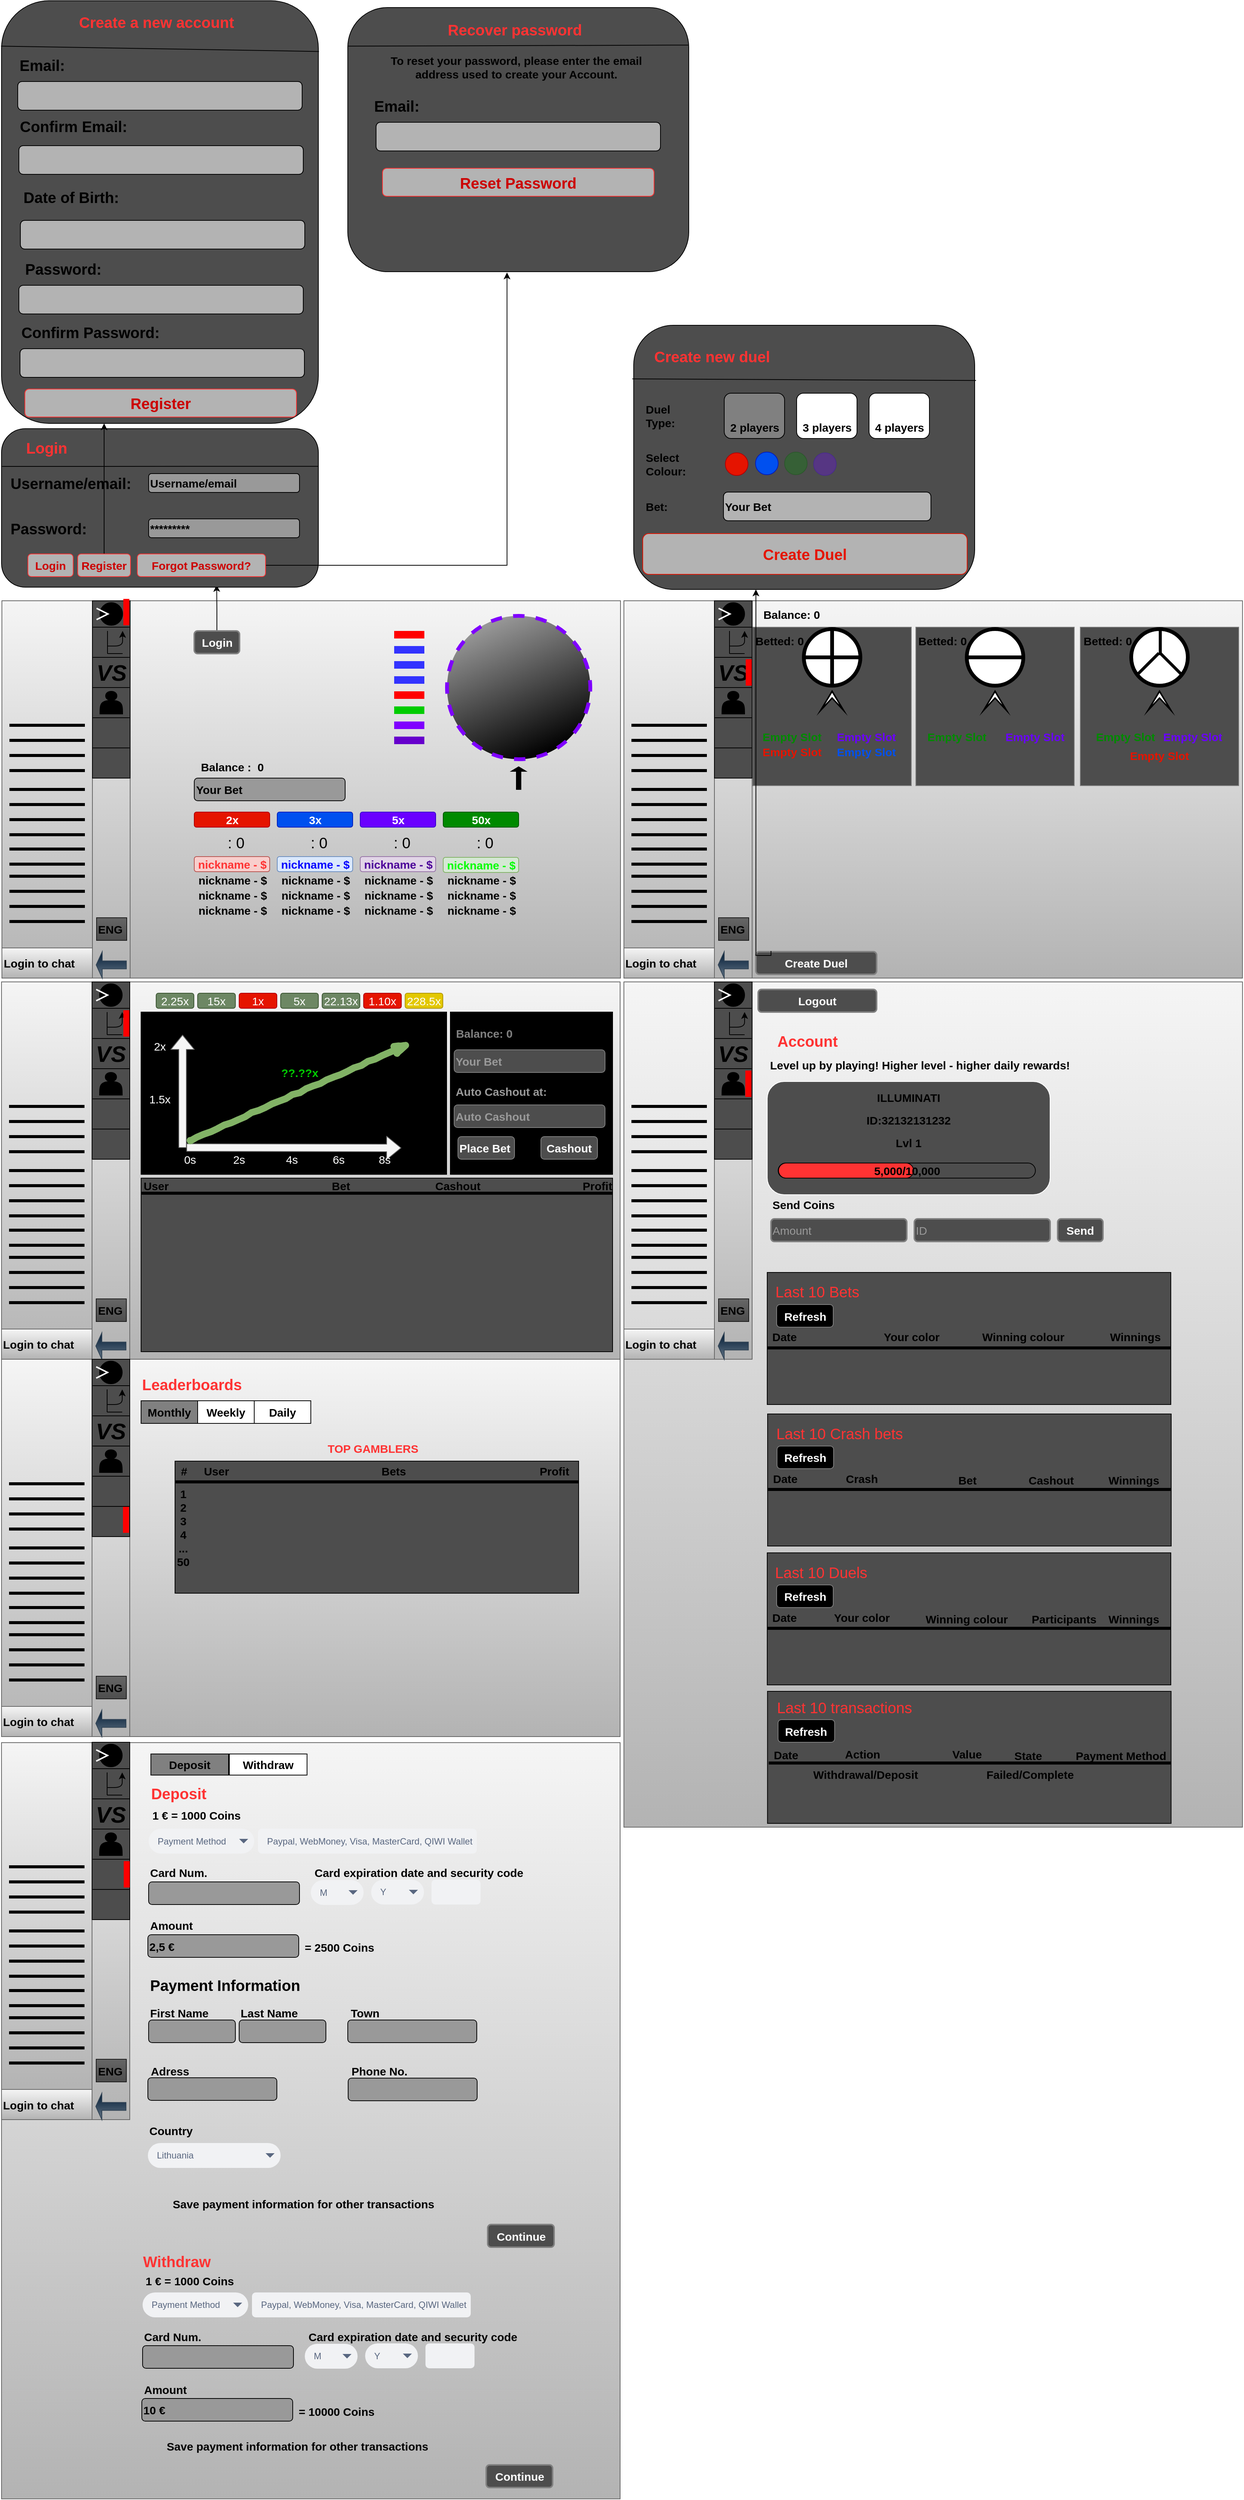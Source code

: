 <mxfile version="10.9.8" type="device"><diagram id="Dk8fPC1ImGsXe-oGe0J2" name="Page-1"><mxGraphModel dx="2302" dy="2256" grid="1" gridSize="10" guides="1" tooltips="1" connect="1" arrows="1" fold="1" page="1" pageScale="1" pageWidth="850" pageHeight="1100" math="0" shadow="0"><root><mxCell id="0"/><mxCell id="1" parent="0"/><mxCell id="xzI8_AMQOVE_ymFKmVYU-40" value="" style="rounded=1;whiteSpace=wrap;html=1;arcSize=0;fillColor=#f5f5f5;strokeColor=#666666;gradientColor=#b3b3b3;comic=0;" parent="1" vertex="1"><mxGeometry x="20" y="1020" width="820" height="500" as="geometry"/></mxCell><mxCell id="u1DwHePz0hBv6MXgzNbB-37" value="" style="rounded=1;whiteSpace=wrap;html=1;arcSize=0;fillColor=#f5f5f5;strokeColor=#666666;gradientColor=#b3b3b3;comic=0;" parent="1" vertex="1"><mxGeometry x="20" y="520" width="820" height="500" as="geometry"/></mxCell><mxCell id="N07dJt4MMQocqcKcVQQd-1" value="" style="rounded=1;whiteSpace=wrap;html=1;arcSize=0;fillColor=#f5f5f5;strokeColor=#666666;gradientColor=#b3b3b3;" parent="1" vertex="1"><mxGeometry x="20.5" y="15" width="820" height="500" as="geometry"/></mxCell><mxCell id="N07dJt4MMQocqcKcVQQd-2" value="" style="ellipse;whiteSpace=wrap;html=1;aspect=fixed;dashed=1;strokeWidth=5;gradientColor=#000000;fillColor=#999999;shadow=0;strokeColor=#7F00FF;perimeterSpacing=0;rotation=-24;" parent="1" vertex="1"><mxGeometry x="610.5" y="35" width="190" height="190" as="geometry"/></mxCell><mxCell id="N07dJt4MMQocqcKcVQQd-3" value="2x" style="rounded=1;whiteSpace=wrap;html=1;fillColor=#E51400;strokeColor=#B20000;fontColor=#ffffff;fontStyle=1;fontSize=15;" parent="1" vertex="1"><mxGeometry x="275.5" y="295" width="100" height="20" as="geometry"/></mxCell><mxCell id="N07dJt4MMQocqcKcVQQd-4" value="3x" style="rounded=1;whiteSpace=wrap;html=1;fillColor=#0050EF;strokeColor=#001DBC;fontColor=#ffffff;fontStyle=1;fontSize=15;" parent="1" vertex="1"><mxGeometry x="385.5" y="295" width="100" height="20" as="geometry"/></mxCell><mxCell id="N07dJt4MMQocqcKcVQQd-5" value="5x" style="rounded=1;whiteSpace=wrap;html=1;fillColor=#6A00FF;strokeColor=#3700CC;fontColor=#ffffff;fontStyle=1;fontSize=15;" parent="1" vertex="1"><mxGeometry x="495.5" y="295" width="100" height="20" as="geometry"/></mxCell><mxCell id="N07dJt4MMQocqcKcVQQd-6" value="50x" style="rounded=1;whiteSpace=wrap;html=1;fillColor=#008A00;strokeColor=#005700;fontColor=#ffffff;fontStyle=1;fontSize=15;" parent="1" vertex="1"><mxGeometry x="605.5" y="295" width="100" height="20" as="geometry"/></mxCell><mxCell id="N07dJt4MMQocqcKcVQQd-50" value="nickname - $&lt;br style=&quot;font-size: 15px;&quot;&gt;" style="text;html=1;strokeColor=none;fillColor=none;align=center;verticalAlign=middle;rounded=0;labelPosition=center;verticalLabelPosition=middle;fontSize=15;fontStyle=1" parent="1" vertex="1"><mxGeometry x="305.5" y="375" width="40" height="20" as="geometry"/></mxCell><mxCell id="N07dJt4MMQocqcKcVQQd-51" value="nickname - $&lt;br style=&quot;font-size: 15px;&quot;&gt;" style="text;html=1;strokeColor=none;fillColor=none;align=center;verticalAlign=middle;rounded=0;labelPosition=center;verticalLabelPosition=middle;fontStyle=1;fontSize=15;" parent="1" vertex="1"><mxGeometry x="305.5" y="395" width="40" height="20" as="geometry"/></mxCell><mxCell id="N07dJt4MMQocqcKcVQQd-52" value="nickname - $&lt;br style=&quot;font-size: 15px;&quot;&gt;" style="text;html=1;strokeColor=none;fillColor=none;align=center;verticalAlign=middle;rounded=0;labelPosition=center;verticalLabelPosition=middle;fontStyle=1;fontSize=15;" parent="1" vertex="1"><mxGeometry x="305.5" y="415" width="40" height="20" as="geometry"/></mxCell><mxCell id="N07dJt4MMQocqcKcVQQd-59" value="nickname - $&lt;br style=&quot;font-size: 15px;&quot;&gt;" style="text;html=1;strokeColor=none;fillColor=none;align=center;verticalAlign=middle;rounded=0;labelPosition=center;verticalLabelPosition=middle;fontSize=15;fontStyle=1" parent="1" vertex="1"><mxGeometry x="415.5" y="375" width="40" height="20" as="geometry"/></mxCell><mxCell id="N07dJt4MMQocqcKcVQQd-60" value="nickname - $&lt;br style=&quot;font-size: 15px;&quot;&gt;" style="text;html=1;strokeColor=none;fillColor=none;align=center;verticalAlign=middle;rounded=0;labelPosition=center;verticalLabelPosition=middle;fontStyle=1;fontSize=15;" parent="1" vertex="1"><mxGeometry x="415.5" y="395" width="40" height="20" as="geometry"/></mxCell><mxCell id="N07dJt4MMQocqcKcVQQd-61" value="nickname - $&lt;br style=&quot;font-size: 15px;&quot;&gt;" style="text;html=1;strokeColor=none;fillColor=none;align=center;verticalAlign=middle;rounded=0;labelPosition=center;verticalLabelPosition=middle;fontStyle=1;fontSize=15;" parent="1" vertex="1"><mxGeometry x="415.5" y="415" width="40" height="20" as="geometry"/></mxCell><mxCell id="N07dJt4MMQocqcKcVQQd-62" value="nickname - $&lt;br style=&quot;font-size: 15px;&quot;&gt;" style="text;html=1;strokeColor=none;fillColor=none;align=center;verticalAlign=middle;rounded=0;labelPosition=center;verticalLabelPosition=middle;fontSize=15;fontStyle=1" parent="1" vertex="1"><mxGeometry x="525.5" y="375" width="40" height="20" as="geometry"/></mxCell><mxCell id="N07dJt4MMQocqcKcVQQd-63" value="nickname - $&lt;br style=&quot;font-size: 15px;&quot;&gt;" style="text;html=1;strokeColor=none;fillColor=none;align=center;verticalAlign=middle;rounded=0;labelPosition=center;verticalLabelPosition=middle;fontStyle=1;fontSize=15;" parent="1" vertex="1"><mxGeometry x="525.5" y="395" width="40" height="20" as="geometry"/></mxCell><mxCell id="N07dJt4MMQocqcKcVQQd-64" value="nickname - $&lt;br style=&quot;font-size: 15px;&quot;&gt;" style="text;html=1;strokeColor=none;fillColor=none;align=center;verticalAlign=middle;rounded=0;labelPosition=center;verticalLabelPosition=middle;fontStyle=1;fontSize=15;" parent="1" vertex="1"><mxGeometry x="525.5" y="415" width="40" height="20" as="geometry"/></mxCell><mxCell id="N07dJt4MMQocqcKcVQQd-71" value="nickname - $&lt;br style=&quot;font-size: 15px;&quot;&gt;" style="text;html=1;strokeColor=none;fillColor=none;align=center;verticalAlign=middle;rounded=0;labelPosition=center;verticalLabelPosition=middle;fontSize=15;fontStyle=1" parent="1" vertex="1"><mxGeometry x="635.5" y="375" width="40" height="20" as="geometry"/></mxCell><mxCell id="N07dJt4MMQocqcKcVQQd-72" value="nickname - $&lt;br style=&quot;font-size: 15px;&quot;&gt;" style="text;html=1;strokeColor=none;fillColor=none;align=center;verticalAlign=middle;rounded=0;labelPosition=center;verticalLabelPosition=middle;fontStyle=1;fontSize=15;" parent="1" vertex="1"><mxGeometry x="635.5" y="395" width="40" height="20" as="geometry"/></mxCell><mxCell id="N07dJt4MMQocqcKcVQQd-73" value="nickname - $&lt;br style=&quot;font-size: 15px;&quot;&gt;" style="text;html=1;strokeColor=none;fillColor=none;align=center;verticalAlign=middle;rounded=0;labelPosition=center;verticalLabelPosition=middle;fontStyle=1;fontSize=15;" parent="1" vertex="1"><mxGeometry x="635.5" y="415" width="40" height="20" as="geometry"/></mxCell><mxCell id="N07dJt4MMQocqcKcVQQd-76" value="" style="shape=singleArrow;direction=south;whiteSpace=wrap;html=1;fontSize=15;rotation=180;strokeColor=#000000;fillColor=#000000;fontStyle=1" parent="1" vertex="1"><mxGeometry x="695.5" y="235" width="20" height="30" as="geometry"/></mxCell><mxCell id="N07dJt4MMQocqcKcVQQd-79" value="Balance :&amp;nbsp; 0" style="text;html=1;strokeColor=none;fillColor=none;align=center;verticalAlign=middle;whiteSpace=wrap;rounded=0;fontSize=15;labelPosition=center;verticalLabelPosition=middle;fontStyle=1" parent="1" vertex="1"><mxGeometry x="275.5" y="225" width="100" height="20" as="geometry"/></mxCell><mxCell id="N07dJt4MMQocqcKcVQQd-85" value="nickname - $" style="rounded=1;whiteSpace=wrap;html=1;fontSize=15;align=center;fillColor=#f8cecc;strokeColor=#b85450;fontStyle=1;labelBackgroundColor=none;fontColor=#FF3333;" parent="1" vertex="1"><mxGeometry x="275.5" y="354" width="100" height="20" as="geometry"/></mxCell><mxCell id="N07dJt4MMQocqcKcVQQd-86" value="&lt;font color=&quot;#0000ff&quot; style=&quot;font-size: 15px;&quot;&gt;nickname - $&lt;/font&gt;" style="rounded=1;whiteSpace=wrap;html=1;fontSize=15;align=center;fillColor=#dae8fc;strokeColor=#6c8ebf;fontStyle=1" parent="1" vertex="1"><mxGeometry x="385.5" y="354" width="100" height="20" as="geometry"/></mxCell><mxCell id="N07dJt4MMQocqcKcVQQd-87" value="&lt;font color=&quot;#4c0099&quot; style=&quot;font-size: 15px;&quot;&gt;nickname - $&lt;/font&gt;" style="rounded=1;whiteSpace=wrap;html=1;fontSize=15;align=center;fillColor=#e1d5e7;strokeColor=#9673a6;fontStyle=1" parent="1" vertex="1"><mxGeometry x="495.5" y="354" width="100" height="20" as="geometry"/></mxCell><mxCell id="N07dJt4MMQocqcKcVQQd-88" value="&lt;font color=&quot;#00ff00&quot; style=&quot;font-size: 15px;&quot;&gt;nickname - $&lt;/font&gt;" style="rounded=1;whiteSpace=wrap;html=1;fontSize=15;align=center;fillColor=#d5e8d4;strokeColor=#82b366;fontStyle=1" parent="1" vertex="1"><mxGeometry x="605.5" y="355" width="100" height="20" as="geometry"/></mxCell><mxCell id="N07dJt4MMQocqcKcVQQd-89" value="&lt;font color=&quot;#000000&quot; style=&quot;font-size: 15px;&quot;&gt;Your Bet&lt;/font&gt;" style="rounded=1;html=1;fontSize=15;fontColor=#FF3333;align=left;fillColor=#999999;fontStyle=1" parent="1" vertex="1"><mxGeometry x="275.5" y="250" width="200" height="30" as="geometry"/></mxCell><mxCell id="gs-tMI-p83mCyz4cr05B-1" style="edgeStyle=orthogonalEdgeStyle;rounded=0;orthogonalLoop=1;jettySize=auto;html=1;exitX=0.5;exitY=0;exitDx=0;exitDy=0;entryX=0.679;entryY=0.986;entryDx=0;entryDy=0;entryPerimeter=0;" parent="1" source="N07dJt4MMQocqcKcVQQd-95" target="qGqS8kln8LxmfujIotxK-97" edge="1"><mxGeometry relative="1" as="geometry"/></mxCell><mxCell id="N07dJt4MMQocqcKcVQQd-95" value="&lt;div style=&quot;text-align: left; font-size: 15px;&quot;&gt;&lt;font color=&quot;#ffffff&quot; style=&quot;font-size: 15px;&quot;&gt;Login&lt;/font&gt;&lt;/div&gt;" style="rounded=1;whiteSpace=wrap;html=1;fontSize=15;align=center;verticalAlign=middle;labelPosition=center;verticalLabelPosition=middle;fillColor=#4D4D4D;strokeColor=#808080;fontStyle=1;strokeWidth=2;" parent="1" vertex="1"><mxGeometry x="275.5" y="55" width="60" height="30" as="geometry"/></mxCell><mxCell id="49TUM1mj3QBIbs8VCnuZ-98" value="" style="line;strokeWidth=10;html=1;perimeter=backbonePerimeter;points=[];outlineConnect=0;shadow=0;fillColor=#000000;gradientColor=none;strokeColor=#FF0000;fontStyle=1;fontSize=15;" parent="1" vertex="1"><mxGeometry x="540.5" y="55" width="40" height="10" as="geometry"/></mxCell><mxCell id="49TUM1mj3QBIbs8VCnuZ-102" value="" style="line;strokeWidth=10;html=1;perimeter=backbonePerimeter;points=[];outlineConnect=0;shadow=0;fillColor=#ffffff;gradientColor=none;strokeColor=#3333FF;fontStyle=1;fontSize=15;" parent="1" vertex="1"><mxGeometry x="540.5" y="75" width="40" height="10" as="geometry"/></mxCell><mxCell id="49TUM1mj3QBIbs8VCnuZ-103" value="" style="line;strokeWidth=10;html=1;perimeter=backbonePerimeter;points=[];outlineConnect=0;shadow=0;fillColor=#ffffff;gradientColor=none;strokeColor=#3333FF;fontStyle=1;fontSize=15;" parent="1" vertex="1"><mxGeometry x="540.5" y="92.5" width="40" height="15" as="geometry"/></mxCell><mxCell id="49TUM1mj3QBIbs8VCnuZ-104" value="" style="line;strokeWidth=10;html=1;perimeter=backbonePerimeter;points=[];outlineConnect=0;shadow=0;fillColor=#ffffff;gradientColor=none;strokeColor=#3333FF;fontStyle=1;fontSize=15;" parent="1" vertex="1"><mxGeometry x="540.5" y="115" width="40" height="10" as="geometry"/></mxCell><mxCell id="49TUM1mj3QBIbs8VCnuZ-105" value="" style="line;strokeWidth=10;html=1;perimeter=backbonePerimeter;points=[];outlineConnect=0;shadow=0;fillColor=#ffffff;gradientColor=none;strokeColor=#FF0000;fontStyle=1;fontSize=15;" parent="1" vertex="1"><mxGeometry x="540.5" y="135" width="40" height="10" as="geometry"/></mxCell><mxCell id="49TUM1mj3QBIbs8VCnuZ-106" value="" style="line;strokeWidth=10;html=1;perimeter=backbonePerimeter;points=[];outlineConnect=0;shadow=0;fillColor=#ffffff;gradientColor=none;strokeColor=#00CC00;fontStyle=1;fontSize=15;" parent="1" vertex="1"><mxGeometry x="540.5" y="155" width="40" height="10" as="geometry"/></mxCell><mxCell id="49TUM1mj3QBIbs8VCnuZ-107" value="" style="line;strokeWidth=10;html=1;perimeter=backbonePerimeter;points=[];outlineConnect=0;shadow=0;fillColor=#ffffff;gradientColor=none;strokeColor=#7F00FF;fontStyle=1;fontSize=15;" parent="1" vertex="1"><mxGeometry x="540.5" y="175" width="40" height="10" as="geometry"/></mxCell><mxCell id="49TUM1mj3QBIbs8VCnuZ-108" value="" style="line;strokeWidth=10;html=1;perimeter=backbonePerimeter;points=[];outlineConnect=0;shadow=0;fillColor=#ffffff;gradientColor=none;strokeColor=#6600CC;fontStyle=1;fontSize=15;" parent="1" vertex="1"><mxGeometry x="540.5" y="195" width="40" height="10" as="geometry"/></mxCell><mxCell id="u1DwHePz0hBv6MXgzNbB-38" value="" style="rounded=1;whiteSpace=wrap;html=1;comic=0;fillColor=#000000;strokeColor=#000000;arcSize=0;fontSize=15;" parent="1" vertex="1"><mxGeometry x="205" y="560" width="405" height="215" as="geometry"/></mxCell><mxCell id="u1DwHePz0hBv6MXgzNbB-43" value="" style="shape=flexArrow;html=1;fillColor=#f5f5f5;strokeColor=#666666;fontSize=15;" parent="1" edge="1"><mxGeometry width="100" height="100" relative="1" as="geometry"><mxPoint x="260" y="740" as="sourcePoint"/><mxPoint x="260" y="590" as="targetPoint"/></mxGeometry></mxCell><mxCell id="u1DwHePz0hBv6MXgzNbB-44" value="" style="shape=flexArrow;html=1;fillColor=#f5f5f5;strokeColor=#666666;fontSize=15;" parent="1" edge="1"><mxGeometry width="100" height="100" relative="1" as="geometry"><mxPoint x="265" y="739.5" as="sourcePoint"/><mxPoint x="550" y="740" as="targetPoint"/></mxGeometry></mxCell><mxCell id="qGqS8kln8LxmfujIotxK-2" value="" style="rounded=0;comic=1;strokeWidth=9;endArrow=blockThin;html=1;fontFamily=Comic Sans MS;fontStyle=1;fillColor=#d5e8d4;strokeColor=#82b366;fontSize=15;" parent="1" edge="1"><mxGeometry width="50" height="50" relative="1" as="geometry"><mxPoint x="270" y="730" as="sourcePoint"/><mxPoint x="565" y="600" as="targetPoint"/></mxGeometry></mxCell><mxCell id="qGqS8kln8LxmfujIotxK-3" value="&lt;font style=&quot;font-size: 15px;&quot; color=&quot;#00cc00&quot;&gt;&lt;b style=&quot;background-color: rgb(0, 0, 0); font-size: 15px;&quot;&gt;??.??х&lt;/b&gt;&lt;/font&gt;" style="text;html=1;align=center;verticalAlign=middle;whiteSpace=wrap;rounded=0;strokeWidth=1;fontSize=15;" parent="1" vertex="1"><mxGeometry x="383.5" y="630" width="63" height="20" as="geometry"/></mxCell><mxCell id="qGqS8kln8LxmfujIotxK-4" value="2.25x" style="rounded=1;whiteSpace=wrap;html=1;fillColor=#6d8764;strokeColor=#3A5431;fontColor=#ffffff;fontSize=15;" parent="1" vertex="1"><mxGeometry x="225" y="535" width="50" height="20" as="geometry"/></mxCell><mxCell id="qGqS8kln8LxmfujIotxK-5" value="15x" style="rounded=1;whiteSpace=wrap;html=1;fillColor=#6d8764;strokeColor=#3A5431;fontColor=#ffffff;fontSize=15;" parent="1" vertex="1"><mxGeometry x="280" y="535" width="50" height="20" as="geometry"/></mxCell><mxCell id="qGqS8kln8LxmfujIotxK-6" value="1x" style="rounded=1;whiteSpace=wrap;html=1;fillColor=#e51400;strokeColor=#B20000;fontColor=#ffffff;fontSize=15;" parent="1" vertex="1"><mxGeometry x="335" y="535" width="50" height="20" as="geometry"/></mxCell><mxCell id="qGqS8kln8LxmfujIotxK-7" value="5x" style="rounded=1;whiteSpace=wrap;html=1;fillColor=#6d8764;strokeColor=#3A5431;fontColor=#ffffff;fontSize=15;" parent="1" vertex="1"><mxGeometry x="390" y="535" width="50" height="20" as="geometry"/></mxCell><mxCell id="qGqS8kln8LxmfujIotxK-8" value="22.13x" style="rounded=1;whiteSpace=wrap;html=1;fillColor=#6d8764;strokeColor=#3A5431;fontColor=#ffffff;fontSize=15;" parent="1" vertex="1"><mxGeometry x="445" y="535" width="50" height="20" as="geometry"/></mxCell><mxCell id="qGqS8kln8LxmfujIotxK-9" value="1.10x" style="rounded=1;whiteSpace=wrap;html=1;fillColor=#e51400;strokeColor=#B20000;fontColor=#ffffff;fontSize=15;" parent="1" vertex="1"><mxGeometry x="500" y="535" width="50" height="20" as="geometry"/></mxCell><mxCell id="qGqS8kln8LxmfujIotxK-10" value="228.5x" style="rounded=1;whiteSpace=wrap;html=1;fillColor=#e3c800;strokeColor=#B09500;fontColor=#ffffff;fontSize=15;" parent="1" vertex="1"><mxGeometry x="555" y="535" width="50" height="20" as="geometry"/></mxCell><mxCell id="qGqS8kln8LxmfujIotxK-12" value="&lt;font color=&quot;#ffffff&quot; style=&quot;background-color: rgb(0, 0, 0); font-size: 15px;&quot;&gt;1.5x&lt;/font&gt;" style="text;html=1;strokeColor=none;fillColor=none;align=center;verticalAlign=middle;whiteSpace=wrap;rounded=0;fontSize=15;" parent="1" vertex="1"><mxGeometry x="210" y="665" width="40" height="20" as="geometry"/></mxCell><mxCell id="qGqS8kln8LxmfujIotxK-13" value="&lt;font color=&quot;#ffffff&quot; style=&quot;background-color: rgb(0, 0, 0); font-size: 15px;&quot;&gt;2x&lt;/font&gt;" style="text;html=1;strokeColor=none;fillColor=none;align=center;verticalAlign=middle;whiteSpace=wrap;rounded=0;fontSize=15;" parent="1" vertex="1"><mxGeometry x="210" y="595" width="40" height="20" as="geometry"/></mxCell><mxCell id="qGqS8kln8LxmfujIotxK-14" value="&lt;font color=&quot;#ffffff&quot; style=&quot;background-color: rgb(0, 0, 0); font-size: 15px;&quot;&gt;0s&lt;/font&gt;" style="text;html=1;strokeColor=none;fillColor=none;align=center;verticalAlign=middle;whiteSpace=wrap;rounded=0;fontSize=15;" parent="1" vertex="1"><mxGeometry x="250" y="745" width="40" height="20" as="geometry"/></mxCell><mxCell id="qGqS8kln8LxmfujIotxK-17" value="&lt;font color=&quot;#ffffff&quot; style=&quot;background-color: rgb(0, 0, 0); font-size: 15px;&quot;&gt;2s&lt;/font&gt;" style="text;html=1;strokeColor=none;fillColor=none;align=center;verticalAlign=middle;whiteSpace=wrap;rounded=0;fontSize=15;" parent="1" vertex="1"><mxGeometry x="315" y="745" width="40" height="20" as="geometry"/></mxCell><mxCell id="qGqS8kln8LxmfujIotxK-18" value="&lt;font color=&quot;#ffffff&quot; style=&quot;font-size: 15px;&quot;&gt;4s&lt;/font&gt;" style="text;html=1;strokeColor=none;fillColor=none;align=center;verticalAlign=middle;whiteSpace=wrap;rounded=0;fontSize=15;" parent="1" vertex="1"><mxGeometry x="385" y="745" width="40" height="20" as="geometry"/></mxCell><mxCell id="qGqS8kln8LxmfujIotxK-19" value="&lt;font color=&quot;#ffffff&quot; style=&quot;font-size: 15px;&quot;&gt;6s&lt;/font&gt;" style="text;html=1;strokeColor=none;fillColor=none;align=center;verticalAlign=middle;whiteSpace=wrap;rounded=0;fontSize=15;" parent="1" vertex="1"><mxGeometry x="446.5" y="745" width="40" height="20" as="geometry"/></mxCell><mxCell id="qGqS8kln8LxmfujIotxK-20" value="&lt;font color=&quot;#ffffff&quot; style=&quot;font-size: 15px;&quot;&gt;8s&lt;/font&gt;" style="text;html=1;strokeColor=none;fillColor=none;align=center;verticalAlign=middle;whiteSpace=wrap;rounded=0;fontSize=15;" parent="1" vertex="1"><mxGeometry x="508" y="745" width="40" height="20" as="geometry"/></mxCell><mxCell id="qGqS8kln8LxmfujIotxK-21" value="" style="whiteSpace=wrap;html=1;aspect=fixed;strokeColor=#000000;strokeWidth=1;fillColor=#000000;fontSize=15;" parent="1" vertex="1"><mxGeometry x="615" y="560" width="215" height="215" as="geometry"/></mxCell><mxCell id="qGqS8kln8LxmfujIotxK-22" value="&lt;div style=&quot;text-align: left; font-size: 15px;&quot;&gt;&lt;span style=&quot;font-size: 15px;&quot;&gt;&lt;font color=&quot;#999999&quot; style=&quot;font-size: 15px;&quot;&gt;Your Bet&lt;/font&gt;&lt;/span&gt;&lt;/div&gt;" style="rounded=1;whiteSpace=wrap;html=1;strokeColor=#808080;strokeWidth=1;fillColor=#4D4D4D;align=left;fontStyle=1;fontSize=15;" parent="1" vertex="1"><mxGeometry x="620" y="610" width="200" height="30" as="geometry"/></mxCell><mxCell id="qGqS8kln8LxmfujIotxK-23" value="&lt;div style=&quot;text-align: left; font-size: 15px;&quot;&gt;&lt;span style=&quot;font-size: 15px;&quot;&gt;&lt;font color=&quot;#999999&quot; style=&quot;font-size: 15px;&quot;&gt;Auto Cashout&lt;/font&gt;&lt;/span&gt;&lt;/div&gt;" style="rounded=1;whiteSpace=wrap;html=1;strokeColor=#808080;strokeWidth=1;fillColor=#4D4D4D;align=left;fontStyle=1;fontSize=15;" parent="1" vertex="1"><mxGeometry x="620" y="683" width="200" height="30" as="geometry"/></mxCell><mxCell id="qGqS8kln8LxmfujIotxK-25" value="&lt;font color=&quot;#ffffff&quot; style=&quot;font-size: 15px;&quot;&gt;Place Bet&lt;/font&gt;" style="rounded=1;whiteSpace=wrap;html=1;strokeColor=#808080;strokeWidth=1;fillColor=#4D4D4D;align=left;fontStyle=1;fontSize=15;" parent="1" vertex="1"><mxGeometry x="625" y="725" width="75" height="30" as="geometry"/></mxCell><mxCell id="qGqS8kln8LxmfujIotxK-26" value="&lt;font color=&quot;#999999&quot; style=&quot;font-size: 15px;&quot;&gt;Auto Cashout at:&lt;/font&gt;" style="text;html=1;strokeColor=none;fillColor=none;align=center;verticalAlign=middle;whiteSpace=wrap;rounded=0;fontStyle=1;fontSize=15;" parent="1" vertex="1"><mxGeometry x="620" y="655" width="125" height="20" as="geometry"/></mxCell><mxCell id="qGqS8kln8LxmfujIotxK-27" value="" style="rounded=0;whiteSpace=wrap;html=1;strokeColor=#000000;strokeWidth=1;fillColor=#4D4D4D;align=left;fontSize=15;" parent="1" vertex="1"><mxGeometry x="205" y="780" width="625" height="230" as="geometry"/></mxCell><mxCell id="qGqS8kln8LxmfujIotxK-28" value="" style="line;strokeWidth=4;html=1;perimeter=backbonePerimeter;points=[];outlineConnect=0;fillColor=#4D4D4D;align=left;fontSize=15;" parent="1" vertex="1"><mxGeometry x="205" y="795" width="625" height="10" as="geometry"/></mxCell><mxCell id="qGqS8kln8LxmfujIotxK-29" value="User" style="text;html=1;strokeColor=none;fillColor=none;align=center;verticalAlign=middle;whiteSpace=wrap;rounded=0;fontStyle=1;fontSize=15;" parent="1" vertex="1"><mxGeometry x="205" y="780" width="40" height="20" as="geometry"/></mxCell><mxCell id="qGqS8kln8LxmfujIotxK-30" value="Bet" style="text;html=1;strokeColor=none;fillColor=none;align=center;verticalAlign=middle;whiteSpace=wrap;rounded=0;fontStyle=1;fontSize=15;" parent="1" vertex="1"><mxGeometry x="450" y="780" width="40" height="20" as="geometry"/></mxCell><mxCell id="qGqS8kln8LxmfujIotxK-31" value="Cashout" style="text;html=1;strokeColor=none;fillColor=none;align=center;verticalAlign=middle;whiteSpace=wrap;rounded=0;fontStyle=1;fontSize=15;" parent="1" vertex="1"><mxGeometry x="600" y="780" width="50" height="20" as="geometry"/></mxCell><mxCell id="qGqS8kln8LxmfujIotxK-32" value="Profit" style="text;html=1;strokeColor=none;fillColor=none;align=center;verticalAlign=middle;whiteSpace=wrap;rounded=0;fontStyle=1;fontSize=15;" parent="1" vertex="1"><mxGeometry x="790" y="780" width="40" height="20" as="geometry"/></mxCell><mxCell id="qGqS8kln8LxmfujIotxK-33" value="" style="rounded=1;whiteSpace=wrap;html=1;arcSize=0;fillColor=#f5f5f5;strokeColor=#666666;gradientColor=#b3b3b3;comic=0;glass=0;" parent="1" vertex="1"><mxGeometry x="845" y="15" width="820" height="500" as="geometry"/></mxCell><mxCell id="qGqS8kln8LxmfujIotxK-97" value="" style="rounded=1;whiteSpace=wrap;html=1;strokeColor=#000000;strokeWidth=1;fillColor=#4D4D4D;align=left;" parent="1" vertex="1"><mxGeometry x="20" y="-213" width="420" height="210" as="geometry"/></mxCell><mxCell id="gs-tMI-p83mCyz4cr05B-2" value="&lt;font color=&quot;#808080&quot; style=&quot;font-size: 15px;&quot;&gt;Balance: 0&lt;/font&gt;" style="text;html=1;strokeColor=none;fillColor=none;align=center;verticalAlign=middle;whiteSpace=wrap;rounded=0;fontStyle=1;fontSize=15;" parent="1" vertex="1"><mxGeometry x="620" y="578" width="80" height="20" as="geometry"/></mxCell><mxCell id="gs-tMI-p83mCyz4cr05B-3" value="" style="whiteSpace=wrap;html=1;aspect=fixed;strokeColor=#808080;fillColor=#4D4D4D;fontSize=15;" parent="1" vertex="1"><mxGeometry x="1450" y="50" width="210" height="210" as="geometry"/></mxCell><mxCell id="gs-tMI-p83mCyz4cr05B-16" value="" style="whiteSpace=wrap;html=1;aspect=fixed;strokeColor=#808080;fillColor=#4D4D4D;fontSize=15;" parent="1" vertex="1"><mxGeometry x="1016" y="50" width="210" height="210" as="geometry"/></mxCell><mxCell id="gs-tMI-p83mCyz4cr05B-17" value="" style="whiteSpace=wrap;html=1;aspect=fixed;strokeColor=#808080;fillColor=#4D4D4D;fontSize=15;" parent="1" vertex="1"><mxGeometry x="1232" y="50" width="210" height="210" as="geometry"/></mxCell><mxCell id="gs-tMI-p83mCyz4cr05B-20" value="" style="shape=orEllipse;perimeter=ellipsePerimeter;whiteSpace=wrap;html=1;backgroundOutline=1;strokeWidth=5;fontSize=15;" parent="1" vertex="1"><mxGeometry x="1083.5" y="52.5" width="75" height="75" as="geometry"/></mxCell><mxCell id="gs-tMI-p83mCyz4cr05B-21" value="" style="shape=lineEllipse;perimeter=ellipsePerimeter;whiteSpace=wrap;html=1;backgroundOutline=1;strokeWidth=5;fontSize=15;" parent="1" vertex="1"><mxGeometry x="1299.5" y="52.5" width="75" height="75" as="geometry"/></mxCell><mxCell id="gs-tMI-p83mCyz4cr05B-22" value="" style="ellipse;whiteSpace=wrap;html=1;aspect=fixed;strokeWidth=5;fontSize=15;" parent="1" vertex="1"><mxGeometry x="1517.5" y="52.5" width="75" height="75" as="geometry"/></mxCell><mxCell id="gs-tMI-p83mCyz4cr05B-23" value="" style="line;strokeWidth=4;html=1;perimeter=backbonePerimeter;points=[];outlineConnect=0;rotation=-45;fontSize=15;" parent="1" vertex="1"><mxGeometry x="1520" y="93.5" width="40" height="10" as="geometry"/></mxCell><mxCell id="gs-tMI-p83mCyz4cr05B-24" value="" style="line;strokeWidth=4;html=1;perimeter=backbonePerimeter;points=[];outlineConnect=0;rotation=45;fontSize=15;" parent="1" vertex="1"><mxGeometry x="1550" y="93.5" width="40" height="10" as="geometry"/></mxCell><mxCell id="gs-tMI-p83mCyz4cr05B-25" value="" style="line;strokeWidth=4;html=1;perimeter=backbonePerimeter;points=[];outlineConnect=0;rotation=90;fontSize=15;" parent="1" vertex="1"><mxGeometry x="1540" y="67.5" width="32" height="7" as="geometry"/></mxCell><mxCell id="gs-tMI-p83mCyz4cr05B-26" value="" style="html=1;shadow=0;dashed=0;align=center;verticalAlign=middle;shape=mxgraph.arrows2.arrow;dy=0;dx=54;direction=north;notch=16;strokeWidth=2;fontSize=15;" parent="1" vertex="1"><mxGeometry x="1106" y="135" width="30" height="25" as="geometry"/></mxCell><mxCell id="gs-tMI-p83mCyz4cr05B-27" value="" style="html=1;shadow=0;dashed=0;align=center;verticalAlign=middle;shape=mxgraph.arrows2.arrow;dy=0;dx=54;direction=north;notch=16;strokeWidth=2;fontSize=15;" parent="1" vertex="1"><mxGeometry x="1322" y="135" width="30" height="25" as="geometry"/></mxCell><mxCell id="gs-tMI-p83mCyz4cr05B-28" value="" style="html=1;shadow=0;dashed=0;align=center;verticalAlign=middle;shape=mxgraph.arrows2.arrow;dy=0;dx=54;direction=north;notch=16;strokeWidth=2;fontSize=15;" parent="1" vertex="1"><mxGeometry x="1540" y="135" width="30" height="25" as="geometry"/></mxCell><mxCell id="gs-tMI-p83mCyz4cr05B-29" value="&lt;font color=&quot;#008a00&quot; style=&quot;font-size: 15px;&quot;&gt;Empty Slot&lt;/font&gt;" style="text;html=1;strokeColor=none;fillColor=none;align=center;verticalAlign=middle;whiteSpace=wrap;rounded=0;fontStyle=1;fontSize=15;" parent="1" vertex="1"><mxGeometry x="1023" y="185" width="90" height="20" as="geometry"/></mxCell><mxCell id="gs-tMI-p83mCyz4cr05B-30" value="&lt;font color=&quot;#6a00ff&quot; style=&quot;font-size: 15px;&quot;&gt;Empty Slot&lt;/font&gt;" style="text;html=1;strokeColor=none;fillColor=none;align=center;verticalAlign=middle;whiteSpace=wrap;rounded=0;fontStyle=1;fontSize=15;" parent="1" vertex="1"><mxGeometry x="1121.5" y="185" width="89" height="20" as="geometry"/></mxCell><mxCell id="gs-tMI-p83mCyz4cr05B-31" value="&lt;font color=&quot;#e51400&quot; style=&quot;font-size: 15px;&quot;&gt;Empty Slot&lt;/font&gt;" style="text;html=1;strokeColor=none;fillColor=none;align=center;verticalAlign=middle;whiteSpace=wrap;rounded=0;fontStyle=1;fontSize=15;" parent="1" vertex="1"><mxGeometry x="1023" y="205" width="90" height="20" as="geometry"/></mxCell><mxCell id="gs-tMI-p83mCyz4cr05B-32" value="&lt;font color=&quot;#0050ef&quot; style=&quot;font-size: 15px;&quot;&gt;Empty Slot&lt;/font&gt;" style="text;html=1;strokeColor=none;fillColor=none;align=center;verticalAlign=middle;whiteSpace=wrap;rounded=0;shadow=0;comic=0;fontStyle=1;fontSize=15;" parent="1" vertex="1"><mxGeometry x="1121.5" y="205" width="89" height="20" as="geometry"/></mxCell><mxCell id="gs-tMI-p83mCyz4cr05B-33" value="&lt;font color=&quot;#008a00&quot; style=&quot;font-size: 15px;&quot;&gt;Empty Slot&lt;/font&gt;" style="text;html=1;strokeColor=none;fillColor=none;align=center;verticalAlign=middle;whiteSpace=wrap;rounded=0;fontStyle=1;fontSize=15;" parent="1" vertex="1"><mxGeometry x="1244" y="185" width="85" height="20" as="geometry"/></mxCell><mxCell id="gs-tMI-p83mCyz4cr05B-35" value="&lt;font color=&quot;#008a00&quot; style=&quot;font-size: 15px;&quot;&gt;Empty Slot&lt;/font&gt;" style="text;html=1;strokeColor=none;fillColor=none;align=center;verticalAlign=middle;whiteSpace=wrap;rounded=0;fontStyle=1;fontSize=15;" parent="1" vertex="1"><mxGeometry x="1465" y="185" width="90" height="20" as="geometry"/></mxCell><mxCell id="gs-tMI-p83mCyz4cr05B-36" value="&lt;font color=&quot;#6a00ff&quot; style=&quot;font-size: 15px;&quot;&gt;Empty Slot&lt;/font&gt;" style="text;html=1;strokeColor=none;fillColor=none;align=center;verticalAlign=middle;whiteSpace=wrap;rounded=0;fontStyle=1;fontSize=15;" parent="1" vertex="1"><mxGeometry x="1555" y="185" width="88" height="20" as="geometry"/></mxCell><mxCell id="gs-tMI-p83mCyz4cr05B-37" value="&lt;font color=&quot;#e51400&quot; style=&quot;font-size: 15px;&quot;&gt;Empty Slot&lt;/font&gt;" style="text;html=1;strokeColor=none;fillColor=none;align=center;verticalAlign=middle;whiteSpace=wrap;rounded=0;fontStyle=1;fontSize=15;" parent="1" vertex="1"><mxGeometry x="1510" y="210" width="90" height="20" as="geometry"/></mxCell><mxCell id="gs-tMI-p83mCyz4cr05B-38" value="Betted: 0" style="text;html=1;strokeColor=none;fillColor=none;align=center;verticalAlign=middle;whiteSpace=wrap;rounded=0;fontStyle=1;direction=south;fontSize=15;" parent="1" vertex="1"><mxGeometry x="1018" y="59" width="67" height="17" as="geometry"/></mxCell><mxCell id="gs-tMI-p83mCyz4cr05B-39" value="Betted: 0" style="text;html=1;strokeColor=none;fillColor=none;align=center;verticalAlign=middle;whiteSpace=wrap;rounded=0;fontStyle=1;fontSize=15;" parent="1" vertex="1"><mxGeometry x="1232" y="57.5" width="71" height="20" as="geometry"/></mxCell><mxCell id="gs-tMI-p83mCyz4cr05B-40" value="Betted: 0" style="text;html=1;strokeColor=none;fillColor=none;align=center;verticalAlign=middle;whiteSpace=wrap;rounded=0;fontStyle=1;fontSize=15;" parent="1" vertex="1"><mxGeometry x="1450" y="58" width="73" height="20" as="geometry"/></mxCell><mxCell id="gs-tMI-p83mCyz4cr05B-41" value="&lt;font color=&quot;#ffffff&quot; style=&quot;font-size: 15px;&quot;&gt;Create Duel&lt;/font&gt;" style="rounded=1;whiteSpace=wrap;html=1;strokeColor=#808080;strokeWidth=2;fillColor=#4D4D4D;fontStyle=1;fontSize=15;" parent="1" vertex="1"><mxGeometry x="1020" y="480" width="160" height="30" as="geometry"/></mxCell><mxCell id="gs-tMI-p83mCyz4cr05B-45" value="&lt;font style=&quot;font-size: 15px;&quot;&gt;Balance: 0&lt;/font&gt;" style="text;html=1;strokeColor=none;fillColor=none;align=center;verticalAlign=middle;whiteSpace=wrap;rounded=0;strokeWidth=1;fontStyle=1;fontSize=15;" parent="1" vertex="1"><mxGeometry x="1025" y="23" width="85" height="20" as="geometry"/></mxCell><mxCell id="gs-tMI-p83mCyz4cr05B-48" value="" style="rounded=1;whiteSpace=wrap;html=1;arcSize=0;fillColor=#f5f5f5;strokeColor=#666666;gradientColor=#b3b3b3;comic=0;" parent="1" vertex="1"><mxGeometry x="845" y="520" width="820" height="1120" as="geometry"/></mxCell><mxCell id="gs-tMI-p83mCyz4cr05B-50" value="" style="rounded=0;whiteSpace=wrap;html=1;fontSize=15;align=left;gradientColor=#b3b3b3;fillColor=#f5f5f5;strokeColor=#666666;" parent="1" vertex="1"><mxGeometry x="965" y="520" width="50" height="500" as="geometry"/></mxCell><mxCell id="gs-tMI-p83mCyz4cr05B-51" value="" style="shape=singleArrow;direction=west;whiteSpace=wrap;html=1;fontSize=15;fontColor=#ffffff;align=left;fillColor=#647687;strokeColor=#314354;gradientColor=#001933;" parent="1" vertex="1"><mxGeometry x="970" y="985" width="40" height="35" as="geometry"/></mxCell><mxCell id="gs-tMI-p83mCyz4cr05B-52" value="&lt;font color=&quot;#000000&quot;&gt;ENG&lt;/font&gt;" style="rounded=0;whiteSpace=wrap;html=1;fontSize=15;fontColor=#ffffff;align=left;fillColor=#666666;strokeColor=#1A1A1A;gradientColor=#4D4D4D;fontStyle=1" parent="1" vertex="1"><mxGeometry x="970.5" y="940" width="40" height="30" as="geometry"/></mxCell><mxCell id="gs-tMI-p83mCyz4cr05B-54" value="&lt;div style=&quot;text-align: left&quot;&gt;&lt;span style=&quot;color: rgb(0 , 0 , 0)&quot;&gt;Login to chat&lt;/span&gt;&lt;/div&gt;&lt;div style=&quot;text-align: left&quot;&gt;&lt;/div&gt;" style="rounded=0;html=1;fontSize=15;align=left;gradientColor=#b3b3b3;fillColor=#f5f5f5;strokeColor=#666666;fontStyle=1" parent="1" vertex="1"><mxGeometry x="845" y="980" width="120" height="40" as="geometry"/></mxCell><mxCell id="gs-tMI-p83mCyz4cr05B-55" value="" style="line;strokeWidth=4;html=1;perimeter=backbonePerimeter;points=[];outlineConnect=0;fontSize=15;fontColor=#FF3333;align=left;" parent="1" vertex="1"><mxGeometry x="855" y="680" width="100" height="10" as="geometry"/></mxCell><mxCell id="gs-tMI-p83mCyz4cr05B-56" value="" style="line;strokeWidth=4;html=1;perimeter=backbonePerimeter;points=[];outlineConnect=0;fontSize=15;fontColor=#FF3333;align=left;" parent="1" vertex="1"><mxGeometry x="855" y="700" width="100" height="10" as="geometry"/></mxCell><mxCell id="gs-tMI-p83mCyz4cr05B-57" value="" style="line;strokeWidth=4;html=1;perimeter=backbonePerimeter;points=[];outlineConnect=0;fontSize=15;fontColor=#FF3333;align=left;" parent="1" vertex="1"><mxGeometry x="855" y="720" width="100" height="10" as="geometry"/></mxCell><mxCell id="gs-tMI-p83mCyz4cr05B-58" value="" style="line;strokeWidth=4;html=1;perimeter=backbonePerimeter;points=[];outlineConnect=0;fontSize=15;fontColor=#FF3333;align=left;" parent="1" vertex="1"><mxGeometry x="855" y="740" width="100" height="10" as="geometry"/></mxCell><mxCell id="gs-tMI-p83mCyz4cr05B-59" value="" style="line;strokeWidth=4;html=1;perimeter=backbonePerimeter;points=[];outlineConnect=0;fontSize=15;fontColor=#FF3333;align=left;" parent="1" vertex="1"><mxGeometry x="855" y="765" width="100" height="10" as="geometry"/></mxCell><mxCell id="gs-tMI-p83mCyz4cr05B-60" value="" style="line;strokeWidth=4;html=1;perimeter=backbonePerimeter;points=[];outlineConnect=0;fontSize=15;fontColor=#FF3333;align=left;" parent="1" vertex="1"><mxGeometry x="855" y="785" width="100" height="10" as="geometry"/></mxCell><mxCell id="gs-tMI-p83mCyz4cr05B-61" value="" style="line;strokeWidth=4;html=1;perimeter=backbonePerimeter;points=[];outlineConnect=0;fontSize=15;fontColor=#FF3333;align=left;" parent="1" vertex="1"><mxGeometry x="855" y="805" width="100" height="10" as="geometry"/></mxCell><mxCell id="gs-tMI-p83mCyz4cr05B-62" value="" style="line;strokeWidth=4;html=1;perimeter=backbonePerimeter;points=[];outlineConnect=0;fontSize=15;fontColor=#FF3333;align=left;" parent="1" vertex="1"><mxGeometry x="855" y="825" width="100" height="10" as="geometry"/></mxCell><mxCell id="gs-tMI-p83mCyz4cr05B-63" value="" style="line;strokeWidth=4;html=1;perimeter=backbonePerimeter;points=[];outlineConnect=0;fontSize=15;fontColor=#FF3333;align=left;" parent="1" vertex="1"><mxGeometry x="855" y="844" width="100" height="10" as="geometry"/></mxCell><mxCell id="gs-tMI-p83mCyz4cr05B-64" value="" style="line;strokeWidth=4;html=1;perimeter=backbonePerimeter;points=[];outlineConnect=0;fontSize=15;fontColor=#FF3333;align=left;" parent="1" vertex="1"><mxGeometry x="855" y="864" width="100" height="10" as="geometry"/></mxCell><mxCell id="gs-tMI-p83mCyz4cr05B-65" value="" style="line;strokeWidth=4;html=1;perimeter=backbonePerimeter;points=[];outlineConnect=0;fontSize=15;fontColor=#FF3333;align=left;" parent="1" vertex="1"><mxGeometry x="855" y="880" width="100" height="10" as="geometry"/></mxCell><mxCell id="gs-tMI-p83mCyz4cr05B-66" value="" style="line;strokeWidth=4;html=1;perimeter=backbonePerimeter;points=[];outlineConnect=0;fontSize=15;fontColor=#FF3333;align=left;" parent="1" vertex="1"><mxGeometry x="855" y="900" width="100" height="10" as="geometry"/></mxCell><mxCell id="gs-tMI-p83mCyz4cr05B-68" value="" style="rounded=0;whiteSpace=wrap;html=1;fillColor=#4D4D4D;fontSize=15;fontColor=#FF3333;align=center;" parent="1" vertex="1"><mxGeometry x="965" y="520" width="50" height="40" as="geometry"/></mxCell><mxCell id="gs-tMI-p83mCyz4cr05B-69" value="" style="ellipse;whiteSpace=wrap;html=1;fillColor=#000000;fontSize=28;fontColor=#FF3333;align=center;strokeColor=#000000;" parent="1" vertex="1"><mxGeometry x="975" y="522.5" width="30" height="30" as="geometry"/></mxCell><mxCell id="gs-tMI-p83mCyz4cr05B-70" value="" style="rounded=0;whiteSpace=wrap;html=1;fillColor=#4D4D4D;fontSize=15;fontColor=#FF3333;align=center;" parent="1" vertex="1"><mxGeometry x="965" y="555" width="50" height="40" as="geometry"/></mxCell><mxCell id="gs-tMI-p83mCyz4cr05B-71" value="&lt;font size=&quot;1&quot; color=&quot;#000000&quot;&gt;&lt;b&gt;&lt;i style=&quot;font-size: 30px&quot;&gt;VS&lt;/i&gt;&lt;/b&gt;&lt;/font&gt;" style="rounded=0;whiteSpace=wrap;html=1;fillColor=#4D4D4D;fontSize=15;fontColor=#FF3333;align=center;" parent="1" vertex="1"><mxGeometry x="965" y="595" width="50" height="40" as="geometry"/></mxCell><mxCell id="gs-tMI-p83mCyz4cr05B-72" value="" style="rounded=0;whiteSpace=wrap;html=1;fillColor=#4D4D4D;fontSize=15;fontColor=#FF3333;align=center;" parent="1" vertex="1"><mxGeometry x="965" y="635" width="50" height="40" as="geometry"/></mxCell><mxCell id="gs-tMI-p83mCyz4cr05B-73" value="" style="rounded=0;whiteSpace=wrap;html=1;fillColor=#4D4D4D;fontSize=15;fontColor=#FF3333;align=center;" parent="1" vertex="1"><mxGeometry x="965" y="675" width="50" height="40" as="geometry"/></mxCell><mxCell id="gs-tMI-p83mCyz4cr05B-74" value="" style="endArrow=none;html=1;strokeColor=#000000;fontSize=15;fontColor=#FF3333;shadow=0;" parent="1" edge="1"><mxGeometry width="50" height="50" relative="1" as="geometry"><mxPoint x="985" y="590" as="sourcePoint"/><mxPoint x="985" y="560" as="targetPoint"/><Array as="points"/></mxGeometry></mxCell><mxCell id="gs-tMI-p83mCyz4cr05B-75" value="" style="endArrow=none;html=1;shadow=0;strokeColor=#000000;fontSize=15;fontColor=#FF3333;" parent="1" edge="1"><mxGeometry width="50" height="50" relative="1" as="geometry"><mxPoint x="985" y="590" as="sourcePoint"/><mxPoint x="1005" y="590" as="targetPoint"/><Array as="points"><mxPoint x="995" y="590"/></Array></mxGeometry></mxCell><mxCell id="gs-tMI-p83mCyz4cr05B-76" value="" style="endArrow=classic;html=1;shadow=0;strokeColor=#000000;fontSize=15;fontColor=#FF3333;" parent="1" edge="1"><mxGeometry width="50" height="50" relative="1" as="geometry"><mxPoint x="985" y="580" as="sourcePoint"/><mxPoint x="1005" y="560" as="targetPoint"/><Array as="points"><mxPoint x="1005" y="580"/></Array></mxGeometry></mxCell><mxCell id="gs-tMI-p83mCyz4cr05B-77" value="" style="shape=actor;whiteSpace=wrap;html=1;strokeColor=#000000;fillColor=#000000;fontSize=15;fontColor=#FF3333;align=center;" parent="1" vertex="1"><mxGeometry x="975" y="640" width="30" height="30" as="geometry"/></mxCell><mxCell id="gs-tMI-p83mCyz4cr05B-79" value="" style="line;strokeWidth=8;direction=south;html=1;shadow=0;fillColor=#FF0000;gradientColor=#4D4D4D;strokeColor=#FF0000;" parent="1" vertex="1"><mxGeometry x="1005" y="637.5" width="10" height="35" as="geometry"/></mxCell><mxCell id="gs-tMI-p83mCyz4cr05B-80" value="" style="line;strokeWidth=4;html=1;perimeter=backbonePerimeter;points=[];outlineConnect=0;fontSize=15;fontColor=#FF3333;align=left;" parent="1" vertex="1"><mxGeometry x="855" y="920" width="100" height="10" as="geometry"/></mxCell><mxCell id="gs-tMI-p83mCyz4cr05B-81" value="" style="line;strokeWidth=4;html=1;perimeter=backbonePerimeter;points=[];outlineConnect=0;fontSize=15;fontColor=#FF3333;align=left;" parent="1" vertex="1"><mxGeometry x="855" y="940" width="100" height="10" as="geometry"/></mxCell><mxCell id="uA6TpEJhE2ZB12dlXa1d-2" value="" style="rounded=1;whiteSpace=wrap;html=1;strokeColor=#000000;strokeWidth=1;fillColor=#4D4D4D;align=left;" parent="1" vertex="1"><mxGeometry x="858" y="-350" width="452" height="350" as="geometry"/></mxCell><mxCell id="uA6TpEJhE2ZB12dlXa1d-3" value="&lt;font color=&quot;#ff3333&quot; style=&quot;font-size: 20px;&quot;&gt;Create new duel&lt;/font&gt;" style="text;html=1;strokeColor=none;fillColor=none;align=center;verticalAlign=middle;whiteSpace=wrap;rounded=0;strokeWidth=1;fontStyle=1;fontSize=20;" parent="1" vertex="1"><mxGeometry x="883" y="-322" width="158" height="25" as="geometry"/></mxCell><mxCell id="uA6TpEJhE2ZB12dlXa1d-5" value="" style="endArrow=none;html=1;entryX=1.004;entryY=0.209;entryDx=0;entryDy=0;entryPerimeter=0;exitX=-0.004;exitY=0.203;exitDx=0;exitDy=0;exitPerimeter=0;" parent="1" source="uA6TpEJhE2ZB12dlXa1d-2" target="uA6TpEJhE2ZB12dlXa1d-2" edge="1"><mxGeometry width="50" height="50" relative="1" as="geometry"><mxPoint x="1058.5" y="-272.5" as="sourcePoint"/><mxPoint x="1108.5" y="-322.5" as="targetPoint"/></mxGeometry></mxCell><mxCell id="uA6TpEJhE2ZB12dlXa1d-6" value="" style="shape=image;html=1;verticalAlign=top;verticalLabelPosition=bottom;labelBackgroundColor=#ffffff;imageAspect=0;aspect=fixed;image=https://cdn3.iconfinder.com/data/icons/virtual-notebook/16/button_close-128.png;strokeWidth=1;" parent="1" vertex="1"><mxGeometry x="1259.5" y="-320" width="20" height="20" as="geometry"/></mxCell><mxCell id="uA6TpEJhE2ZB12dlXa1d-7" value="Duel Type:&amp;nbsp;" style="text;html=1;strokeColor=none;fillColor=none;align=left;verticalAlign=middle;whiteSpace=wrap;rounded=0;fontStyle=1;fontSize=15;" parent="1" vertex="1"><mxGeometry x="871.5" y="-240" width="67" height="20" as="geometry"/></mxCell><mxCell id="uA6TpEJhE2ZB12dlXa1d-8" value="" style="rounded=1;whiteSpace=wrap;html=1;strokeWidth=1;fillColor=#808080;fontStyle=1" parent="1" vertex="1"><mxGeometry x="978" y="-260" width="80" height="60" as="geometry"/></mxCell><mxCell id="uA6TpEJhE2ZB12dlXa1d-9" value="" style="rounded=1;whiteSpace=wrap;html=1;strokeWidth=1;fontStyle=1" parent="1" vertex="1"><mxGeometry x="1074" y="-260" width="80" height="60" as="geometry"/></mxCell><mxCell id="uA6TpEJhE2ZB12dlXa1d-10" value="" style="rounded=1;whiteSpace=wrap;html=1;strokeWidth=1;fontStyle=1" parent="1" vertex="1"><mxGeometry x="1170" y="-260" width="80" height="60" as="geometry"/></mxCell><mxCell id="uA6TpEJhE2ZB12dlXa1d-11" value="" style="shape=image;html=1;verticalAlign=top;verticalLabelPosition=bottom;labelBackgroundColor=#ffffff;imageAspect=0;aspect=fixed;image=https://cdn0.iconfinder.com/data/icons/users-android-l-lollipop-icon-pack/24/group-128.png;strokeWidth=1;fontStyle=1" parent="1" vertex="1"><mxGeometry x="1000" y="-257.5" width="35" height="35" as="geometry"/></mxCell><mxCell id="uA6TpEJhE2ZB12dlXa1d-12" value="2 players" style="text;html=1;strokeColor=none;fillColor=none;align=center;verticalAlign=middle;whiteSpace=wrap;rounded=0;fontStyle=1;fontSize=15;" parent="1" vertex="1"><mxGeometry x="983" y="-225" width="71" height="20" as="geometry"/></mxCell><mxCell id="uA6TpEJhE2ZB12dlXa1d-13" value="3 players" style="text;html=1;strokeColor=none;fillColor=none;align=center;verticalAlign=middle;whiteSpace=wrap;rounded=0;fontStyle=1;fontSize=15;" parent="1" vertex="1"><mxGeometry x="1078.5" y="-225" width="71" height="20" as="geometry"/></mxCell><mxCell id="uA6TpEJhE2ZB12dlXa1d-14" value="4 players" style="text;html=1;strokeColor=none;fillColor=none;align=center;verticalAlign=middle;whiteSpace=wrap;rounded=0;fontStyle=1;fontSize=15;" parent="1" vertex="1"><mxGeometry x="1174.5" y="-225" width="71" height="20" as="geometry"/></mxCell><mxCell id="uA6TpEJhE2ZB12dlXa1d-15" value="" style="shape=image;html=1;verticalAlign=top;verticalLabelPosition=bottom;labelBackgroundColor=#ffffff;imageAspect=0;aspect=fixed;image=https://cdn0.iconfinder.com/data/icons/users-android-l-lollipop-icon-pack/24/group2-128.png;strokeWidth=1;fontStyle=1" parent="1" vertex="1"><mxGeometry x="1098" y="-257.5" width="35" height="35" as="geometry"/></mxCell><mxCell id="uA6TpEJhE2ZB12dlXa1d-16" value="" style="shape=image;html=1;verticalAlign=top;verticalLabelPosition=bottom;labelBackgroundColor=#ffffff;imageAspect=0;aspect=fixed;image=https://cdn0.iconfinder.com/data/icons/users-android-l-lollipop-icon-pack/24/group-128.png;strokeWidth=1;fontStyle=1" parent="1" vertex="1"><mxGeometry x="1175" y="-257.5" width="35" height="35" as="geometry"/></mxCell><mxCell id="uA6TpEJhE2ZB12dlXa1d-17" value="" style="shape=image;html=1;verticalAlign=top;verticalLabelPosition=bottom;labelBackgroundColor=#ffffff;imageAspect=0;aspect=fixed;image=https://cdn0.iconfinder.com/data/icons/users-android-l-lollipop-icon-pack/24/group-128.png;strokeWidth=1;fontStyle=1" parent="1" vertex="1"><mxGeometry x="1210.5" y="-257.5" width="35" height="35" as="geometry"/></mxCell><mxCell id="uA6TpEJhE2ZB12dlXa1d-18" value="Select Colour:" style="text;html=1;strokeColor=none;fillColor=none;align=left;verticalAlign=middle;whiteSpace=wrap;rounded=0;fontStyle=1;fontSize=15;" parent="1" vertex="1"><mxGeometry x="871.5" y="-176" width="90" height="20" as="geometry"/></mxCell><mxCell id="uA6TpEJhE2ZB12dlXa1d-19" value="" style="ellipse;whiteSpace=wrap;html=1;aspect=fixed;strokeWidth=1;fillColor=#E51400;strokeColor=#B20000;fontStyle=1" parent="1" vertex="1"><mxGeometry x="979.5" y="-181" width="30" height="30" as="geometry"/></mxCell><mxCell id="uA6TpEJhE2ZB12dlXa1d-20" value="" style="ellipse;whiteSpace=wrap;html=1;aspect=fixed;strokeWidth=1;strokeColor=#005700;fillColor=#008A00;fontStyle=1;opacity=30;" parent="1" vertex="1"><mxGeometry x="1058" y="-182" width="30" height="30" as="geometry"/></mxCell><mxCell id="uA6TpEJhE2ZB12dlXa1d-21" value="" style="ellipse;whiteSpace=wrap;html=1;aspect=fixed;strokeWidth=1;fillColor=#0050EF;strokeColor=#001DBC;fontStyle=1" parent="1" vertex="1"><mxGeometry x="1019.5" y="-182" width="30" height="30" as="geometry"/></mxCell><mxCell id="uA6TpEJhE2ZB12dlXa1d-22" value="" style="ellipse;whiteSpace=wrap;html=1;aspect=fixed;strokeWidth=1;fillColor=#6A00FF;gradientColor=none;strokeColor=#3700CC;opacity=30;fontStyle=1" parent="1" vertex="1"><mxGeometry x="1096.5" y="-181" width="30" height="30" as="geometry"/></mxCell><mxCell id="uA6TpEJhE2ZB12dlXa1d-23" value="Bet:" style="text;html=1;strokeColor=none;fillColor=none;align=left;verticalAlign=middle;whiteSpace=wrap;rounded=0;opacity=30;fontStyle=1;fontSize=15;" parent="1" vertex="1"><mxGeometry x="871.5" y="-120" width="20" height="20" as="geometry"/></mxCell><mxCell id="uA6TpEJhE2ZB12dlXa1d-24" value="Your Bet&lt;div style=&quot;text-align: left; font-size: 15px;&quot;&gt;&lt;/div&gt;" style="rounded=1;whiteSpace=wrap;html=1;strokeColor=#000000;strokeWidth=1;fillColor=#B3B3B3;gradientColor=none;align=left;fontStyle=1;fontSize=15;" parent="1" vertex="1"><mxGeometry x="977" y="-129" width="275" height="38" as="geometry"/></mxCell><mxCell id="uA6TpEJhE2ZB12dlXa1d-25" value="&lt;div style=&quot;text-align: center; font-size: 20px;&quot;&gt;&lt;span style=&quot;font-size: 20px;&quot;&gt;Create Duel&lt;/span&gt;&lt;/div&gt;" style="rounded=1;whiteSpace=wrap;html=1;strokeColor=#E51400;strokeWidth=1;fillColor=#B3B3B3;gradientColor=none;align=center;fontColor=#E51400;fontStyle=1;fontSize=20;" parent="1" vertex="1"><mxGeometry x="870" y="-74" width="430" height="54" as="geometry"/></mxCell><mxCell id="uA6TpEJhE2ZB12dlXa1d-29" value="" style="rounded=0;whiteSpace=wrap;html=1;fillColor=#4D4D4D;fontSize=15;fontColor=#FF3333;align=center;" parent="1" vertex="1"><mxGeometry x="965" y="715" width="50" height="40" as="geometry"/></mxCell><mxCell id="uA6TpEJhE2ZB12dlXa1d-28" value="" style="shape=image;html=1;verticalAlign=top;verticalLabelPosition=bottom;labelBackgroundColor=#ffffff;imageAspect=0;aspect=fixed;image=https://cdn2.iconfinder.com/data/icons/donkey/800/18-128.png;strokeColor=#000000;strokeWidth=1;fillColor=#FFFFFF;gradientColor=none;fontColor=#000000;align=center;imageBackground=none;" parent="1" vertex="1"><mxGeometry x="975" y="720" width="30" height="30" as="geometry"/></mxCell><mxCell id="uA6TpEJhE2ZB12dlXa1d-33" value="" style="html=1;shadow=0;dashed=0;align=center;verticalAlign=middle;shape=mxgraph.arrows2.arrow;dy=0;dx=54;direction=north;notch=16;strokeWidth=2;strokeColor=#FFFFFF;rotation=90;" parent="1" vertex="1"><mxGeometry x="970.5" y="530" width="15" height="15" as="geometry"/></mxCell><mxCell id="uA6TpEJhE2ZB12dlXa1d-36" value="&lt;div style=&quot;text-align: left; font-size: 15px;&quot;&gt;&lt;font color=&quot;#ffffff&quot; style=&quot;font-size: 15px;&quot;&gt;Logout&lt;/font&gt;&lt;/div&gt;" style="rounded=1;whiteSpace=wrap;html=1;fontSize=15;align=center;verticalAlign=middle;labelPosition=center;verticalLabelPosition=middle;fillColor=#4D4D4D;strokeColor=#808080;fontStyle=1;strokeWidth=2;" parent="1" vertex="1"><mxGeometry x="1023" y="530" width="157" height="30" as="geometry"/></mxCell><mxCell id="uA6TpEJhE2ZB12dlXa1d-74" value="" style="rounded=0;whiteSpace=wrap;html=1;fontSize=15;align=left;gradientColor=#b3b3b3;fillColor=#f5f5f5;strokeColor=#666666;" parent="1" vertex="1"><mxGeometry x="140" y="520" width="50" height="500" as="geometry"/></mxCell><mxCell id="uA6TpEJhE2ZB12dlXa1d-75" value="" style="shape=singleArrow;direction=west;whiteSpace=wrap;html=1;fontSize=15;fontColor=#ffffff;align=left;fillColor=#647687;strokeColor=#314354;gradientColor=#001933;" parent="1" vertex="1"><mxGeometry x="145" y="985" width="40" height="35" as="geometry"/></mxCell><mxCell id="uA6TpEJhE2ZB12dlXa1d-76" value="&lt;font color=&quot;#000000&quot;&gt;ENG&lt;/font&gt;" style="rounded=0;whiteSpace=wrap;html=1;fontSize=15;fontColor=#ffffff;align=left;fillColor=#666666;strokeColor=#1A1A1A;gradientColor=#4D4D4D;fontStyle=1" parent="1" vertex="1"><mxGeometry x="145.5" y="940" width="40" height="30" as="geometry"/></mxCell><mxCell id="uA6TpEJhE2ZB12dlXa1d-78" value="&lt;div style=&quot;text-align: left&quot;&gt;&lt;span style=&quot;color: rgb(0 , 0 , 0)&quot;&gt;Login to chat&lt;/span&gt;&lt;/div&gt;&lt;div style=&quot;text-align: left&quot;&gt;&lt;/div&gt;" style="rounded=0;html=1;fontSize=15;align=left;gradientColor=#b3b3b3;fillColor=#f5f5f5;strokeColor=#666666;fontStyle=1" parent="1" vertex="1"><mxGeometry x="20" y="980" width="120" height="40" as="geometry"/></mxCell><mxCell id="uA6TpEJhE2ZB12dlXa1d-79" value="" style="line;strokeWidth=4;html=1;perimeter=backbonePerimeter;points=[];outlineConnect=0;fontSize=15;fontColor=#FF3333;align=left;" parent="1" vertex="1"><mxGeometry x="30" y="680" width="100" height="10" as="geometry"/></mxCell><mxCell id="uA6TpEJhE2ZB12dlXa1d-80" value="" style="line;strokeWidth=4;html=1;perimeter=backbonePerimeter;points=[];outlineConnect=0;fontSize=15;fontColor=#FF3333;align=left;" parent="1" vertex="1"><mxGeometry x="30" y="700" width="100" height="10" as="geometry"/></mxCell><mxCell id="uA6TpEJhE2ZB12dlXa1d-81" value="" style="line;strokeWidth=4;html=1;perimeter=backbonePerimeter;points=[];outlineConnect=0;fontSize=15;fontColor=#FF3333;align=left;" parent="1" vertex="1"><mxGeometry x="30" y="720" width="100" height="10" as="geometry"/></mxCell><mxCell id="uA6TpEJhE2ZB12dlXa1d-82" value="" style="line;strokeWidth=4;html=1;perimeter=backbonePerimeter;points=[];outlineConnect=0;fontSize=15;fontColor=#FF3333;align=left;" parent="1" vertex="1"><mxGeometry x="30" y="740" width="100" height="10" as="geometry"/></mxCell><mxCell id="uA6TpEJhE2ZB12dlXa1d-83" value="" style="line;strokeWidth=4;html=1;perimeter=backbonePerimeter;points=[];outlineConnect=0;fontSize=15;fontColor=#FF3333;align=left;" parent="1" vertex="1"><mxGeometry x="30" y="765" width="100" height="10" as="geometry"/></mxCell><mxCell id="uA6TpEJhE2ZB12dlXa1d-84" value="" style="line;strokeWidth=4;html=1;perimeter=backbonePerimeter;points=[];outlineConnect=0;fontSize=15;fontColor=#FF3333;align=left;" parent="1" vertex="1"><mxGeometry x="30" y="785" width="100" height="10" as="geometry"/></mxCell><mxCell id="uA6TpEJhE2ZB12dlXa1d-85" value="" style="line;strokeWidth=4;html=1;perimeter=backbonePerimeter;points=[];outlineConnect=0;fontSize=15;fontColor=#FF3333;align=left;" parent="1" vertex="1"><mxGeometry x="30" y="805" width="100" height="10" as="geometry"/></mxCell><mxCell id="uA6TpEJhE2ZB12dlXa1d-86" value="" style="line;strokeWidth=4;html=1;perimeter=backbonePerimeter;points=[];outlineConnect=0;fontSize=15;fontColor=#FF3333;align=left;" parent="1" vertex="1"><mxGeometry x="30" y="825" width="100" height="10" as="geometry"/></mxCell><mxCell id="uA6TpEJhE2ZB12dlXa1d-87" value="" style="line;strokeWidth=4;html=1;perimeter=backbonePerimeter;points=[];outlineConnect=0;fontSize=15;fontColor=#FF3333;align=left;" parent="1" vertex="1"><mxGeometry x="30" y="844" width="100" height="10" as="geometry"/></mxCell><mxCell id="uA6TpEJhE2ZB12dlXa1d-88" value="" style="line;strokeWidth=4;html=1;perimeter=backbonePerimeter;points=[];outlineConnect=0;fontSize=15;fontColor=#FF3333;align=left;" parent="1" vertex="1"><mxGeometry x="30" y="864" width="100" height="10" as="geometry"/></mxCell><mxCell id="uA6TpEJhE2ZB12dlXa1d-89" value="" style="line;strokeWidth=4;html=1;perimeter=backbonePerimeter;points=[];outlineConnect=0;fontSize=15;fontColor=#FF3333;align=left;" parent="1" vertex="1"><mxGeometry x="30" y="880" width="100" height="10" as="geometry"/></mxCell><mxCell id="uA6TpEJhE2ZB12dlXa1d-90" value="" style="line;strokeWidth=4;html=1;perimeter=backbonePerimeter;points=[];outlineConnect=0;fontSize=15;fontColor=#FF3333;align=left;" parent="1" vertex="1"><mxGeometry x="30" y="900" width="100" height="10" as="geometry"/></mxCell><mxCell id="uA6TpEJhE2ZB12dlXa1d-92" value="" style="rounded=0;whiteSpace=wrap;html=1;fillColor=#4D4D4D;fontSize=15;fontColor=#FF3333;align=center;" parent="1" vertex="1"><mxGeometry x="140" y="520" width="50" height="40" as="geometry"/></mxCell><mxCell id="uA6TpEJhE2ZB12dlXa1d-93" value="" style="ellipse;whiteSpace=wrap;html=1;fillColor=#000000;fontSize=28;fontColor=#FF3333;align=center;strokeColor=#000000;" parent="1" vertex="1"><mxGeometry x="150" y="522.5" width="30" height="30" as="geometry"/></mxCell><mxCell id="uA6TpEJhE2ZB12dlXa1d-94" value="" style="rounded=0;whiteSpace=wrap;html=1;fillColor=#4D4D4D;fontSize=15;fontColor=#FF3333;align=center;" parent="1" vertex="1"><mxGeometry x="140" y="555" width="50" height="40" as="geometry"/></mxCell><mxCell id="uA6TpEJhE2ZB12dlXa1d-95" value="&lt;font size=&quot;1&quot; color=&quot;#000000&quot;&gt;&lt;b&gt;&lt;i style=&quot;font-size: 30px&quot;&gt;VS&lt;/i&gt;&lt;/b&gt;&lt;/font&gt;" style="rounded=0;whiteSpace=wrap;html=1;fillColor=#4D4D4D;fontSize=15;fontColor=#FF3333;align=center;" parent="1" vertex="1"><mxGeometry x="140" y="595" width="50" height="40" as="geometry"/></mxCell><mxCell id="uA6TpEJhE2ZB12dlXa1d-96" value="" style="rounded=0;whiteSpace=wrap;html=1;fillColor=#4D4D4D;fontSize=15;fontColor=#FF3333;align=center;" parent="1" vertex="1"><mxGeometry x="140" y="635" width="50" height="40" as="geometry"/></mxCell><mxCell id="uA6TpEJhE2ZB12dlXa1d-97" value="" style="rounded=0;whiteSpace=wrap;html=1;fillColor=#4D4D4D;fontSize=15;fontColor=#FF3333;align=center;" parent="1" vertex="1"><mxGeometry x="140" y="675" width="50" height="40" as="geometry"/></mxCell><mxCell id="uA6TpEJhE2ZB12dlXa1d-98" value="" style="endArrow=none;html=1;strokeColor=#000000;fontSize=15;fontColor=#FF3333;shadow=0;" parent="1" edge="1"><mxGeometry width="50" height="50" relative="1" as="geometry"><mxPoint x="160" y="590" as="sourcePoint"/><mxPoint x="160" y="560" as="targetPoint"/><Array as="points"/></mxGeometry></mxCell><mxCell id="uA6TpEJhE2ZB12dlXa1d-99" value="" style="endArrow=none;html=1;shadow=0;strokeColor=#000000;fontSize=15;fontColor=#FF3333;" parent="1" edge="1"><mxGeometry width="50" height="50" relative="1" as="geometry"><mxPoint x="160" y="590" as="sourcePoint"/><mxPoint x="180" y="590" as="targetPoint"/><Array as="points"><mxPoint x="170" y="590"/></Array></mxGeometry></mxCell><mxCell id="uA6TpEJhE2ZB12dlXa1d-100" value="" style="endArrow=classic;html=1;shadow=0;strokeColor=#000000;fontSize=15;fontColor=#FF3333;" parent="1" edge="1"><mxGeometry width="50" height="50" relative="1" as="geometry"><mxPoint x="160" y="580" as="sourcePoint"/><mxPoint x="180" y="560" as="targetPoint"/><Array as="points"><mxPoint x="180" y="580"/></Array></mxGeometry></mxCell><mxCell id="uA6TpEJhE2ZB12dlXa1d-101" value="" style="shape=actor;whiteSpace=wrap;html=1;strokeColor=#000000;fillColor=#000000;fontSize=15;fontColor=#FF3333;align=center;" parent="1" vertex="1"><mxGeometry x="150" y="640" width="30" height="30" as="geometry"/></mxCell><mxCell id="uA6TpEJhE2ZB12dlXa1d-103" value="" style="line;strokeWidth=8;direction=south;html=1;shadow=0;fillColor=#FF0000;gradientColor=#4D4D4D;strokeColor=#FF0000;" parent="1" vertex="1"><mxGeometry x="180.5" y="557.5" width="10" height="35" as="geometry"/></mxCell><mxCell id="uA6TpEJhE2ZB12dlXa1d-104" value="" style="line;strokeWidth=4;html=1;perimeter=backbonePerimeter;points=[];outlineConnect=0;fontSize=15;fontColor=#FF3333;align=left;" parent="1" vertex="1"><mxGeometry x="30" y="920" width="100" height="10" as="geometry"/></mxCell><mxCell id="uA6TpEJhE2ZB12dlXa1d-105" value="" style="line;strokeWidth=4;html=1;perimeter=backbonePerimeter;points=[];outlineConnect=0;fontSize=15;fontColor=#FF3333;align=left;" parent="1" vertex="1"><mxGeometry x="30" y="940" width="100" height="10" as="geometry"/></mxCell><mxCell id="uA6TpEJhE2ZB12dlXa1d-106" value="" style="rounded=0;whiteSpace=wrap;html=1;fillColor=#4D4D4D;fontSize=15;fontColor=#FF3333;align=center;" parent="1" vertex="1"><mxGeometry x="140" y="715" width="50" height="40" as="geometry"/></mxCell><mxCell id="uA6TpEJhE2ZB12dlXa1d-107" value="" style="shape=image;html=1;verticalAlign=top;verticalLabelPosition=bottom;labelBackgroundColor=#ffffff;imageAspect=0;aspect=fixed;image=https://cdn2.iconfinder.com/data/icons/donkey/800/18-128.png;strokeColor=#000000;strokeWidth=1;fillColor=#FFFFFF;gradientColor=none;fontColor=#000000;align=center;imageBackground=none;" parent="1" vertex="1"><mxGeometry x="150" y="720" width="30" height="30" as="geometry"/></mxCell><mxCell id="uA6TpEJhE2ZB12dlXa1d-108" value="" style="html=1;shadow=0;dashed=0;align=center;verticalAlign=middle;shape=mxgraph.arrows2.arrow;dy=0;dx=54;direction=north;notch=16;strokeWidth=2;strokeColor=#FFFFFF;rotation=90;" parent="1" vertex="1"><mxGeometry x="145.5" y="530" width="15" height="15" as="geometry"/></mxCell><mxCell id="uA6TpEJhE2ZB12dlXa1d-143" value="" style="rounded=0;whiteSpace=wrap;html=1;fontSize=15;align=left;gradientColor=#b3b3b3;fillColor=#f5f5f5;strokeColor=#666666;" parent="1" vertex="1"><mxGeometry x="140.5" y="15" width="50" height="500" as="geometry"/></mxCell><mxCell id="uA6TpEJhE2ZB12dlXa1d-144" value="" style="shape=singleArrow;direction=west;whiteSpace=wrap;html=1;fontSize=15;fontColor=#ffffff;align=left;fillColor=#647687;strokeColor=#314354;gradientColor=#001933;" parent="1" vertex="1"><mxGeometry x="145.5" y="480" width="40" height="35" as="geometry"/></mxCell><mxCell id="uA6TpEJhE2ZB12dlXa1d-145" value="&lt;font color=&quot;#000000&quot;&gt;ENG&lt;/font&gt;" style="rounded=0;whiteSpace=wrap;html=1;fontSize=15;fontColor=#ffffff;align=left;fillColor=#666666;strokeColor=#1A1A1A;gradientColor=#4D4D4D;fontStyle=1" parent="1" vertex="1"><mxGeometry x="146" y="435" width="40" height="30" as="geometry"/></mxCell><mxCell id="uA6TpEJhE2ZB12dlXa1d-147" value="&lt;div style=&quot;text-align: left&quot;&gt;&lt;span style=&quot;color: rgb(0 , 0 , 0)&quot;&gt;Login to chat&lt;/span&gt;&lt;/div&gt;&lt;div style=&quot;text-align: left&quot;&gt;&lt;/div&gt;" style="rounded=0;html=1;fontSize=15;align=left;gradientColor=#b3b3b3;fillColor=#f5f5f5;strokeColor=#666666;fontStyle=1" parent="1" vertex="1"><mxGeometry x="20.5" y="475" width="120" height="40" as="geometry"/></mxCell><mxCell id="uA6TpEJhE2ZB12dlXa1d-148" value="" style="line;strokeWidth=4;html=1;perimeter=backbonePerimeter;points=[];outlineConnect=0;fontSize=15;fontColor=#FF3333;align=left;" parent="1" vertex="1"><mxGeometry x="30.5" y="175" width="100" height="10" as="geometry"/></mxCell><mxCell id="uA6TpEJhE2ZB12dlXa1d-149" value="" style="line;strokeWidth=4;html=1;perimeter=backbonePerimeter;points=[];outlineConnect=0;fontSize=15;fontColor=#FF3333;align=left;" parent="1" vertex="1"><mxGeometry x="30.5" y="195" width="100" height="10" as="geometry"/></mxCell><mxCell id="uA6TpEJhE2ZB12dlXa1d-150" value="" style="line;strokeWidth=4;html=1;perimeter=backbonePerimeter;points=[];outlineConnect=0;fontSize=15;fontColor=#FF3333;align=left;" parent="1" vertex="1"><mxGeometry x="30.5" y="215" width="100" height="10" as="geometry"/></mxCell><mxCell id="uA6TpEJhE2ZB12dlXa1d-151" value="" style="line;strokeWidth=4;html=1;perimeter=backbonePerimeter;points=[];outlineConnect=0;fontSize=15;fontColor=#FF3333;align=left;" parent="1" vertex="1"><mxGeometry x="30.5" y="235" width="100" height="10" as="geometry"/></mxCell><mxCell id="uA6TpEJhE2ZB12dlXa1d-152" value="" style="line;strokeWidth=4;html=1;perimeter=backbonePerimeter;points=[];outlineConnect=0;fontSize=15;fontColor=#FF3333;align=left;" parent="1" vertex="1"><mxGeometry x="30.5" y="260" width="100" height="10" as="geometry"/></mxCell><mxCell id="uA6TpEJhE2ZB12dlXa1d-153" value="" style="line;strokeWidth=4;html=1;perimeter=backbonePerimeter;points=[];outlineConnect=0;fontSize=15;fontColor=#FF3333;align=left;" parent="1" vertex="1"><mxGeometry x="30.5" y="280" width="100" height="10" as="geometry"/></mxCell><mxCell id="uA6TpEJhE2ZB12dlXa1d-154" value="" style="line;strokeWidth=4;html=1;perimeter=backbonePerimeter;points=[];outlineConnect=0;fontSize=15;fontColor=#FF3333;align=left;" parent="1" vertex="1"><mxGeometry x="30.5" y="300" width="100" height="10" as="geometry"/></mxCell><mxCell id="uA6TpEJhE2ZB12dlXa1d-155" value="" style="line;strokeWidth=4;html=1;perimeter=backbonePerimeter;points=[];outlineConnect=0;fontSize=15;fontColor=#FF3333;align=left;" parent="1" vertex="1"><mxGeometry x="30.5" y="320" width="100" height="10" as="geometry"/></mxCell><mxCell id="uA6TpEJhE2ZB12dlXa1d-156" value="" style="line;strokeWidth=4;html=1;perimeter=backbonePerimeter;points=[];outlineConnect=0;fontSize=15;fontColor=#FF3333;align=left;" parent="1" vertex="1"><mxGeometry x="30.5" y="339" width="100" height="10" as="geometry"/></mxCell><mxCell id="uA6TpEJhE2ZB12dlXa1d-157" value="" style="line;strokeWidth=4;html=1;perimeter=backbonePerimeter;points=[];outlineConnect=0;fontSize=15;fontColor=#FF3333;align=left;" parent="1" vertex="1"><mxGeometry x="30.5" y="359" width="100" height="10" as="geometry"/></mxCell><mxCell id="uA6TpEJhE2ZB12dlXa1d-158" value="" style="line;strokeWidth=4;html=1;perimeter=backbonePerimeter;points=[];outlineConnect=0;fontSize=15;fontColor=#FF3333;align=left;" parent="1" vertex="1"><mxGeometry x="30.5" y="375" width="100" height="10" as="geometry"/></mxCell><mxCell id="uA6TpEJhE2ZB12dlXa1d-159" value="" style="line;strokeWidth=4;html=1;perimeter=backbonePerimeter;points=[];outlineConnect=0;fontSize=15;fontColor=#FF3333;align=left;" parent="1" vertex="1"><mxGeometry x="30.5" y="395" width="100" height="10" as="geometry"/></mxCell><mxCell id="uA6TpEJhE2ZB12dlXa1d-161" value="" style="rounded=0;whiteSpace=wrap;html=1;fillColor=#4D4D4D;fontSize=15;fontColor=#FF3333;align=center;" parent="1" vertex="1"><mxGeometry x="140.5" y="15" width="50" height="40" as="geometry"/></mxCell><mxCell id="uA6TpEJhE2ZB12dlXa1d-162" value="" style="ellipse;whiteSpace=wrap;html=1;fillColor=#000000;fontSize=28;fontColor=#FF3333;align=center;strokeColor=#000000;" parent="1" vertex="1"><mxGeometry x="150.5" y="17.5" width="30" height="30" as="geometry"/></mxCell><mxCell id="uA6TpEJhE2ZB12dlXa1d-163" value="" style="rounded=0;whiteSpace=wrap;html=1;fillColor=#4D4D4D;fontSize=15;fontColor=#FF3333;align=center;" parent="1" vertex="1"><mxGeometry x="140.5" y="50" width="50" height="40" as="geometry"/></mxCell><mxCell id="uA6TpEJhE2ZB12dlXa1d-164" value="&lt;font size=&quot;1&quot; color=&quot;#000000&quot;&gt;&lt;b&gt;&lt;i style=&quot;font-size: 30px&quot;&gt;VS&lt;/i&gt;&lt;/b&gt;&lt;/font&gt;" style="rounded=0;whiteSpace=wrap;html=1;fillColor=#4D4D4D;fontSize=15;fontColor=#FF3333;align=center;" parent="1" vertex="1"><mxGeometry x="140.5" y="90" width="50" height="40" as="geometry"/></mxCell><mxCell id="uA6TpEJhE2ZB12dlXa1d-165" value="" style="rounded=0;whiteSpace=wrap;html=1;fillColor=#4D4D4D;fontSize=15;fontColor=#FF3333;align=center;" parent="1" vertex="1"><mxGeometry x="140.5" y="130" width="50" height="40" as="geometry"/></mxCell><mxCell id="uA6TpEJhE2ZB12dlXa1d-166" value="" style="rounded=0;whiteSpace=wrap;html=1;fillColor=#4D4D4D;fontSize=15;fontColor=#FF3333;align=center;" parent="1" vertex="1"><mxGeometry x="140.5" y="170" width="50" height="40" as="geometry"/></mxCell><mxCell id="uA6TpEJhE2ZB12dlXa1d-167" value="" style="endArrow=none;html=1;strokeColor=#000000;fontSize=15;fontColor=#FF3333;shadow=0;" parent="1" edge="1"><mxGeometry width="50" height="50" relative="1" as="geometry"><mxPoint x="160.5" y="85" as="sourcePoint"/><mxPoint x="160.5" y="55" as="targetPoint"/><Array as="points"/></mxGeometry></mxCell><mxCell id="uA6TpEJhE2ZB12dlXa1d-168" value="" style="endArrow=none;html=1;shadow=0;strokeColor=#000000;fontSize=15;fontColor=#FF3333;" parent="1" edge="1"><mxGeometry width="50" height="50" relative="1" as="geometry"><mxPoint x="160.5" y="85" as="sourcePoint"/><mxPoint x="180.5" y="85" as="targetPoint"/><Array as="points"><mxPoint x="170.5" y="85"/></Array></mxGeometry></mxCell><mxCell id="uA6TpEJhE2ZB12dlXa1d-169" value="" style="endArrow=classic;html=1;shadow=0;strokeColor=#000000;fontSize=15;fontColor=#FF3333;" parent="1" edge="1"><mxGeometry width="50" height="50" relative="1" as="geometry"><mxPoint x="160.5" y="75" as="sourcePoint"/><mxPoint x="180.5" y="55" as="targetPoint"/><Array as="points"><mxPoint x="180.5" y="75"/></Array></mxGeometry></mxCell><mxCell id="uA6TpEJhE2ZB12dlXa1d-170" value="" style="shape=actor;whiteSpace=wrap;html=1;strokeColor=#000000;fillColor=#000000;fontSize=15;fontColor=#FF3333;align=center;" parent="1" vertex="1"><mxGeometry x="150.5" y="135" width="30" height="30" as="geometry"/></mxCell><mxCell id="uA6TpEJhE2ZB12dlXa1d-172" value="" style="line;strokeWidth=8;direction=south;html=1;shadow=0;fillColor=#FF0000;gradientColor=#4D4D4D;strokeColor=#FF0000;" parent="1" vertex="1"><mxGeometry x="180.5" y="12.5" width="10" height="35" as="geometry"/></mxCell><mxCell id="uA6TpEJhE2ZB12dlXa1d-173" value="" style="line;strokeWidth=4;html=1;perimeter=backbonePerimeter;points=[];outlineConnect=0;fontSize=15;fontColor=#FF3333;align=left;" parent="1" vertex="1"><mxGeometry x="30.5" y="415" width="100" height="10" as="geometry"/></mxCell><mxCell id="uA6TpEJhE2ZB12dlXa1d-174" value="" style="line;strokeWidth=4;html=1;perimeter=backbonePerimeter;points=[];outlineConnect=0;fontSize=15;fontColor=#FF3333;align=left;" parent="1" vertex="1"><mxGeometry x="30.5" y="435" width="100" height="10" as="geometry"/></mxCell><mxCell id="uA6TpEJhE2ZB12dlXa1d-175" value="" style="rounded=0;whiteSpace=wrap;html=1;fillColor=#4D4D4D;fontSize=15;fontColor=#FF3333;align=center;" parent="1" vertex="1"><mxGeometry x="140.5" y="210" width="50" height="40" as="geometry"/></mxCell><mxCell id="uA6TpEJhE2ZB12dlXa1d-176" value="" style="shape=image;html=1;verticalAlign=top;verticalLabelPosition=bottom;labelBackgroundColor=#ffffff;imageAspect=0;aspect=fixed;image=https://cdn2.iconfinder.com/data/icons/donkey/800/18-128.png;strokeColor=#000000;strokeWidth=1;fillColor=#FFFFFF;gradientColor=none;fontColor=#000000;align=center;imageBackground=none;" parent="1" vertex="1"><mxGeometry x="150.5" y="215" width="30" height="30" as="geometry"/></mxCell><mxCell id="uA6TpEJhE2ZB12dlXa1d-177" value="" style="html=1;shadow=0;dashed=0;align=center;verticalAlign=middle;shape=mxgraph.arrows2.arrow;dy=0;dx=54;direction=north;notch=16;strokeWidth=2;strokeColor=#FFFFFF;rotation=90;" parent="1" vertex="1"><mxGeometry x="146" y="25" width="15" height="15" as="geometry"/></mxCell><mxCell id="uA6TpEJhE2ZB12dlXa1d-254" value="" style="rounded=0;whiteSpace=wrap;html=1;fontSize=15;align=left;gradientColor=#b3b3b3;fillColor=#f5f5f5;strokeColor=#666666;" parent="1" vertex="1"><mxGeometry x="965" y="15" width="50" height="500" as="geometry"/></mxCell><mxCell id="uA6TpEJhE2ZB12dlXa1d-255" value="" style="shape=singleArrow;direction=west;whiteSpace=wrap;html=1;fontSize=15;fontColor=#ffffff;align=left;fillColor=#647687;strokeColor=#314354;gradientColor=#001933;" parent="1" vertex="1"><mxGeometry x="970" y="480" width="40" height="35" as="geometry"/></mxCell><mxCell id="uA6TpEJhE2ZB12dlXa1d-256" value="&lt;font color=&quot;#000000&quot;&gt;ENG&lt;/font&gt;" style="rounded=0;whiteSpace=wrap;html=1;fontSize=15;fontColor=#ffffff;align=left;fillColor=#666666;strokeColor=#1A1A1A;gradientColor=#4D4D4D;fontStyle=1" parent="1" vertex="1"><mxGeometry x="970.5" y="435" width="40" height="30" as="geometry"/></mxCell><mxCell id="uA6TpEJhE2ZB12dlXa1d-258" value="&lt;div style=&quot;text-align: left&quot;&gt;&lt;span style=&quot;color: rgb(0 , 0 , 0)&quot;&gt;Login to chat&lt;/span&gt;&lt;/div&gt;&lt;div style=&quot;text-align: left&quot;&gt;&lt;/div&gt;" style="rounded=0;html=1;fontSize=15;align=left;gradientColor=#b3b3b3;fillColor=#f5f5f5;strokeColor=#666666;fontStyle=1" parent="1" vertex="1"><mxGeometry x="845" y="475" width="120" height="40" as="geometry"/></mxCell><mxCell id="uA6TpEJhE2ZB12dlXa1d-259" value="" style="line;strokeWidth=4;html=1;perimeter=backbonePerimeter;points=[];outlineConnect=0;fontSize=15;fontColor=#FF3333;align=left;" parent="1" vertex="1"><mxGeometry x="855" y="175" width="100" height="10" as="geometry"/></mxCell><mxCell id="uA6TpEJhE2ZB12dlXa1d-260" value="" style="line;strokeWidth=4;html=1;perimeter=backbonePerimeter;points=[];outlineConnect=0;fontSize=15;fontColor=#FF3333;align=left;" parent="1" vertex="1"><mxGeometry x="855" y="195" width="100" height="10" as="geometry"/></mxCell><mxCell id="uA6TpEJhE2ZB12dlXa1d-261" value="" style="line;strokeWidth=4;html=1;perimeter=backbonePerimeter;points=[];outlineConnect=0;fontSize=15;fontColor=#FF3333;align=left;" parent="1" vertex="1"><mxGeometry x="855" y="215" width="100" height="10" as="geometry"/></mxCell><mxCell id="uA6TpEJhE2ZB12dlXa1d-262" value="" style="line;strokeWidth=4;html=1;perimeter=backbonePerimeter;points=[];outlineConnect=0;fontSize=15;fontColor=#FF3333;align=left;" parent="1" vertex="1"><mxGeometry x="855" y="235" width="100" height="10" as="geometry"/></mxCell><mxCell id="uA6TpEJhE2ZB12dlXa1d-263" value="" style="line;strokeWidth=4;html=1;perimeter=backbonePerimeter;points=[];outlineConnect=0;fontSize=15;fontColor=#FF3333;align=left;" parent="1" vertex="1"><mxGeometry x="855" y="260" width="100" height="10" as="geometry"/></mxCell><mxCell id="uA6TpEJhE2ZB12dlXa1d-264" value="" style="line;strokeWidth=4;html=1;perimeter=backbonePerimeter;points=[];outlineConnect=0;fontSize=15;fontColor=#FF3333;align=left;" parent="1" vertex="1"><mxGeometry x="855" y="280" width="100" height="10" as="geometry"/></mxCell><mxCell id="uA6TpEJhE2ZB12dlXa1d-265" value="" style="line;strokeWidth=4;html=1;perimeter=backbonePerimeter;points=[];outlineConnect=0;fontSize=15;fontColor=#FF3333;align=left;" parent="1" vertex="1"><mxGeometry x="855" y="300" width="100" height="10" as="geometry"/></mxCell><mxCell id="uA6TpEJhE2ZB12dlXa1d-266" value="" style="line;strokeWidth=4;html=1;perimeter=backbonePerimeter;points=[];outlineConnect=0;fontSize=15;fontColor=#FF3333;align=left;" parent="1" vertex="1"><mxGeometry x="855" y="320" width="100" height="10" as="geometry"/></mxCell><mxCell id="uA6TpEJhE2ZB12dlXa1d-267" value="" style="line;strokeWidth=4;html=1;perimeter=backbonePerimeter;points=[];outlineConnect=0;fontSize=15;fontColor=#FF3333;align=left;" parent="1" vertex="1"><mxGeometry x="855" y="339" width="100" height="10" as="geometry"/></mxCell><mxCell id="uA6TpEJhE2ZB12dlXa1d-268" value="" style="line;strokeWidth=4;html=1;perimeter=backbonePerimeter;points=[];outlineConnect=0;fontSize=15;fontColor=#FF3333;align=left;" parent="1" vertex="1"><mxGeometry x="855" y="359" width="100" height="10" as="geometry"/></mxCell><mxCell id="uA6TpEJhE2ZB12dlXa1d-269" value="" style="line;strokeWidth=4;html=1;perimeter=backbonePerimeter;points=[];outlineConnect=0;fontSize=15;fontColor=#FF3333;align=left;" parent="1" vertex="1"><mxGeometry x="855" y="375" width="100" height="10" as="geometry"/></mxCell><mxCell id="uA6TpEJhE2ZB12dlXa1d-270" value="" style="line;strokeWidth=4;html=1;perimeter=backbonePerimeter;points=[];outlineConnect=0;fontSize=15;fontColor=#FF3333;align=left;" parent="1" vertex="1"><mxGeometry x="855" y="395" width="100" height="10" as="geometry"/></mxCell><mxCell id="uA6TpEJhE2ZB12dlXa1d-272" value="" style="rounded=0;whiteSpace=wrap;html=1;fillColor=#4D4D4D;fontSize=15;fontColor=#FF3333;align=center;" parent="1" vertex="1"><mxGeometry x="965" y="15" width="50" height="40" as="geometry"/></mxCell><mxCell id="uA6TpEJhE2ZB12dlXa1d-273" value="" style="ellipse;whiteSpace=wrap;html=1;fillColor=#000000;fontSize=28;fontColor=#FF3333;align=center;strokeColor=#000000;" parent="1" vertex="1"><mxGeometry x="975" y="17.5" width="30" height="30" as="geometry"/></mxCell><mxCell id="uA6TpEJhE2ZB12dlXa1d-274" value="" style="rounded=0;whiteSpace=wrap;html=1;fillColor=#4D4D4D;fontSize=15;fontColor=#FF3333;align=center;" parent="1" vertex="1"><mxGeometry x="965" y="50" width="50" height="40" as="geometry"/></mxCell><mxCell id="uA6TpEJhE2ZB12dlXa1d-275" value="&lt;font size=&quot;1&quot; color=&quot;#000000&quot;&gt;&lt;b&gt;&lt;i style=&quot;font-size: 30px&quot;&gt;VS&lt;/i&gt;&lt;/b&gt;&lt;/font&gt;" style="rounded=0;whiteSpace=wrap;html=1;fillColor=#4D4D4D;fontSize=15;fontColor=#FF3333;align=center;" parent="1" vertex="1"><mxGeometry x="965" y="90" width="50" height="40" as="geometry"/></mxCell><mxCell id="uA6TpEJhE2ZB12dlXa1d-276" value="" style="rounded=0;whiteSpace=wrap;html=1;fillColor=#4D4D4D;fontSize=15;fontColor=#FF3333;align=center;" parent="1" vertex="1"><mxGeometry x="965" y="130" width="50" height="40" as="geometry"/></mxCell><mxCell id="uA6TpEJhE2ZB12dlXa1d-277" value="" style="rounded=0;whiteSpace=wrap;html=1;fillColor=#4D4D4D;fontSize=15;fontColor=#FF3333;align=center;" parent="1" vertex="1"><mxGeometry x="965" y="170" width="50" height="40" as="geometry"/></mxCell><mxCell id="uA6TpEJhE2ZB12dlXa1d-278" value="" style="endArrow=none;html=1;strokeColor=#000000;fontSize=15;fontColor=#FF3333;shadow=0;" parent="1" edge="1"><mxGeometry width="50" height="50" relative="1" as="geometry"><mxPoint x="985" y="85" as="sourcePoint"/><mxPoint x="985" y="55" as="targetPoint"/><Array as="points"/></mxGeometry></mxCell><mxCell id="uA6TpEJhE2ZB12dlXa1d-279" value="" style="endArrow=none;html=1;shadow=0;strokeColor=#000000;fontSize=15;fontColor=#FF3333;" parent="1" edge="1"><mxGeometry width="50" height="50" relative="1" as="geometry"><mxPoint x="985" y="85" as="sourcePoint"/><mxPoint x="1005" y="85" as="targetPoint"/><Array as="points"><mxPoint x="995" y="85"/></Array></mxGeometry></mxCell><mxCell id="uA6TpEJhE2ZB12dlXa1d-280" value="" style="endArrow=classic;html=1;shadow=0;strokeColor=#000000;fontSize=15;fontColor=#FF3333;" parent="1" edge="1"><mxGeometry width="50" height="50" relative="1" as="geometry"><mxPoint x="985" y="75" as="sourcePoint"/><mxPoint x="1005" y="55" as="targetPoint"/><Array as="points"><mxPoint x="1005" y="75"/></Array></mxGeometry></mxCell><mxCell id="uA6TpEJhE2ZB12dlXa1d-281" value="" style="shape=actor;whiteSpace=wrap;html=1;strokeColor=#000000;fillColor=#000000;fontSize=15;fontColor=#FF3333;align=center;" parent="1" vertex="1"><mxGeometry x="975" y="135" width="30" height="30" as="geometry"/></mxCell><mxCell id="uA6TpEJhE2ZB12dlXa1d-283" value="" style="line;strokeWidth=8;direction=south;html=1;shadow=0;fillColor=#FF0000;gradientColor=#4D4D4D;strokeColor=#FF0000;" parent="1" vertex="1"><mxGeometry x="1005.5" y="92.5" width="10" height="35" as="geometry"/></mxCell><mxCell id="uA6TpEJhE2ZB12dlXa1d-284" value="" style="line;strokeWidth=4;html=1;perimeter=backbonePerimeter;points=[];outlineConnect=0;fontSize=15;fontColor=#FF3333;align=left;" parent="1" vertex="1"><mxGeometry x="855" y="415" width="100" height="10" as="geometry"/></mxCell><mxCell id="uA6TpEJhE2ZB12dlXa1d-285" value="" style="line;strokeWidth=4;html=1;perimeter=backbonePerimeter;points=[];outlineConnect=0;fontSize=15;fontColor=#FF3333;align=left;" parent="1" vertex="1"><mxGeometry x="855" y="435" width="100" height="10" as="geometry"/></mxCell><mxCell id="uA6TpEJhE2ZB12dlXa1d-286" value="" style="rounded=0;whiteSpace=wrap;html=1;fillColor=#4D4D4D;fontSize=15;fontColor=#FF3333;align=center;" parent="1" vertex="1"><mxGeometry x="965" y="210" width="50" height="40" as="geometry"/></mxCell><mxCell id="uA6TpEJhE2ZB12dlXa1d-287" value="" style="shape=image;html=1;verticalAlign=top;verticalLabelPosition=bottom;labelBackgroundColor=#ffffff;imageAspect=0;aspect=fixed;image=https://cdn2.iconfinder.com/data/icons/donkey/800/18-128.png;strokeColor=#000000;strokeWidth=1;fillColor=#FFFFFF;gradientColor=none;fontColor=#000000;align=center;imageBackground=none;" parent="1" vertex="1"><mxGeometry x="975" y="215" width="30" height="30" as="geometry"/></mxCell><mxCell id="uA6TpEJhE2ZB12dlXa1d-288" value="" style="html=1;shadow=0;dashed=0;align=center;verticalAlign=middle;shape=mxgraph.arrows2.arrow;dy=0;dx=54;direction=north;notch=16;strokeWidth=2;strokeColor=#FFFFFF;rotation=90;" parent="1" vertex="1"><mxGeometry x="970.5" y="25" width="15" height="15" as="geometry"/></mxCell><mxCell id="gs-tMI-p83mCyz4cr05B-43" style="edgeStyle=orthogonalEdgeStyle;rounded=0;orthogonalLoop=1;jettySize=auto;html=1;exitX=0.125;exitY=-0.033;exitDx=0;exitDy=0;exitPerimeter=0;fontSize=15;" parent="1" source="gs-tMI-p83mCyz4cr05B-41" edge="1"><mxGeometry relative="1" as="geometry"><mxPoint x="1020" as="targetPoint"/><Array as="points"><mxPoint x="1040" y="485"/><mxPoint x="1020" y="485"/></Array></mxGeometry></mxCell><mxCell id="uA6TpEJhE2ZB12dlXa1d-289" value="Account" style="text;html=1;strokeColor=none;fillColor=none;align=center;verticalAlign=middle;whiteSpace=wrap;rounded=0;fontSize=20;fontColor=#FF3333;fontStyle=1" parent="1" vertex="1"><mxGeometry x="1035" y="588" width="107" height="20" as="geometry"/></mxCell><mxCell id="uA6TpEJhE2ZB12dlXa1d-290" value="Level up by playing! Higher level - higher daily rewards!" style="text;html=1;strokeColor=none;fillColor=none;align=center;verticalAlign=middle;whiteSpace=wrap;rounded=0;fontSize=15;fontColor=#000000;fontStyle=1" parent="1" vertex="1"><mxGeometry x="1035" y="620" width="405" height="20" as="geometry"/></mxCell><mxCell id="uA6TpEJhE2ZB12dlXa1d-291" value="&lt;b style=&quot;line-height: 200%; font-size: 15px;&quot;&gt;ILLUMINATI&lt;br style=&quot;font-size: 15px;&quot;&gt;ID:32132131232&lt;br style=&quot;font-size: 15px;&quot;&gt;Lvl 1&lt;br style=&quot;font-size: 15px;&quot;&gt;&lt;/b&gt;" style="rounded=1;whiteSpace=wrap;html=1;strokeColor=#FFFFFF;strokeWidth=1;fillColor=#4D4D4D;gradientColor=none;fontSize=15;fontColor=#000000;align=center;labelPosition=center;verticalLabelPosition=middle;verticalAlign=top;horizontal=1;" parent="1" vertex="1"><mxGeometry x="1035" y="652" width="375" height="150" as="geometry"/></mxCell><mxCell id="CN2kCVxlWfgYku3ZJWvo-1" value="&lt;div style=&quot;text-align: left ; font-size: 15px&quot;&gt;&lt;span style=&quot;font-size: 15px&quot;&gt;Send Coins&lt;/span&gt;&lt;/div&gt;" style="text;html=1;strokeColor=none;fillColor=none;align=left;verticalAlign=middle;whiteSpace=wrap;rounded=0;fontSize=15;fontStyle=1" parent="1" vertex="1"><mxGeometry x="1039.5" y="805" width="130" height="20" as="geometry"/></mxCell><mxCell id="CN2kCVxlWfgYku3ZJWvo-3" value="&lt;div style=&quot;text-align: left; font-size: 15px;&quot;&gt;&lt;span style=&quot;font-size: 15px;&quot;&gt;&lt;font color=&quot;#999999&quot; style=&quot;font-size: 15px;&quot;&gt;Amount&lt;/font&gt;&lt;/span&gt;&lt;/div&gt;" style="rounded=1;whiteSpace=wrap;html=1;strokeColor=#808080;strokeWidth=2;fillColor=#4D4D4D;align=left;fontSize=15;" parent="1" vertex="1"><mxGeometry x="1040" y="834" width="180" height="30" as="geometry"/></mxCell><mxCell id="CN2kCVxlWfgYku3ZJWvo-4" value="&lt;div style=&quot;text-align: left; font-size: 15px;&quot;&gt;&lt;span style=&quot;font-size: 15px;&quot;&gt;&lt;font color=&quot;#999999&quot; style=&quot;font-size: 15px;&quot;&gt;ID&lt;/font&gt;&lt;/span&gt;&lt;/div&gt;" style="rounded=1;whiteSpace=wrap;html=1;strokeColor=#808080;strokeWidth=2;fillColor=#4D4D4D;align=left;fontSize=15;" parent="1" vertex="1"><mxGeometry x="1230" y="834" width="180" height="30" as="geometry"/></mxCell><mxCell id="CN2kCVxlWfgYku3ZJWvo-5" value="&lt;font color=&quot;#ffffff&quot; style=&quot;font-size: 15px;&quot;&gt;Send&lt;/font&gt;" style="rounded=1;whiteSpace=wrap;html=1;strokeColor=#808080;strokeWidth=2;fillColor=#4D4D4D;align=center;fontStyle=1;fontSize=15;" parent="1" vertex="1"><mxGeometry x="1420" y="834" width="60" height="30" as="geometry"/></mxCell><mxCell id="CN2kCVxlWfgYku3ZJWvo-6" value="&lt;font color=&quot;#ff3333&quot; style=&quot;font-size: 20px;&quot;&gt;Login&lt;br style=&quot;font-size: 20px;&quot;&gt;&lt;/font&gt;" style="text;html=1;strokeColor=none;fillColor=none;align=center;verticalAlign=middle;whiteSpace=wrap;rounded=0;strokeWidth=1;fontStyle=1;fontSize=20;" parent="1" vertex="1"><mxGeometry x="55" y="-201" width="50" height="25" as="geometry"/></mxCell><mxCell id="CN2kCVxlWfgYku3ZJWvo-7" value="" style="shape=image;html=1;verticalAlign=top;verticalLabelPosition=bottom;labelBackgroundColor=#ffffff;imageAspect=0;aspect=fixed;image=https://cdn3.iconfinder.com/data/icons/virtual-notebook/16/button_close-128.png;strokeWidth=1;" parent="1" vertex="1"><mxGeometry x="395" y="-197.5" width="20" height="20" as="geometry"/></mxCell><mxCell id="CN2kCVxlWfgYku3ZJWvo-8" value="" style="endArrow=none;html=1;entryX=1.004;entryY=0.209;entryDx=0;entryDy=0;entryPerimeter=0;" parent="1" edge="1"><mxGeometry width="50" height="50" relative="1" as="geometry"><mxPoint x="20" y="-163" as="sourcePoint"/><mxPoint x="440.167" y="-163.167" as="targetPoint"/></mxGeometry></mxCell><mxCell id="xzI8_AMQOVE_ymFKmVYU-2" value="" style="rounded=1;whiteSpace=wrap;html=1;fontSize=15;align=center;arcSize=50;fontColor=#000000;fillColor=#FF3333;" parent="1" vertex="1"><mxGeometry x="1050" y="760" width="179" height="20" as="geometry"/></mxCell><mxCell id="uA6TpEJhE2ZB12dlXa1d-292" value="&lt;b style=&quot;font-size: 15px;&quot;&gt;5,000/10,000&lt;/b&gt;" style="rounded=1;whiteSpace=wrap;html=1;shadow=0;glass=0;comic=0;strokeColor=#000000;strokeWidth=1;fillColor=none;gradientColor=none;fontSize=15;fontColor=#000000;align=center;arcSize=50;" parent="1" vertex="1"><mxGeometry x="1049.5" y="760" width="341" height="20" as="geometry"/></mxCell><mxCell id="xzI8_AMQOVE_ymFKmVYU-3" value="&lt;font color=&quot;#ffffff&quot; style=&quot;font-size: 15px;&quot;&gt;Cashout&lt;/font&gt;" style="rounded=1;whiteSpace=wrap;html=1;strokeColor=#808080;strokeWidth=1;fillColor=#4D4D4D;align=center;fontStyle=1;fontSize=15;" parent="1" vertex="1"><mxGeometry x="735" y="725" width="75" height="30" as="geometry"/></mxCell><mxCell id="xzI8_AMQOVE_ymFKmVYU-4" value="Username/email:&amp;nbsp;" style="text;html=1;strokeColor=none;fillColor=none;align=left;verticalAlign=middle;whiteSpace=wrap;rounded=0;fontSize=20;fontColor=#000000;fontStyle=1" parent="1" vertex="1"><mxGeometry x="30" y="-150.833" width="40" height="20" as="geometry"/></mxCell><mxCell id="xzI8_AMQOVE_ymFKmVYU-5" value="&lt;font color=&quot;#000000&quot;&gt;Username/email&lt;/font&gt;" style="rounded=1;html=1;fontSize=15;fontColor=#FF3333;align=left;fillColor=#999999;fontStyle=1" parent="1" vertex="1"><mxGeometry x="215" y="-153.5" width="200" height="25" as="geometry"/></mxCell><mxCell id="xzI8_AMQOVE_ymFKmVYU-7" value="Password:" style="text;html=1;strokeColor=none;fillColor=none;align=left;verticalAlign=middle;whiteSpace=wrap;rounded=0;fontSize=20;fontColor=#000000;fontStyle=1" parent="1" vertex="1"><mxGeometry x="30" y="-90.833" width="40" height="20" as="geometry"/></mxCell><mxCell id="xzI8_AMQOVE_ymFKmVYU-9" value="&lt;font color=&quot;#000000&quot;&gt;*********&lt;/font&gt;" style="rounded=1;html=1;fontSize=15;fontColor=#FF3333;align=left;fillColor=#999999;fontStyle=1" parent="1" vertex="1"><mxGeometry x="215" y="-93.5" width="200" height="25" as="geometry"/></mxCell><mxCell id="xzI8_AMQOVE_ymFKmVYU-10" value="&lt;div style=&quot;text-align: left&quot;&gt;&lt;font&gt;Login&lt;/font&gt;&lt;/div&gt;" style="rounded=1;whiteSpace=wrap;html=1;fontSize=15;align=center;verticalAlign=middle;labelPosition=center;verticalLabelPosition=middle;fillColor=#B3B3B3;strokeColor=#FF3333;fontStyle=1;fontColor=#CC0000;" parent="1" vertex="1"><mxGeometry x="55" y="-47" width="60" height="30" as="geometry"/></mxCell><mxCell id="xzI8_AMQOVE_ymFKmVYU-13" style="edgeStyle=orthogonalEdgeStyle;rounded=0;orthogonalLoop=1;jettySize=auto;html=1;exitX=0.5;exitY=0;exitDx=0;exitDy=0;fontSize=20;fontColor=#000000;" parent="1" source="xzI8_AMQOVE_ymFKmVYU-11" edge="1"><mxGeometry relative="1" as="geometry"><mxPoint x="156" y="-220" as="targetPoint"/></mxGeometry></mxCell><mxCell id="xzI8_AMQOVE_ymFKmVYU-11" value="&lt;div style=&quot;text-align: left&quot;&gt;&lt;font&gt;Register&lt;/font&gt;&lt;/div&gt;" style="rounded=1;whiteSpace=wrap;html=1;fontSize=15;align=center;verticalAlign=middle;labelPosition=center;verticalLabelPosition=middle;fillColor=#B3B3B3;strokeColor=#FF3333;fontStyle=1;gradientColor=none;fontColor=#CC0000;" parent="1" vertex="1"><mxGeometry x="121" y="-47" width="70" height="30" as="geometry"/></mxCell><mxCell id="xzI8_AMQOVE_ymFKmVYU-32" style="edgeStyle=orthogonalEdgeStyle;rounded=0;orthogonalLoop=1;jettySize=auto;html=1;exitX=1;exitY=0.5;exitDx=0;exitDy=0;fontSize=15;fontColor=#000000;entryX=0.467;entryY=1.003;entryDx=0;entryDy=0;entryPerimeter=0;" parent="1" source="xzI8_AMQOVE_ymFKmVYU-12" target="xzI8_AMQOVE_ymFKmVYU-33" edge="1"><mxGeometry relative="1" as="geometry"><mxPoint x="460.0" y="-31.765" as="targetPoint"/></mxGeometry></mxCell><mxCell id="xzI8_AMQOVE_ymFKmVYU-12" value="&lt;div style=&quot;text-align: left&quot;&gt;&lt;font&gt;Forgot Password?&lt;/font&gt;&lt;/div&gt;" style="rounded=1;whiteSpace=wrap;html=1;fontSize=15;align=center;verticalAlign=middle;labelPosition=center;verticalLabelPosition=middle;fillColor=#B3B3B3;strokeColor=#FF3333;fontStyle=1;gradientColor=none;fontColor=#CC0000;" parent="1" vertex="1"><mxGeometry x="200" y="-47" width="170" height="30" as="geometry"/></mxCell><mxCell id="xzI8_AMQOVE_ymFKmVYU-14" value="" style="rounded=1;whiteSpace=wrap;html=1;strokeColor=#000000;strokeWidth=1;fillColor=#4D4D4D;align=left;" parent="1" vertex="1"><mxGeometry x="20" y="-780" width="420" height="560" as="geometry"/></mxCell><mxCell id="xzI8_AMQOVE_ymFKmVYU-15" value="&lt;font&gt;Create a new account&lt;/font&gt;" style="text;html=1;strokeColor=none;fillColor=none;align=center;verticalAlign=middle;whiteSpace=wrap;rounded=0;fontSize=20;fontColor=#FF3333;fontStyle=1" parent="1" vertex="1"><mxGeometry x="117.5" y="-762" width="215" height="20" as="geometry"/></mxCell><mxCell id="xzI8_AMQOVE_ymFKmVYU-16" value="" style="endArrow=none;html=1;exitX=-0.004;exitY=0.203;exitDx=0;exitDy=0;exitPerimeter=0;entryX=1.002;entryY=0.12;entryDx=0;entryDy=0;entryPerimeter=0;" parent="1" target="xzI8_AMQOVE_ymFKmVYU-14" edge="1"><mxGeometry width="50" height="50" relative="1" as="geometry"><mxPoint x="19.333" y="-719.833" as="sourcePoint"/><mxPoint x="440" y="-718" as="targetPoint"/></mxGeometry></mxCell><mxCell id="xzI8_AMQOVE_ymFKmVYU-17" value="Email:" style="text;html=1;strokeColor=none;fillColor=none;align=center;verticalAlign=middle;whiteSpace=wrap;rounded=0;fontSize=20;fontColor=#000000;fontStyle=1" parent="1" vertex="1"><mxGeometry x="53.5" y="-705.353" width="40" height="20" as="geometry"/></mxCell><mxCell id="xzI8_AMQOVE_ymFKmVYU-18" value="&lt;div style=&quot;text-align: left ; font-size: 15px&quot;&gt;&lt;/div&gt;" style="rounded=1;whiteSpace=wrap;html=1;strokeColor=#000000;strokeWidth=1;fillColor=#B3B3B3;gradientColor=none;align=left;fontStyle=1;fontSize=15;" parent="1" vertex="1"><mxGeometry x="41.5" y="-673" width="377" height="38" as="geometry"/></mxCell><mxCell id="xzI8_AMQOVE_ymFKmVYU-19" value="Confirm Email:" style="text;html=1;strokeColor=none;fillColor=none;align=center;verticalAlign=middle;whiteSpace=wrap;rounded=0;fontSize=20;fontColor=#000000;fontStyle=1" parent="1" vertex="1"><mxGeometry x="42.5" y="-624" width="145" height="20" as="geometry"/></mxCell><mxCell id="xzI8_AMQOVE_ymFKmVYU-20" value="&lt;div style=&quot;text-align: left ; font-size: 15px&quot;&gt;&lt;/div&gt;" style="rounded=1;whiteSpace=wrap;html=1;strokeColor=#000000;strokeWidth=1;fillColor=#B3B3B3;gradientColor=none;align=left;fontStyle=1;fontSize=15;" parent="1" vertex="1"><mxGeometry x="43" y="-588" width="377" height="38" as="geometry"/></mxCell><mxCell id="xzI8_AMQOVE_ymFKmVYU-22" value="Date of Birth:" style="text;html=1;strokeColor=none;fillColor=none;align=center;verticalAlign=middle;whiteSpace=wrap;rounded=0;fontSize=20;fontColor=#000000;fontStyle=1" parent="1" vertex="1"><mxGeometry x="44.5" y="-530" width="135" height="20" as="geometry"/></mxCell><mxCell id="xzI8_AMQOVE_ymFKmVYU-23" value="&lt;div style=&quot;text-align: left ; font-size: 15px&quot;&gt;&lt;/div&gt;" style="rounded=1;whiteSpace=wrap;html=1;strokeColor=#000000;strokeWidth=1;fillColor=#B3B3B3;gradientColor=none;align=left;fontStyle=1;fontSize=15;" parent="1" vertex="1"><mxGeometry x="45" y="-489" width="377" height="38" as="geometry"/></mxCell><mxCell id="xzI8_AMQOVE_ymFKmVYU-24" value="Password:" style="text;html=1;strokeColor=none;fillColor=none;align=center;verticalAlign=middle;whiteSpace=wrap;rounded=0;fontSize=20;fontColor=#000000;fontStyle=1" parent="1" vertex="1"><mxGeometry x="43" y="-435" width="118" height="20" as="geometry"/></mxCell><mxCell id="xzI8_AMQOVE_ymFKmVYU-25" value="&lt;div style=&quot;text-align: left ; font-size: 15px&quot;&gt;&lt;/div&gt;" style="rounded=1;whiteSpace=wrap;html=1;strokeColor=#000000;strokeWidth=1;fillColor=#B3B3B3;gradientColor=none;align=left;fontStyle=1;fontSize=15;" parent="1" vertex="1"><mxGeometry x="43" y="-403" width="377" height="38" as="geometry"/></mxCell><mxCell id="xzI8_AMQOVE_ymFKmVYU-27" value="&lt;div style=&quot;text-align: center ; font-size: 20px&quot;&gt;&lt;span style=&quot;font-size: 20px&quot;&gt;&lt;font&gt;Register&lt;/font&gt;&lt;/span&gt;&lt;/div&gt;" style="rounded=1;whiteSpace=wrap;html=1;strokeColor=#FF3333;strokeWidth=1;fillColor=#B3B3B3;gradientColor=none;align=center;fontColor=#CC0000;fontStyle=1;fontSize=20;" parent="1" vertex="1"><mxGeometry x="51" y="-265.5" width="360" height="37" as="geometry"/></mxCell><mxCell id="xzI8_AMQOVE_ymFKmVYU-33" value="" style="rounded=1;whiteSpace=wrap;html=1;strokeColor=#000000;strokeWidth=1;fillColor=#4D4D4D;align=left;" parent="1" vertex="1"><mxGeometry x="479" y="-771" width="452" height="350" as="geometry"/></mxCell><mxCell id="xzI8_AMQOVE_ymFKmVYU-34" value="&lt;font&gt;Recover password&lt;/font&gt;" style="text;html=1;strokeColor=none;fillColor=none;align=center;verticalAlign=middle;whiteSpace=wrap;rounded=0;fontSize=20;fontColor=#FF3333;fontStyle=1" parent="1" vertex="1"><mxGeometry x="583.5" y="-752" width="233" height="20" as="geometry"/></mxCell><mxCell id="xzI8_AMQOVE_ymFKmVYU-35" value="" style="endArrow=none;html=1;exitX=-0.004;exitY=0.203;exitDx=0;exitDy=0;exitPerimeter=0;entryX=0.999;entryY=0.142;entryDx=0;entryDy=0;entryPerimeter=0;" parent="1" target="xzI8_AMQOVE_ymFKmVYU-33" edge="1"><mxGeometry width="50" height="50" relative="1" as="geometry"><mxPoint x="478.833" y="-719.833" as="sourcePoint"/><mxPoint x="900.618" y="-720" as="targetPoint"/></mxGeometry></mxCell><mxCell id="xzI8_AMQOVE_ymFKmVYU-36" value="&lt;span&gt;To reset your password, please enter the email address used to create your Account.&lt;/span&gt;" style="text;html=1;strokeColor=none;fillColor=none;align=center;verticalAlign=middle;whiteSpace=wrap;rounded=0;fontSize=15;fontColor=#000000;fontStyle=1" parent="1" vertex="1"><mxGeometry x="505" y="-702.5" width="395" height="20" as="geometry"/></mxCell><mxCell id="xzI8_AMQOVE_ymFKmVYU-37" value="Email:" style="text;html=1;strokeColor=none;fillColor=none;align=center;verticalAlign=middle;whiteSpace=wrap;rounded=0;fontSize=20;fontColor=#000000;fontStyle=1" parent="1" vertex="1"><mxGeometry x="523.5" y="-651.353" width="40" height="20" as="geometry"/></mxCell><mxCell id="xzI8_AMQOVE_ymFKmVYU-38" value="&lt;div style=&quot;text-align: left ; font-size: 15px&quot;&gt;&lt;/div&gt;" style="rounded=1;whiteSpace=wrap;html=1;strokeColor=#000000;strokeWidth=1;fillColor=#B3B3B3;gradientColor=none;align=left;fontStyle=1;fontSize=15;" parent="1" vertex="1"><mxGeometry x="516.5" y="-619" width="377" height="38" as="geometry"/></mxCell><mxCell id="xzI8_AMQOVE_ymFKmVYU-39" value="&lt;div style=&quot;text-align: center ; font-size: 20px&quot;&gt;&lt;span style=&quot;font-size: 20px&quot;&gt;&lt;font&gt;Reset Password&lt;/font&gt;&lt;/span&gt;&lt;/div&gt;" style="rounded=1;whiteSpace=wrap;html=1;strokeColor=#FF3333;strokeWidth=1;fillColor=#B3B3B3;gradientColor=none;align=center;fontColor=#CC0000;fontStyle=1;fontSize=20;" parent="1" vertex="1"><mxGeometry x="525" y="-558" width="360" height="37" as="geometry"/></mxCell><mxCell id="xzI8_AMQOVE_ymFKmVYU-42" value="" style="rounded=0;whiteSpace=wrap;html=1;fontSize=15;align=left;gradientColor=#b3b3b3;fillColor=#f5f5f5;strokeColor=#666666;" parent="1" vertex="1"><mxGeometry x="140" y="1020" width="50" height="500" as="geometry"/></mxCell><mxCell id="xzI8_AMQOVE_ymFKmVYU-43" value="" style="shape=singleArrow;direction=west;whiteSpace=wrap;html=1;fontSize=15;fontColor=#ffffff;align=left;fillColor=#647687;strokeColor=#314354;gradientColor=#001933;" parent="1" vertex="1"><mxGeometry x="145" y="1485" width="40" height="35" as="geometry"/></mxCell><mxCell id="xzI8_AMQOVE_ymFKmVYU-44" value="&lt;font color=&quot;#000000&quot;&gt;ENG&lt;/font&gt;" style="rounded=0;whiteSpace=wrap;html=1;fontSize=15;fontColor=#ffffff;align=left;fillColor=#666666;strokeColor=#1A1A1A;gradientColor=#4D4D4D;fontStyle=1" parent="1" vertex="1"><mxGeometry x="145.5" y="1440" width="40" height="30" as="geometry"/></mxCell><mxCell id="xzI8_AMQOVE_ymFKmVYU-46" value="&lt;div style=&quot;text-align: left&quot;&gt;&lt;span style=&quot;color: rgb(0 , 0 , 0)&quot;&gt;Login to chat&lt;/span&gt;&lt;/div&gt;&lt;div style=&quot;text-align: left&quot;&gt;&lt;/div&gt;" style="rounded=0;html=1;fontSize=15;align=left;gradientColor=#b3b3b3;fillColor=#f5f5f5;strokeColor=#666666;fontStyle=1" parent="1" vertex="1"><mxGeometry x="20" y="1480" width="120" height="40" as="geometry"/></mxCell><mxCell id="xzI8_AMQOVE_ymFKmVYU-47" value="" style="line;strokeWidth=4;html=1;perimeter=backbonePerimeter;points=[];outlineConnect=0;fontSize=15;fontColor=#FF3333;align=left;" parent="1" vertex="1"><mxGeometry x="30" y="1180" width="100" height="10" as="geometry"/></mxCell><mxCell id="xzI8_AMQOVE_ymFKmVYU-48" value="" style="line;strokeWidth=4;html=1;perimeter=backbonePerimeter;points=[];outlineConnect=0;fontSize=15;fontColor=#FF3333;align=left;" parent="1" vertex="1"><mxGeometry x="30" y="1200" width="100" height="10" as="geometry"/></mxCell><mxCell id="xzI8_AMQOVE_ymFKmVYU-49" value="" style="line;strokeWidth=4;html=1;perimeter=backbonePerimeter;points=[];outlineConnect=0;fontSize=15;fontColor=#FF3333;align=left;" parent="1" vertex="1"><mxGeometry x="30" y="1220" width="100" height="10" as="geometry"/></mxCell><mxCell id="xzI8_AMQOVE_ymFKmVYU-50" value="" style="line;strokeWidth=4;html=1;perimeter=backbonePerimeter;points=[];outlineConnect=0;fontSize=15;fontColor=#FF3333;align=left;" parent="1" vertex="1"><mxGeometry x="30" y="1240" width="100" height="10" as="geometry"/></mxCell><mxCell id="xzI8_AMQOVE_ymFKmVYU-51" value="" style="line;strokeWidth=4;html=1;perimeter=backbonePerimeter;points=[];outlineConnect=0;fontSize=15;fontColor=#FF3333;align=left;" parent="1" vertex="1"><mxGeometry x="30" y="1265" width="100" height="10" as="geometry"/></mxCell><mxCell id="xzI8_AMQOVE_ymFKmVYU-52" value="" style="line;strokeWidth=4;html=1;perimeter=backbonePerimeter;points=[];outlineConnect=0;fontSize=15;fontColor=#FF3333;align=left;" parent="1" vertex="1"><mxGeometry x="30" y="1285" width="100" height="10" as="geometry"/></mxCell><mxCell id="xzI8_AMQOVE_ymFKmVYU-53" value="" style="line;strokeWidth=4;html=1;perimeter=backbonePerimeter;points=[];outlineConnect=0;fontSize=15;fontColor=#FF3333;align=left;" parent="1" vertex="1"><mxGeometry x="30" y="1305" width="100" height="10" as="geometry"/></mxCell><mxCell id="xzI8_AMQOVE_ymFKmVYU-54" value="" style="line;strokeWidth=4;html=1;perimeter=backbonePerimeter;points=[];outlineConnect=0;fontSize=15;fontColor=#FF3333;align=left;" parent="1" vertex="1"><mxGeometry x="30" y="1325" width="100" height="10" as="geometry"/></mxCell><mxCell id="xzI8_AMQOVE_ymFKmVYU-55" value="" style="line;strokeWidth=4;html=1;perimeter=backbonePerimeter;points=[];outlineConnect=0;fontSize=15;fontColor=#FF3333;align=left;" parent="1" vertex="1"><mxGeometry x="30" y="1344" width="100" height="10" as="geometry"/></mxCell><mxCell id="xzI8_AMQOVE_ymFKmVYU-56" value="" style="line;strokeWidth=4;html=1;perimeter=backbonePerimeter;points=[];outlineConnect=0;fontSize=15;fontColor=#FF3333;align=left;" parent="1" vertex="1"><mxGeometry x="30" y="1364" width="100" height="10" as="geometry"/></mxCell><mxCell id="xzI8_AMQOVE_ymFKmVYU-57" value="" style="line;strokeWidth=4;html=1;perimeter=backbonePerimeter;points=[];outlineConnect=0;fontSize=15;fontColor=#FF3333;align=left;" parent="1" vertex="1"><mxGeometry x="30" y="1380" width="100" height="10" as="geometry"/></mxCell><mxCell id="xzI8_AMQOVE_ymFKmVYU-58" value="" style="line;strokeWidth=4;html=1;perimeter=backbonePerimeter;points=[];outlineConnect=0;fontSize=15;fontColor=#FF3333;align=left;" parent="1" vertex="1"><mxGeometry x="30" y="1400" width="100" height="10" as="geometry"/></mxCell><mxCell id="xzI8_AMQOVE_ymFKmVYU-60" value="" style="rounded=0;whiteSpace=wrap;html=1;fillColor=#4D4D4D;fontSize=15;fontColor=#FF3333;align=center;" parent="1" vertex="1"><mxGeometry x="140" y="1020" width="50" height="40" as="geometry"/></mxCell><mxCell id="xzI8_AMQOVE_ymFKmVYU-61" value="" style="ellipse;whiteSpace=wrap;html=1;fillColor=#000000;fontSize=28;fontColor=#FF3333;align=center;strokeColor=#000000;" parent="1" vertex="1"><mxGeometry x="150" y="1022.5" width="30" height="30" as="geometry"/></mxCell><mxCell id="xzI8_AMQOVE_ymFKmVYU-62" value="" style="rounded=0;whiteSpace=wrap;html=1;fillColor=#4D4D4D;fontSize=15;fontColor=#FF3333;align=center;" parent="1" vertex="1"><mxGeometry x="140" y="1055" width="50" height="40" as="geometry"/></mxCell><mxCell id="xzI8_AMQOVE_ymFKmVYU-63" value="&lt;font size=&quot;1&quot; color=&quot;#000000&quot;&gt;&lt;b&gt;&lt;i style=&quot;font-size: 30px&quot;&gt;VS&lt;/i&gt;&lt;/b&gt;&lt;/font&gt;" style="rounded=0;whiteSpace=wrap;html=1;fillColor=#4D4D4D;fontSize=15;fontColor=#FF3333;align=center;" parent="1" vertex="1"><mxGeometry x="140" y="1095" width="50" height="40" as="geometry"/></mxCell><mxCell id="xzI8_AMQOVE_ymFKmVYU-64" value="" style="rounded=0;whiteSpace=wrap;html=1;fillColor=#4D4D4D;fontSize=15;fontColor=#FF3333;align=center;" parent="1" vertex="1"><mxGeometry x="140" y="1135" width="50" height="40" as="geometry"/></mxCell><mxCell id="xzI8_AMQOVE_ymFKmVYU-66" value="" style="endArrow=none;html=1;strokeColor=#000000;fontSize=15;fontColor=#FF3333;shadow=0;" parent="1" edge="1"><mxGeometry width="50" height="50" relative="1" as="geometry"><mxPoint x="160.0" y="1090" as="sourcePoint"/><mxPoint x="160.0" y="1060" as="targetPoint"/><Array as="points"/></mxGeometry></mxCell><mxCell id="xzI8_AMQOVE_ymFKmVYU-67" value="" style="endArrow=none;html=1;shadow=0;strokeColor=#000000;fontSize=15;fontColor=#FF3333;" parent="1" edge="1"><mxGeometry width="50" height="50" relative="1" as="geometry"><mxPoint x="160.0" y="1090" as="sourcePoint"/><mxPoint x="180.0" y="1090" as="targetPoint"/><Array as="points"><mxPoint x="170" y="1090"/></Array></mxGeometry></mxCell><mxCell id="xzI8_AMQOVE_ymFKmVYU-68" value="" style="endArrow=classic;html=1;shadow=0;strokeColor=#000000;fontSize=15;fontColor=#FF3333;" parent="1" edge="1"><mxGeometry width="50" height="50" relative="1" as="geometry"><mxPoint x="160.0" y="1080" as="sourcePoint"/><mxPoint x="180.0" y="1060" as="targetPoint"/><Array as="points"><mxPoint x="180" y="1080"/></Array></mxGeometry></mxCell><mxCell id="xzI8_AMQOVE_ymFKmVYU-69" value="" style="shape=actor;whiteSpace=wrap;html=1;strokeColor=#000000;fillColor=#000000;fontSize=15;fontColor=#FF3333;align=center;" parent="1" vertex="1"><mxGeometry x="150" y="1140" width="30" height="30" as="geometry"/></mxCell><mxCell id="xzI8_AMQOVE_ymFKmVYU-72" value="" style="line;strokeWidth=4;html=1;perimeter=backbonePerimeter;points=[];outlineConnect=0;fontSize=15;fontColor=#FF3333;align=left;" parent="1" vertex="1"><mxGeometry x="30" y="1420" width="100" height="10" as="geometry"/></mxCell><mxCell id="xzI8_AMQOVE_ymFKmVYU-73" value="" style="line;strokeWidth=4;html=1;perimeter=backbonePerimeter;points=[];outlineConnect=0;fontSize=15;fontColor=#FF3333;align=left;" parent="1" vertex="1"><mxGeometry x="30" y="1440" width="100" height="10" as="geometry"/></mxCell><mxCell id="xzI8_AMQOVE_ymFKmVYU-74" value="" style="rounded=0;whiteSpace=wrap;html=1;fillColor=#4D4D4D;fontSize=15;fontColor=#FF3333;align=center;" parent="1" vertex="1"><mxGeometry x="140" y="1215" width="50" height="40" as="geometry"/></mxCell><mxCell id="xzI8_AMQOVE_ymFKmVYU-75" value="" style="shape=image;html=1;verticalAlign=top;verticalLabelPosition=bottom;labelBackgroundColor=#ffffff;imageAspect=0;aspect=fixed;image=https://cdn2.iconfinder.com/data/icons/donkey/800/18-128.png;strokeColor=#000000;strokeWidth=1;fillColor=#FFFFFF;gradientColor=none;fontColor=#000000;align=center;imageBackground=none;" parent="1" vertex="1"><mxGeometry x="150" y="1220" width="30" height="30" as="geometry"/></mxCell><mxCell id="xzI8_AMQOVE_ymFKmVYU-76" value="" style="html=1;shadow=0;dashed=0;align=center;verticalAlign=middle;shape=mxgraph.arrows2.arrow;dy=0;dx=54;direction=north;notch=16;strokeWidth=2;strokeColor=#FFFFFF;rotation=90;" parent="1" vertex="1"><mxGeometry x="145.5" y="1030" width="15" height="15" as="geometry"/></mxCell><mxCell id="xzI8_AMQOVE_ymFKmVYU-71" value="" style="line;strokeWidth=8;direction=south;html=1;shadow=0;fillColor=#FF0000;gradientColor=#4D4D4D;strokeColor=#FF0000;" parent="1" vertex="1"><mxGeometry x="180" y="1215" width="10" height="35" as="geometry"/></mxCell><mxCell id="RfG3x8ZyoXuBYc5IuGr8-3" value="" style="rounded=0;whiteSpace=wrap;html=1;strokeColor=#000000;strokeWidth=1;fillColor=#4D4D4D;align=left;fontSize=15;" parent="1" vertex="1"><mxGeometry x="1035" y="905" width="535" height="175" as="geometry"/></mxCell><mxCell id="RfG3x8ZyoXuBYc5IuGr8-4" value="Last 10 Bets" style="text;html=1;strokeColor=none;fillColor=none;align=center;verticalAlign=middle;whiteSpace=wrap;rounded=0;fontSize=20;fontColor=#FF3333;" parent="1" vertex="1"><mxGeometry x="1041" y="920" width="121" height="20" as="geometry"/></mxCell><mxCell id="RfG3x8ZyoXuBYc5IuGr8-5" value="&lt;font color=&quot;#ffffff&quot; style=&quot;font-size: 15px&quot;&gt;Refresh&lt;/font&gt;" style="rounded=1;whiteSpace=wrap;html=1;strokeColor=#808080;strokeWidth=1;fillColor=#000000;align=center;fontStyle=1;fontSize=15;" parent="1" vertex="1"><mxGeometry x="1047.5" y="947.5" width="75" height="30" as="geometry"/></mxCell><mxCell id="RfG3x8ZyoXuBYc5IuGr8-6" value="" style="line;strokeWidth=4;html=1;perimeter=backbonePerimeter;points=[];outlineConnect=0;fillColor=#4D4D4D;align=left;fontSize=15;" parent="1" vertex="1"><mxGeometry x="1035" y="1000" width="535" height="10" as="geometry"/></mxCell><mxCell id="RfG3x8ZyoXuBYc5IuGr8-13" value="Date" style="text;html=1;strokeColor=none;fillColor=none;align=center;verticalAlign=middle;whiteSpace=wrap;rounded=0;fontStyle=1;fontSize=15;" parent="1" vertex="1"><mxGeometry x="1038" y="980" width="40" height="20" as="geometry"/></mxCell><mxCell id="RfG3x8ZyoXuBYc5IuGr8-14" value="Winnings" style="text;html=1;strokeColor=none;fillColor=none;align=center;verticalAlign=middle;whiteSpace=wrap;rounded=0;fontStyle=1;fontSize=15;" parent="1" vertex="1"><mxGeometry x="1503" y="980" width="40" height="20" as="geometry"/></mxCell><mxCell id="RfG3x8ZyoXuBYc5IuGr8-15" value="Your color" style="text;html=1;strokeColor=none;fillColor=none;align=center;verticalAlign=middle;whiteSpace=wrap;rounded=0;fontStyle=1;fontSize=15;" parent="1" vertex="1"><mxGeometry x="1185.5" y="980" width="81" height="20" as="geometry"/></mxCell><mxCell id="RfG3x8ZyoXuBYc5IuGr8-16" value="" style="rounded=0;whiteSpace=wrap;html=1;strokeColor=#000000;strokeWidth=1;fillColor=#4D4D4D;align=left;fontSize=15;" parent="1" vertex="1"><mxGeometry x="1035.5" y="1092.5" width="535" height="175" as="geometry"/></mxCell><mxCell id="RfG3x8ZyoXuBYc5IuGr8-17" value="Last 10 Crash bets" style="text;html=1;strokeColor=none;fillColor=none;align=center;verticalAlign=middle;whiteSpace=wrap;rounded=0;fontSize=20;fontColor=#FF3333;" parent="1" vertex="1"><mxGeometry x="1042" y="1108" width="178" height="20" as="geometry"/></mxCell><mxCell id="RfG3x8ZyoXuBYc5IuGr8-18" value="&lt;font color=&quot;#ffffff&quot; style=&quot;font-size: 15px&quot;&gt;Refresh&lt;/font&gt;" style="rounded=1;whiteSpace=wrap;html=1;strokeColor=#808080;strokeWidth=1;fillColor=#000000;align=center;fontStyle=1;fontSize=15;" parent="1" vertex="1"><mxGeometry x="1048" y="1135" width="75" height="30" as="geometry"/></mxCell><mxCell id="RfG3x8ZyoXuBYc5IuGr8-19" value="" style="line;strokeWidth=4;html=1;perimeter=backbonePerimeter;points=[];outlineConnect=0;fillColor=#4D4D4D;align=left;fontSize=15;" parent="1" vertex="1"><mxGeometry x="1035.5" y="1187.5" width="535" height="10" as="geometry"/></mxCell><mxCell id="RfG3x8ZyoXuBYc5IuGr8-20" value="Date" style="text;html=1;strokeColor=none;fillColor=none;align=center;verticalAlign=middle;whiteSpace=wrap;rounded=0;fontStyle=1;fontSize=15;" parent="1" vertex="1"><mxGeometry x="1038.5" y="1167.5" width="40" height="20" as="geometry"/></mxCell><mxCell id="RfG3x8ZyoXuBYc5IuGr8-21" value="Winnings" style="text;html=1;strokeColor=none;fillColor=none;align=center;verticalAlign=middle;whiteSpace=wrap;rounded=0;fontStyle=1;fontSize=15;" parent="1" vertex="1"><mxGeometry x="1501" y="1170" width="40" height="20" as="geometry"/></mxCell><mxCell id="RfG3x8ZyoXuBYc5IuGr8-23" value="Winning colour" style="text;html=1;strokeColor=none;fillColor=none;align=center;verticalAlign=middle;whiteSpace=wrap;rounded=0;fontStyle=1;fontSize=15;" parent="1" vertex="1"><mxGeometry x="1317" y="980" width="115" height="20" as="geometry"/></mxCell><mxCell id="RfG3x8ZyoXuBYc5IuGr8-25" value="Crash" style="text;html=1;strokeColor=none;fillColor=none;align=center;verticalAlign=middle;whiteSpace=wrap;rounded=0;fontStyle=1;fontSize=15;" parent="1" vertex="1"><mxGeometry x="1120" y="1167.5" width="81" height="20" as="geometry"/></mxCell><mxCell id="RfG3x8ZyoXuBYc5IuGr8-26" value="Bet" style="text;html=1;strokeColor=none;fillColor=none;align=center;verticalAlign=middle;whiteSpace=wrap;rounded=0;fontStyle=1;fontSize=15;" parent="1" vertex="1"><mxGeometry x="1242.5" y="1170" width="115" height="20" as="geometry"/></mxCell><mxCell id="RfG3x8ZyoXuBYc5IuGr8-27" value="Cashout" style="text;html=1;strokeColor=none;fillColor=none;align=center;verticalAlign=middle;whiteSpace=wrap;rounded=0;fontStyle=1;fontSize=15;" parent="1" vertex="1"><mxGeometry x="1381" y="1170" width="61" height="20" as="geometry"/></mxCell><mxCell id="RfG3x8ZyoXuBYc5IuGr8-29" value="" style="rounded=0;whiteSpace=wrap;html=1;strokeColor=#000000;strokeWidth=1;fillColor=#4D4D4D;align=left;fontSize=15;" parent="1" vertex="1"><mxGeometry x="1035.357" y="1460" width="535" height="175" as="geometry"/></mxCell><mxCell id="RfG3x8ZyoXuBYc5IuGr8-30" value="Last 10 transactions" style="text;html=1;strokeColor=none;fillColor=none;align=center;verticalAlign=middle;whiteSpace=wrap;rounded=0;fontSize=20;fontColor=#FF3333;" parent="1" vertex="1"><mxGeometry x="1043.857" y="1471" width="187" height="20" as="geometry"/></mxCell><mxCell id="RfG3x8ZyoXuBYc5IuGr8-31" value="&lt;font color=&quot;#ffffff&quot; style=&quot;font-size: 15px&quot;&gt;Refresh&lt;/font&gt;" style="rounded=1;whiteSpace=wrap;html=1;strokeColor=#808080;strokeWidth=1;fillColor=#000000;align=center;fontStyle=1;fontSize=15;" parent="1" vertex="1"><mxGeometry x="1049.357" y="1497.5" width="75" height="30" as="geometry"/></mxCell><mxCell id="RfG3x8ZyoXuBYc5IuGr8-32" value="" style="line;strokeWidth=4;html=1;perimeter=backbonePerimeter;points=[];outlineConnect=0;fillColor=#4D4D4D;align=left;fontSize=15;" parent="1" vertex="1"><mxGeometry x="1037" y="1550" width="533" height="10" as="geometry"/></mxCell><mxCell id="RfG3x8ZyoXuBYc5IuGr8-33" value="Date" style="text;html=1;strokeColor=none;fillColor=none;align=center;verticalAlign=middle;whiteSpace=wrap;rounded=0;fontStyle=1;fontSize=15;" parent="1" vertex="1"><mxGeometry x="1039.857" y="1534" width="40" height="20" as="geometry"/></mxCell><mxCell id="RfG3x8ZyoXuBYc5IuGr8-35" value="Action" style="text;html=1;strokeColor=none;fillColor=none;align=center;verticalAlign=middle;whiteSpace=wrap;rounded=0;fontStyle=1;fontSize=15;" parent="1" vertex="1"><mxGeometry x="1137.357" y="1532.5" width="49" height="20" as="geometry"/></mxCell><mxCell id="RfG3x8ZyoXuBYc5IuGr8-36" value="Value" style="text;html=1;strokeColor=none;fillColor=none;align=center;verticalAlign=middle;whiteSpace=wrap;rounded=0;fontStyle=1;fontSize=15;" parent="1" vertex="1"><mxGeometry x="1277.357" y="1532.5" width="46" height="20" as="geometry"/></mxCell><mxCell id="RfG3x8ZyoXuBYc5IuGr8-37" value="State" style="text;html=1;strokeColor=none;fillColor=none;align=center;verticalAlign=middle;whiteSpace=wrap;rounded=0;fontStyle=1;fontSize=15;" parent="1" vertex="1"><mxGeometry x="1363.857" y="1535" width="34" height="20" as="geometry"/></mxCell><mxCell id="RfG3x8ZyoXuBYc5IuGr8-38" value="Leaderboards" style="text;html=1;strokeColor=none;fillColor=none;align=center;verticalAlign=middle;whiteSpace=wrap;rounded=0;fontSize=20;fontColor=#FF3333;fontStyle=1" parent="1" vertex="1"><mxGeometry x="205" y="1043" width="135" height="20" as="geometry"/></mxCell><mxCell id="RfG3x8ZyoXuBYc5IuGr8-40" value="" style="shape=image;html=1;verticalAlign=top;verticalLabelPosition=bottom;labelBackgroundColor=#ffffff;imageAspect=0;aspect=fixed;image=https://cdn4.iconfinder.com/data/icons/essential-app-2/16/user-avatar-human-admin-login-128.png;fontSize=20;fontColor=#FF3333;align=center;" parent="1" vertex="1"><mxGeometry x="280.5" y="319" width="30" height="30" as="geometry"/></mxCell><mxCell id="RfG3x8ZyoXuBYc5IuGr8-41" value="" style="shape=image;html=1;verticalAlign=top;verticalLabelPosition=bottom;labelBackgroundColor=#ffffff;imageAspect=0;aspect=fixed;image=https://cdn4.iconfinder.com/data/icons/essential-app-2/16/user-avatar-human-admin-login-128.png;fontSize=20;fontColor=#FF3333;align=center;" parent="1" vertex="1"><mxGeometry x="390.5" y="320" width="30" height="30" as="geometry"/></mxCell><mxCell id="RfG3x8ZyoXuBYc5IuGr8-42" value="" style="shape=image;html=1;verticalAlign=top;verticalLabelPosition=bottom;labelBackgroundColor=#ffffff;imageAspect=0;aspect=fixed;image=https://cdn4.iconfinder.com/data/icons/essential-app-2/16/user-avatar-human-admin-login-128.png;fontSize=20;fontColor=#FF3333;align=center;" parent="1" vertex="1"><mxGeometry x="500.5" y="320" width="30" height="30" as="geometry"/></mxCell><mxCell id="RfG3x8ZyoXuBYc5IuGr8-43" value="" style="shape=image;html=1;verticalAlign=top;verticalLabelPosition=bottom;labelBackgroundColor=#ffffff;imageAspect=0;aspect=fixed;image=https://cdn4.iconfinder.com/data/icons/essential-app-2/16/user-avatar-human-admin-login-128.png;fontSize=20;fontColor=#FF3333;align=center;" parent="1" vertex="1"><mxGeometry x="610.5" y="320" width="30" height="30" as="geometry"/></mxCell><mxCell id="RfG3x8ZyoXuBYc5IuGr8-44" value="&lt;font color=&quot;#000000&quot;&gt;: 0&lt;/font&gt;" style="text;html=1;strokeColor=none;fillColor=none;align=center;verticalAlign=middle;whiteSpace=wrap;rounded=0;fontSize=20;fontColor=#FF3333;" parent="1" vertex="1"><mxGeometry x="310.5" y="324.5" width="40" height="20" as="geometry"/></mxCell><mxCell id="RfG3x8ZyoXuBYc5IuGr8-45" value="&lt;font color=&quot;#000000&quot;&gt;: 0&lt;/font&gt;" style="text;html=1;strokeColor=none;fillColor=none;align=center;verticalAlign=middle;whiteSpace=wrap;rounded=0;fontSize=20;fontColor=#FF3333;" parent="1" vertex="1"><mxGeometry x="420.5" y="324.5" width="40" height="20" as="geometry"/></mxCell><mxCell id="RfG3x8ZyoXuBYc5IuGr8-46" value="&lt;font color=&quot;#000000&quot;&gt;: 0&lt;/font&gt;" style="text;html=1;strokeColor=none;fillColor=none;align=center;verticalAlign=middle;whiteSpace=wrap;rounded=0;fontSize=20;fontColor=#FF3333;" parent="1" vertex="1"><mxGeometry x="530.5" y="324.5" width="40" height="20" as="geometry"/></mxCell><mxCell id="RfG3x8ZyoXuBYc5IuGr8-47" value="&lt;font color=&quot;#000000&quot;&gt;: 0&lt;/font&gt;" style="text;html=1;strokeColor=none;fillColor=none;align=center;verticalAlign=middle;whiteSpace=wrap;rounded=0;fontSize=20;fontColor=#FF3333;" parent="1" vertex="1"><mxGeometry x="640.5" y="325" width="40" height="20" as="geometry"/></mxCell><mxCell id="RfG3x8ZyoXuBYc5IuGr8-48" value="TOP GAMBLERS" style="text;html=1;strokeColor=none;fillColor=none;align=center;verticalAlign=middle;whiteSpace=wrap;rounded=0;fontSize=15;fontColor=#FF3333;fontStyle=1" parent="1" vertex="1"><mxGeometry x="445" y="1128" width="135" height="20" as="geometry"/></mxCell><mxCell id="RfG3x8ZyoXuBYc5IuGr8-49" value="" style="rounded=0;whiteSpace=wrap;html=1;strokeColor=#000000;strokeWidth=1;fillColor=#4D4D4D;align=left;fontSize=15;" parent="1" vertex="1"><mxGeometry x="250" y="1155" width="535" height="175" as="geometry"/></mxCell><mxCell id="RfG3x8ZyoXuBYc5IuGr8-50" value="" style="line;strokeWidth=4;html=1;perimeter=backbonePerimeter;points=[];outlineConnect=0;fillColor=#4D4D4D;align=left;fontSize=15;" parent="1" vertex="1"><mxGeometry x="250" y="1177.5" width="535" height="10" as="geometry"/></mxCell><mxCell id="RfG3x8ZyoXuBYc5IuGr8-51" value="#" style="text;html=1;strokeColor=none;fillColor=none;align=center;verticalAlign=middle;whiteSpace=wrap;rounded=0;fontStyle=1;fontSize=15;" parent="1" vertex="1"><mxGeometry x="253" y="1158" width="18" height="20" as="geometry"/></mxCell><mxCell id="RfG3x8ZyoXuBYc5IuGr8-52" value="User" style="text;html=1;strokeColor=none;fillColor=none;align=center;verticalAlign=middle;whiteSpace=wrap;rounded=0;fontStyle=1;fontSize=15;" parent="1" vertex="1"><mxGeometry x="285" y="1158" width="40" height="20" as="geometry"/></mxCell><mxCell id="RfG3x8ZyoXuBYc5IuGr8-53" value="Profit" style="text;html=1;strokeColor=none;fillColor=none;align=center;verticalAlign=middle;whiteSpace=wrap;rounded=0;fontStyle=1;fontSize=15;" parent="1" vertex="1"><mxGeometry x="732.5" y="1157.5" width="40" height="20" as="geometry"/></mxCell><mxCell id="RfG3x8ZyoXuBYc5IuGr8-55" value="&lt;font style=&quot;font-size: 15px&quot;&gt;Monthly&lt;/font&gt;" style="rounded=1;whiteSpace=wrap;html=1;strokeColor=#000000;strokeWidth=1;fillColor=#808080;align=center;fontStyle=1;fontSize=15;arcSize=0;fontColor=#000000;" parent="1" vertex="1"><mxGeometry x="205" y="1075" width="75" height="30" as="geometry"/></mxCell><mxCell id="RfG3x8ZyoXuBYc5IuGr8-56" value="&lt;font style=&quot;font-size: 15px&quot;&gt;Weekly&lt;/font&gt;" style="rounded=1;whiteSpace=wrap;html=1;strokeColor=#000000;strokeWidth=1;fillColor=#ffffff;align=center;fontStyle=1;fontSize=15;arcSize=0;fontColor=#000000;" parent="1" vertex="1"><mxGeometry x="280" y="1075" width="75" height="30" as="geometry"/></mxCell><mxCell id="RfG3x8ZyoXuBYc5IuGr8-57" value="&lt;font style=&quot;font-size: 15px&quot;&gt;Daily&lt;/font&gt;" style="rounded=1;whiteSpace=wrap;html=1;strokeColor=#000000;strokeWidth=1;fillColor=#ffffff;align=center;fontStyle=1;fontSize=15;arcSize=0;fontColor=#000000;" parent="1" vertex="1"><mxGeometry x="355" y="1075" width="75" height="30" as="geometry"/></mxCell><mxCell id="RfG3x8ZyoXuBYc5IuGr8-59" value="1&lt;br&gt;2&lt;br&gt;3&lt;br&gt;4&lt;br&gt;...&lt;br&gt;50&lt;br&gt;" style="text;html=1;strokeColor=none;fillColor=none;align=center;verticalAlign=middle;whiteSpace=wrap;rounded=0;fontStyle=1;fontSize=15;" parent="1" vertex="1"><mxGeometry x="252" y="1185" width="18" height="115" as="geometry"/></mxCell><mxCell id="abed-YPVT6hir48yCNyD-16" value="Bets" style="text;html=1;strokeColor=none;fillColor=none;align=center;verticalAlign=middle;whiteSpace=wrap;rounded=0;fontStyle=1;fontSize=15;" parent="1" vertex="1"><mxGeometry x="520" y="1157.5" width="40" height="20" as="geometry"/></mxCell><mxCell id="abed-YPVT6hir48yCNyD-18" value="" style="rounded=0;whiteSpace=wrap;html=1;fillColor=#4D4D4D;fontSize=15;fontColor=#FF3333;align=center;" parent="1" vertex="1"><mxGeometry x="140" y="1175" width="50" height="40" as="geometry"/></mxCell><mxCell id="abed-YPVT6hir48yCNyD-17" value="" style="shape=image;html=1;verticalAlign=top;verticalLabelPosition=bottom;labelBackgroundColor=#ffffff;imageAspect=0;aspect=fixed;image=https://cdn0.iconfinder.com/data/icons/shop-store-1/123/money-01-128.png;fillColor=#4D4D4D;align=center;" parent="1" vertex="1"><mxGeometry x="150" y="1177.5" width="30" height="30" as="geometry"/></mxCell><mxCell id="2ghc3W0QClRzaMvxbQTb-1" value="Withdrawal/Deposit" style="text;html=1;strokeColor=none;fillColor=none;align=center;verticalAlign=middle;whiteSpace=wrap;rounded=0;fontStyle=1;fontSize=15;" parent="1" vertex="1"><mxGeometry x="1141.357" y="1560" width="49" height="20" as="geometry"/></mxCell><mxCell id="2ghc3W0QClRzaMvxbQTb-2" value="Failed/Complete" style="text;html=1;strokeColor=none;fillColor=none;align=center;verticalAlign=middle;whiteSpace=wrap;rounded=0;fontStyle=1;fontSize=15;" parent="1" vertex="1"><mxGeometry x="1359.357" y="1560" width="49" height="20" as="geometry"/></mxCell><mxCell id="2ghc3W0QClRzaMvxbQTb-3" value="" style="shape=image;html=1;verticalAlign=top;verticalLabelPosition=bottom;labelBackgroundColor=#ffffff;imageAspect=0;aspect=fixed;image=https://cdn0.iconfinder.com/data/icons/shop-store-1/123/money-01-128.png;fillColor=#4D4D4D;align=center;" parent="1" vertex="1"><mxGeometry x="150.5" y="677.5" width="30" height="30" as="geometry"/></mxCell><mxCell id="2ghc3W0QClRzaMvxbQTb-4" value="" style="shape=image;html=1;verticalAlign=top;verticalLabelPosition=bottom;labelBackgroundColor=#ffffff;imageAspect=0;aspect=fixed;image=https://cdn0.iconfinder.com/data/icons/shop-store-1/123/money-01-128.png;fillColor=#4D4D4D;align=center;" parent="1" vertex="1"><mxGeometry x="151" y="172.5" width="30" height="30" as="geometry"/></mxCell><mxCell id="2ghc3W0QClRzaMvxbQTb-5" value="" style="shape=image;html=1;verticalAlign=top;verticalLabelPosition=bottom;labelBackgroundColor=#ffffff;imageAspect=0;aspect=fixed;image=https://cdn0.iconfinder.com/data/icons/shop-store-1/123/money-01-128.png;fillColor=#4D4D4D;align=center;" parent="1" vertex="1"><mxGeometry x="975" y="172.5" width="30" height="30" as="geometry"/></mxCell><mxCell id="2ghc3W0QClRzaMvxbQTb-6" value="" style="shape=image;html=1;verticalAlign=top;verticalLabelPosition=bottom;labelBackgroundColor=#ffffff;imageAspect=0;aspect=fixed;image=https://cdn0.iconfinder.com/data/icons/shop-store-1/123/money-01-128.png;fillColor=#4D4D4D;align=center;" parent="1" vertex="1"><mxGeometry x="975" y="677.5" width="30" height="30" as="geometry"/></mxCell><mxCell id="2ghc3W0QClRzaMvxbQTb-7" value="" style="rounded=0;whiteSpace=wrap;html=1;strokeColor=#000000;strokeWidth=1;fillColor=#4D4D4D;align=left;fontSize=15;" parent="1" vertex="1"><mxGeometry x="1035" y="1276.5" width="535" height="175" as="geometry"/></mxCell><mxCell id="2ghc3W0QClRzaMvxbQTb-8" value="Last 10 Duels" style="text;html=1;strokeColor=none;fillColor=none;align=center;verticalAlign=middle;whiteSpace=wrap;rounded=0;fontSize=20;fontColor=#FF3333;" parent="1" vertex="1"><mxGeometry x="1041.5" y="1292" width="129" height="20" as="geometry"/></mxCell><mxCell id="2ghc3W0QClRzaMvxbQTb-9" value="&lt;font color=&quot;#ffffff&quot; style=&quot;font-size: 15px&quot;&gt;Refresh&lt;/font&gt;" style="rounded=1;whiteSpace=wrap;html=1;strokeColor=#808080;strokeWidth=1;fillColor=#000000;align=center;fontStyle=1;fontSize=15;" parent="1" vertex="1"><mxGeometry x="1047.5" y="1319" width="75" height="30" as="geometry"/></mxCell><mxCell id="2ghc3W0QClRzaMvxbQTb-10" value="" style="line;strokeWidth=4;html=1;perimeter=backbonePerimeter;points=[];outlineConnect=0;fillColor=#4D4D4D;align=left;fontSize=15;" parent="1" vertex="1"><mxGeometry x="1035" y="1371.5" width="535" height="10" as="geometry"/></mxCell><mxCell id="2ghc3W0QClRzaMvxbQTb-11" value="Date" style="text;html=1;strokeColor=none;fillColor=none;align=center;verticalAlign=middle;whiteSpace=wrap;rounded=0;fontStyle=1;fontSize=15;" parent="1" vertex="1"><mxGeometry x="1038" y="1351.5" width="40" height="20" as="geometry"/></mxCell><mxCell id="2ghc3W0QClRzaMvxbQTb-12" value="Winnings" style="text;html=1;strokeColor=none;fillColor=none;align=center;verticalAlign=middle;whiteSpace=wrap;rounded=0;fontStyle=1;fontSize=15;" parent="1" vertex="1"><mxGeometry x="1500.5" y="1354" width="40" height="20" as="geometry"/></mxCell><mxCell id="2ghc3W0QClRzaMvxbQTb-13" value="Your color" style="text;html=1;strokeColor=none;fillColor=none;align=center;verticalAlign=middle;whiteSpace=wrap;rounded=0;fontStyle=1;fontSize=15;" parent="1" vertex="1"><mxGeometry x="1119.5" y="1351.5" width="81" height="20" as="geometry"/></mxCell><mxCell id="2ghc3W0QClRzaMvxbQTb-14" value="Winning colour" style="text;html=1;strokeColor=none;fillColor=none;align=center;verticalAlign=middle;whiteSpace=wrap;rounded=0;fontStyle=1;fontSize=15;" parent="1" vertex="1"><mxGeometry x="1242" y="1354" width="115" height="20" as="geometry"/></mxCell><mxCell id="2ghc3W0QClRzaMvxbQTb-15" value="Participants" style="text;html=1;strokeColor=none;fillColor=none;align=center;verticalAlign=middle;whiteSpace=wrap;rounded=0;fontStyle=1;fontSize=15;" parent="1" vertex="1"><mxGeometry x="1384" y="1354" width="89" height="20" as="geometry"/></mxCell><mxCell id="2ghc3W0QClRzaMvxbQTb-16" value="Payment Method" style="text;html=1;strokeColor=none;fillColor=none;align=center;verticalAlign=middle;whiteSpace=wrap;rounded=0;fontStyle=1;fontSize=15;" parent="1" vertex="1"><mxGeometry x="1440" y="1535" width="128" height="20" as="geometry"/></mxCell><mxCell id="2ghc3W0QClRzaMvxbQTb-17" value="" style="rounded=1;whiteSpace=wrap;html=1;arcSize=0;fillColor=#f5f5f5;strokeColor=#666666;gradientColor=#b3b3b3;comic=0;" parent="1" vertex="1"><mxGeometry x="20" y="1528" width="820" height="1002" as="geometry"/></mxCell><mxCell id="2ghc3W0QClRzaMvxbQTb-18" value="" style="rounded=1;whiteSpace=wrap;html=1;fontSize=15;align=left;arcSize=0;gradientColor=#b3b3b3;fillColor=#f5f5f5;strokeColor=#666666;" parent="1" vertex="1"><mxGeometry x="20" y="1528" width="120" height="462" as="geometry"/></mxCell><mxCell id="2ghc3W0QClRzaMvxbQTb-19" value="" style="rounded=0;whiteSpace=wrap;html=1;fontSize=15;align=left;gradientColor=#b3b3b3;fillColor=#f5f5f5;strokeColor=#666666;" parent="1" vertex="1"><mxGeometry x="140" y="1527.5" width="50" height="500" as="geometry"/></mxCell><mxCell id="2ghc3W0QClRzaMvxbQTb-20" value="" style="shape=singleArrow;direction=west;whiteSpace=wrap;html=1;fontSize=15;fontColor=#ffffff;align=left;fillColor=#647687;strokeColor=#314354;gradientColor=#001933;" parent="1" vertex="1"><mxGeometry x="145" y="1992.5" width="40" height="35" as="geometry"/></mxCell><mxCell id="2ghc3W0QClRzaMvxbQTb-21" value="&lt;font color=&quot;#000000&quot;&gt;ENG&lt;/font&gt;" style="rounded=0;whiteSpace=wrap;html=1;fontSize=15;fontColor=#ffffff;align=left;fillColor=#666666;strokeColor=#1A1A1A;gradientColor=#4D4D4D;fontStyle=1" parent="1" vertex="1"><mxGeometry x="145.5" y="1947.5" width="40" height="30" as="geometry"/></mxCell><mxCell id="2ghc3W0QClRzaMvxbQTb-23" value="&lt;div style=&quot;text-align: left&quot;&gt;&lt;span style=&quot;color: rgb(0 , 0 , 0)&quot;&gt;Login to chat&lt;/span&gt;&lt;/div&gt;&lt;div style=&quot;text-align: left&quot;&gt;&lt;/div&gt;" style="rounded=0;html=1;fontSize=15;align=left;gradientColor=#b3b3b3;fillColor=#f5f5f5;strokeColor=#666666;fontStyle=1" parent="1" vertex="1"><mxGeometry x="20" y="1987.5" width="120" height="40" as="geometry"/></mxCell><mxCell id="2ghc3W0QClRzaMvxbQTb-24" value="" style="line;strokeWidth=4;html=1;perimeter=backbonePerimeter;points=[];outlineConnect=0;fontSize=15;fontColor=#FF3333;align=left;" parent="1" vertex="1"><mxGeometry x="30" y="1687.5" width="100" height="10" as="geometry"/></mxCell><mxCell id="2ghc3W0QClRzaMvxbQTb-25" value="" style="line;strokeWidth=4;html=1;perimeter=backbonePerimeter;points=[];outlineConnect=0;fontSize=15;fontColor=#FF3333;align=left;" parent="1" vertex="1"><mxGeometry x="30" y="1707.5" width="100" height="10" as="geometry"/></mxCell><mxCell id="2ghc3W0QClRzaMvxbQTb-26" value="" style="line;strokeWidth=4;html=1;perimeter=backbonePerimeter;points=[];outlineConnect=0;fontSize=15;fontColor=#FF3333;align=left;" parent="1" vertex="1"><mxGeometry x="30" y="1727.5" width="100" height="10" as="geometry"/></mxCell><mxCell id="2ghc3W0QClRzaMvxbQTb-27" value="" style="line;strokeWidth=4;html=1;perimeter=backbonePerimeter;points=[];outlineConnect=0;fontSize=15;fontColor=#FF3333;align=left;" parent="1" vertex="1"><mxGeometry x="30" y="1747.5" width="100" height="10" as="geometry"/></mxCell><mxCell id="2ghc3W0QClRzaMvxbQTb-28" value="" style="line;strokeWidth=4;html=1;perimeter=backbonePerimeter;points=[];outlineConnect=0;fontSize=15;fontColor=#FF3333;align=left;" parent="1" vertex="1"><mxGeometry x="30" y="1772.5" width="100" height="10" as="geometry"/></mxCell><mxCell id="2ghc3W0QClRzaMvxbQTb-29" value="" style="line;strokeWidth=4;html=1;perimeter=backbonePerimeter;points=[];outlineConnect=0;fontSize=15;fontColor=#FF3333;align=left;" parent="1" vertex="1"><mxGeometry x="30" y="1792.5" width="100" height="10" as="geometry"/></mxCell><mxCell id="2ghc3W0QClRzaMvxbQTb-30" value="" style="line;strokeWidth=4;html=1;perimeter=backbonePerimeter;points=[];outlineConnect=0;fontSize=15;fontColor=#FF3333;align=left;" parent="1" vertex="1"><mxGeometry x="30" y="1812.5" width="100" height="10" as="geometry"/></mxCell><mxCell id="2ghc3W0QClRzaMvxbQTb-31" value="" style="line;strokeWidth=4;html=1;perimeter=backbonePerimeter;points=[];outlineConnect=0;fontSize=15;fontColor=#FF3333;align=left;" parent="1" vertex="1"><mxGeometry x="30" y="1832.5" width="100" height="10" as="geometry"/></mxCell><mxCell id="2ghc3W0QClRzaMvxbQTb-32" value="" style="line;strokeWidth=4;html=1;perimeter=backbonePerimeter;points=[];outlineConnect=0;fontSize=15;fontColor=#FF3333;align=left;" parent="1" vertex="1"><mxGeometry x="30" y="1851.5" width="100" height="10" as="geometry"/></mxCell><mxCell id="2ghc3W0QClRzaMvxbQTb-33" value="" style="line;strokeWidth=4;html=1;perimeter=backbonePerimeter;points=[];outlineConnect=0;fontSize=15;fontColor=#FF3333;align=left;" parent="1" vertex="1"><mxGeometry x="30" y="1871.5" width="100" height="10" as="geometry"/></mxCell><mxCell id="2ghc3W0QClRzaMvxbQTb-34" value="" style="line;strokeWidth=4;html=1;perimeter=backbonePerimeter;points=[];outlineConnect=0;fontSize=15;fontColor=#FF3333;align=left;" parent="1" vertex="1"><mxGeometry x="30" y="1887.5" width="100" height="10" as="geometry"/></mxCell><mxCell id="2ghc3W0QClRzaMvxbQTb-35" value="" style="line;strokeWidth=4;html=1;perimeter=backbonePerimeter;points=[];outlineConnect=0;fontSize=15;fontColor=#FF3333;align=left;" parent="1" vertex="1"><mxGeometry x="30" y="1907.5" width="100" height="10" as="geometry"/></mxCell><mxCell id="2ghc3W0QClRzaMvxbQTb-37" value="" style="rounded=0;whiteSpace=wrap;html=1;fillColor=#4D4D4D;fontSize=15;fontColor=#FF3333;align=center;" parent="1" vertex="1"><mxGeometry x="140" y="1527.5" width="50" height="40" as="geometry"/></mxCell><mxCell id="2ghc3W0QClRzaMvxbQTb-38" value="" style="ellipse;whiteSpace=wrap;html=1;fillColor=#000000;fontSize=28;fontColor=#FF3333;align=center;strokeColor=#000000;" parent="1" vertex="1"><mxGeometry x="150" y="1530" width="30" height="30" as="geometry"/></mxCell><mxCell id="2ghc3W0QClRzaMvxbQTb-39" value="" style="rounded=0;whiteSpace=wrap;html=1;fillColor=#4D4D4D;fontSize=15;fontColor=#FF3333;align=center;" parent="1" vertex="1"><mxGeometry x="140" y="1562.5" width="50" height="40" as="geometry"/></mxCell><mxCell id="2ghc3W0QClRzaMvxbQTb-40" value="&lt;font size=&quot;1&quot; color=&quot;#000000&quot;&gt;&lt;b&gt;&lt;i style=&quot;font-size: 30px&quot;&gt;VS&lt;/i&gt;&lt;/b&gt;&lt;/font&gt;" style="rounded=0;whiteSpace=wrap;html=1;fillColor=#4D4D4D;fontSize=15;fontColor=#FF3333;align=center;" parent="1" vertex="1"><mxGeometry x="140" y="1602.5" width="50" height="40" as="geometry"/></mxCell><mxCell id="2ghc3W0QClRzaMvxbQTb-41" value="" style="rounded=0;whiteSpace=wrap;html=1;fillColor=#4D4D4D;fontSize=15;fontColor=#FF3333;align=center;" parent="1" vertex="1"><mxGeometry x="140" y="1642.5" width="50" height="40" as="geometry"/></mxCell><mxCell id="2ghc3W0QClRzaMvxbQTb-42" value="" style="endArrow=none;html=1;strokeColor=#000000;fontSize=15;fontColor=#FF3333;shadow=0;" parent="1" edge="1"><mxGeometry width="50" height="50" relative="1" as="geometry"><mxPoint x="160.0" y="1597.5" as="sourcePoint"/><mxPoint x="160.0" y="1567.5" as="targetPoint"/><Array as="points"/></mxGeometry></mxCell><mxCell id="2ghc3W0QClRzaMvxbQTb-43" value="" style="endArrow=none;html=1;shadow=0;strokeColor=#000000;fontSize=15;fontColor=#FF3333;" parent="1" edge="1"><mxGeometry width="50" height="50" relative="1" as="geometry"><mxPoint x="160.0" y="1597.5" as="sourcePoint"/><mxPoint x="180.0" y="1597.5" as="targetPoint"/><Array as="points"><mxPoint x="170" y="1597.5"/></Array></mxGeometry></mxCell><mxCell id="2ghc3W0QClRzaMvxbQTb-44" value="" style="endArrow=classic;html=1;shadow=0;strokeColor=#000000;fontSize=15;fontColor=#FF3333;" parent="1" edge="1"><mxGeometry width="50" height="50" relative="1" as="geometry"><mxPoint x="160.0" y="1587.5" as="sourcePoint"/><mxPoint x="180.0" y="1567.5" as="targetPoint"/><Array as="points"><mxPoint x="180" y="1587.5"/></Array></mxGeometry></mxCell><mxCell id="2ghc3W0QClRzaMvxbQTb-45" value="" style="shape=actor;whiteSpace=wrap;html=1;strokeColor=#000000;fillColor=#000000;fontSize=15;fontColor=#FF3333;align=center;" parent="1" vertex="1"><mxGeometry x="150" y="1647.5" width="30" height="30" as="geometry"/></mxCell><mxCell id="2ghc3W0QClRzaMvxbQTb-46" value="" style="line;strokeWidth=4;html=1;perimeter=backbonePerimeter;points=[];outlineConnect=0;fontSize=15;fontColor=#FF3333;align=left;" parent="1" vertex="1"><mxGeometry x="30" y="1927.5" width="100" height="10" as="geometry"/></mxCell><mxCell id="2ghc3W0QClRzaMvxbQTb-47" value="" style="line;strokeWidth=4;html=1;perimeter=backbonePerimeter;points=[];outlineConnect=0;fontSize=15;fontColor=#FF3333;align=left;" parent="1" vertex="1"><mxGeometry x="30" y="1947.5" width="100" height="10" as="geometry"/></mxCell><mxCell id="2ghc3W0QClRzaMvxbQTb-48" value="" style="rounded=0;whiteSpace=wrap;html=1;fillColor=#4D4D4D;fontSize=15;fontColor=#FF3333;align=center;" parent="1" vertex="1"><mxGeometry x="140" y="1722.5" width="50" height="40" as="geometry"/></mxCell><mxCell id="2ghc3W0QClRzaMvxbQTb-49" value="" style="shape=image;html=1;verticalAlign=top;verticalLabelPosition=bottom;labelBackgroundColor=#ffffff;imageAspect=0;aspect=fixed;image=https://cdn2.iconfinder.com/data/icons/donkey/800/18-128.png;strokeColor=#000000;strokeWidth=1;fillColor=#FFFFFF;gradientColor=none;fontColor=#000000;align=center;imageBackground=none;" parent="1" vertex="1"><mxGeometry x="150" y="1727.5" width="30" height="30" as="geometry"/></mxCell><mxCell id="2ghc3W0QClRzaMvxbQTb-50" value="" style="html=1;shadow=0;dashed=0;align=center;verticalAlign=middle;shape=mxgraph.arrows2.arrow;dy=0;dx=54;direction=north;notch=16;strokeWidth=2;strokeColor=#FFFFFF;rotation=90;" parent="1" vertex="1"><mxGeometry x="145.5" y="1537.5" width="15" height="15" as="geometry"/></mxCell><mxCell id="2ghc3W0QClRzaMvxbQTb-64" value="" style="rounded=0;whiteSpace=wrap;html=1;fillColor=#4D4D4D;fontSize=15;fontColor=#FF3333;align=center;" parent="1" vertex="1"><mxGeometry x="140" y="1682.5" width="50" height="40" as="geometry"/></mxCell><mxCell id="2ghc3W0QClRzaMvxbQTb-65" value="" style="shape=image;html=1;verticalAlign=top;verticalLabelPosition=bottom;labelBackgroundColor=#ffffff;imageAspect=0;aspect=fixed;image=https://cdn0.iconfinder.com/data/icons/shop-store-1/123/money-01-128.png;fillColor=#4D4D4D;align=center;" parent="1" vertex="1"><mxGeometry x="150" y="1685" width="30" height="30" as="geometry"/></mxCell><mxCell id="2ghc3W0QClRzaMvxbQTb-51" value="" style="line;strokeWidth=8;direction=south;html=1;shadow=0;fillColor=#FF0000;gradientColor=#4D4D4D;strokeColor=#FF0000;" parent="1" vertex="1"><mxGeometry x="181" y="1685" width="10" height="35" as="geometry"/></mxCell><mxCell id="VfosAfN3uVQdG4Bkp9fI-2" value="Deposit" style="text;html=1;strokeColor=none;fillColor=none;align=center;verticalAlign=middle;whiteSpace=wrap;rounded=0;fontSize=20;fontColor=#FF3333;fontStyle=1" parent="1" vertex="1"><mxGeometry x="216" y="1585" width="78" height="20" as="geometry"/></mxCell><mxCell id="VfosAfN3uVQdG4Bkp9fI-3" value="&lt;div style=&quot;text-align: left ; font-size: 15px&quot;&gt;&lt;/div&gt;&lt;span&gt;1 € = 1000 Coins&lt;/span&gt;" style="text;html=1;strokeColor=none;fillColor=none;align=left;verticalAlign=middle;whiteSpace=wrap;rounded=0;fontSize=15;fontStyle=1" parent="1" vertex="1"><mxGeometry x="217.5" y="1615" width="125" height="17" as="geometry"/></mxCell><mxCell id="VfosAfN3uVQdG4Bkp9fI-4" value="Payment Method" style="rounded=1;fillColor=#F1F2F4;strokeColor=none;html=1;fontColor=#596780;align=left;fontSize=12;spacingLeft=10;labelBackgroundColor=none;arcSize=50;" parent="1" vertex="1"><mxGeometry x="215" y="1642" width="140" height="33" as="geometry"/></mxCell><mxCell id="VfosAfN3uVQdG4Bkp9fI-5" value="" style="shape=triangle;direction=south;fillColor=#596780;strokeColor=none;html=1" parent="VfosAfN3uVQdG4Bkp9fI-4" vertex="1"><mxGeometry x="1" y="0.5" width="12" height="6" relative="1" as="geometry"><mxPoint x="-20" y="-3" as="offset"/></mxGeometry></mxCell><mxCell id="VfosAfN3uVQdG4Bkp9fI-19" value="Paypal, WebMoney, Visa, MasterCard, QIWI Wallet" style="rounded=1;fillColor=#F1F2F4;strokeColor=none;html=1;fontColor=#596780;align=left;fontSize=12;spacingLeft=10;labelBackgroundColor=none;" parent="1" vertex="1"><mxGeometry x="360" y="1642" width="290" height="33" as="geometry"/></mxCell><mxCell id="VfosAfN3uVQdG4Bkp9fI-21" value="" style="rounded=1;html=1;fontSize=15;fontColor=#FF3333;align=center;fillColor=#999999;fontStyle=1" parent="1" vertex="1"><mxGeometry x="215" y="1712.5" width="200" height="30" as="geometry"/></mxCell><mxCell id="VfosAfN3uVQdG4Bkp9fI-22" value="&lt;b style=&quot;font-size: 15px;&quot;&gt;Card expiration date and security code&lt;/b&gt;" style="text;html=1;fontColor=#000000;fontSize=15;" parent="1" vertex="1"><mxGeometry x="433" y="1685" width="230" height="30" as="geometry"/></mxCell><mxCell id="VfosAfN3uVQdG4Bkp9fI-23" value="M" style="rounded=1;fillColor=#F1F2F4;strokeColor=none;html=1;fontColor=#596780;align=left;fontSize=12;spacingLeft=10;labelBackgroundColor=none;arcSize=50;" parent="1" vertex="1"><mxGeometry x="430" y="1710" width="70" height="33" as="geometry"/></mxCell><mxCell id="VfosAfN3uVQdG4Bkp9fI-24" value="" style="shape=triangle;direction=south;fillColor=#596780;strokeColor=none;html=1" parent="VfosAfN3uVQdG4Bkp9fI-23" vertex="1"><mxGeometry x="1" y="0.5" width="12" height="6" relative="1" as="geometry"><mxPoint x="-20" y="-3" as="offset"/></mxGeometry></mxCell><mxCell id="VfosAfN3uVQdG4Bkp9fI-25" value="Y" style="rounded=1;fillColor=#F1F2F4;strokeColor=none;html=1;fontColor=#596780;align=left;fontSize=12;spacingLeft=10;labelBackgroundColor=none;arcSize=50;" parent="1" vertex="1"><mxGeometry x="510" y="1709.5" width="70" height="33" as="geometry"/></mxCell><mxCell id="VfosAfN3uVQdG4Bkp9fI-26" value="" style="shape=triangle;direction=south;fillColor=#596780;strokeColor=none;html=1" parent="VfosAfN3uVQdG4Bkp9fI-25" vertex="1"><mxGeometry x="1" y="0.5" width="12" height="6" relative="1" as="geometry"><mxPoint x="-20" y="-3" as="offset"/></mxGeometry></mxCell><mxCell id="VfosAfN3uVQdG4Bkp9fI-27" value="" style="rounded=1;fillColor=#F1F2F4;strokeColor=none;html=1;fontColor=#596780;align=left;fontSize=12;spacingLeft=10;labelBackgroundColor=none;" parent="1" vertex="1"><mxGeometry x="590" y="1709.5" width="65" height="33" as="geometry"/></mxCell><mxCell id="VfosAfN3uVQdG4Bkp9fI-28" value="Card Num." style="text;html=1;fontSize=15;fontColor=#000000;fontStyle=1" parent="1" vertex="1"><mxGeometry x="215" y="1685" width="100" height="30" as="geometry"/></mxCell><mxCell id="VfosAfN3uVQdG4Bkp9fI-29" value="&lt;div style=&quot;text-align: left; font-size: 20px;&quot;&gt;&lt;/div&gt;&lt;span style=&quot;font-size: 20px;&quot;&gt;Payment Information&lt;/span&gt;" style="text;html=1;strokeColor=none;fillColor=none;align=left;verticalAlign=middle;whiteSpace=wrap;rounded=0;fontSize=20;fontStyle=1" parent="1" vertex="1"><mxGeometry x="215" y="1840.5" width="215" height="17" as="geometry"/></mxCell><mxCell id="VfosAfN3uVQdG4Bkp9fI-30" value="" style="rounded=1;html=1;fontSize=15;fontColor=#FF3333;align=center;fillColor=#999999;fontStyle=1" parent="1" vertex="1"><mxGeometry x="215" y="1895.5" width="115" height="30" as="geometry"/></mxCell><mxCell id="VfosAfN3uVQdG4Bkp9fI-33" value="First Name" style="text;html=1;fontSize=15;fontColor=#000000;fontStyle=1" parent="1" vertex="1"><mxGeometry x="215" y="1871" width="85" height="18" as="geometry"/></mxCell><mxCell id="VfosAfN3uVQdG4Bkp9fI-34" value="" style="rounded=1;html=1;fontSize=15;fontColor=#FF3333;align=center;fillColor=#999999;fontStyle=1" parent="1" vertex="1"><mxGeometry x="335" y="1895.5" width="115" height="30" as="geometry"/></mxCell><mxCell id="VfosAfN3uVQdG4Bkp9fI-35" value="Last Name" style="text;html=1;fontSize=15;fontColor=#000000;fontStyle=1" parent="1" vertex="1"><mxGeometry x="335" y="1871" width="85" height="18" as="geometry"/></mxCell><mxCell id="VfosAfN3uVQdG4Bkp9fI-36" value="" style="rounded=1;html=1;fontSize=15;fontColor=#FF3333;align=center;fillColor=#999999;fontStyle=1" parent="1" vertex="1"><mxGeometry x="479" y="1895.5" width="171" height="30" as="geometry"/></mxCell><mxCell id="VfosAfN3uVQdG4Bkp9fI-37" value="Town" style="text;html=1;fontSize=15;fontColor=#000000;fontStyle=1" parent="1" vertex="1"><mxGeometry x="481" y="1871" width="49" height="18" as="geometry"/></mxCell><mxCell id="VfosAfN3uVQdG4Bkp9fI-38" value="" style="rounded=1;html=1;fontSize=15;fontColor=#FF3333;align=center;fillColor=#999999;fontStyle=1" parent="1" vertex="1"><mxGeometry x="214" y="1972" width="171" height="30" as="geometry"/></mxCell><mxCell id="VfosAfN3uVQdG4Bkp9fI-39" value="Adress" style="text;html=1;fontSize=15;fontColor=#000000;fontStyle=1" parent="1" vertex="1"><mxGeometry x="216" y="1947.5" width="49" height="18" as="geometry"/></mxCell><mxCell id="VfosAfN3uVQdG4Bkp9fI-40" value="Country" style="text;html=1;fontSize=15;fontColor=#000000;fontStyle=1" parent="1" vertex="1"><mxGeometry x="214" y="2027" width="49" height="18" as="geometry"/></mxCell><mxCell id="VfosAfN3uVQdG4Bkp9fI-41" value="Lithuania" style="rounded=1;fillColor=#F1F2F4;strokeColor=none;html=1;fontColor=#596780;align=left;fontSize=12;spacingLeft=10;labelBackgroundColor=none;arcSize=50;" parent="1" vertex="1"><mxGeometry x="214" y="2058.5" width="176" height="33" as="geometry"/></mxCell><mxCell id="VfosAfN3uVQdG4Bkp9fI-42" value="" style="shape=triangle;direction=south;fillColor=#596780;strokeColor=none;html=1" parent="VfosAfN3uVQdG4Bkp9fI-41" vertex="1"><mxGeometry x="1" y="0.5" width="12" height="6" relative="1" as="geometry"><mxPoint x="-20" y="-3" as="offset"/></mxGeometry></mxCell><mxCell id="VfosAfN3uVQdG4Bkp9fI-45" value="" style="rounded=1;html=1;fontSize=15;fontColor=#FF3333;align=center;fillColor=#999999;fontStyle=1" parent="1" vertex="1"><mxGeometry x="479.5" y="1972.5" width="171" height="30" as="geometry"/></mxCell><mxCell id="VfosAfN3uVQdG4Bkp9fI-46" value="Phone No." style="text;html=1;fontSize=15;fontColor=#000000;fontStyle=1" parent="1" vertex="1"><mxGeometry x="481.5" y="1948" width="49" height="18" as="geometry"/></mxCell><mxCell id="VfosAfN3uVQdG4Bkp9fI-47" value="" style="shape=image;html=1;verticalAlign=top;verticalLabelPosition=bottom;labelBackgroundColor=#ffffff;imageAspect=0;aspect=fixed;image=https://cdn0.iconfinder.com/data/icons/feather/96/square-check-128.png;fontSize=20;fontColor=#000000;align=center;" parent="1" vertex="1"><mxGeometry x="214" y="2129" width="19" height="19" as="geometry"/></mxCell><mxCell id="VfosAfN3uVQdG4Bkp9fI-48" value="&lt;b style=&quot;font-size: 15px&quot;&gt;Save payment information for other transactions&lt;/b&gt;" style="text;html=1;fontColor=#000000;fontSize=15;" parent="1" vertex="1"><mxGeometry x="245" y="2124" width="365" height="30" as="geometry"/></mxCell><mxCell id="VfosAfN3uVQdG4Bkp9fI-49" value="&lt;div style=&quot;text-align: left ; font-size: 15px&quot;&gt;&lt;font color=&quot;#ffffff&quot; style=&quot;font-size: 15px&quot;&gt;Continue&lt;/font&gt;&lt;/div&gt;" style="rounded=1;whiteSpace=wrap;html=1;fontSize=15;align=center;verticalAlign=middle;labelPosition=center;verticalLabelPosition=middle;fillColor=#4D4D4D;strokeColor=#808080;fontStyle=1;strokeWidth=2;" parent="1" vertex="1"><mxGeometry x="664.5" y="2166.5" width="88" height="30" as="geometry"/></mxCell><mxCell id="VfosAfN3uVQdG4Bkp9fI-50" value="Withdraw" style="text;html=1;strokeColor=none;fillColor=none;align=center;verticalAlign=middle;whiteSpace=wrap;rounded=0;fontSize=20;fontColor=#FF3333;fontStyle=1" parent="1" vertex="1"><mxGeometry x="205" y="2204.5" width="95" height="20" as="geometry"/></mxCell><mxCell id="VfosAfN3uVQdG4Bkp9fI-51" value="Amount" style="text;html=1;fontSize=15;fontColor=#000000;fontStyle=1" parent="1" vertex="1"><mxGeometry x="215" y="1755" width="100" height="30" as="geometry"/></mxCell><mxCell id="VfosAfN3uVQdG4Bkp9fI-52" value="&lt;div style=&quot;text-align: left&quot;&gt;&lt;/div&gt;&lt;span&gt;2,5 €&lt;/span&gt;" style="rounded=1;html=1;fontSize=15;fontColor=#000000;align=left;fillColor=#999999;fontStyle=1;" parent="1" vertex="1"><mxGeometry x="214" y="1782.5" width="200" height="30" as="geometry"/></mxCell><mxCell id="VfosAfN3uVQdG4Bkp9fI-53" value="&lt;div style=&quot;text-align: left ; font-size: 15px&quot;&gt;&lt;/div&gt;&lt;span&gt;= 2500 Coins&lt;/span&gt;" style="text;html=1;strokeColor=none;fillColor=none;align=left;verticalAlign=middle;whiteSpace=wrap;rounded=0;fontSize=15;fontStyle=1" parent="1" vertex="1"><mxGeometry x="420" y="1790.5" width="125" height="17" as="geometry"/></mxCell><mxCell id="VfosAfN3uVQdG4Bkp9fI-54" value="Payment Method" style="rounded=1;fillColor=#F1F2F4;strokeColor=none;html=1;fontColor=#596780;align=left;fontSize=12;spacingLeft=10;labelBackgroundColor=none;arcSize=50;" parent="1" vertex="1"><mxGeometry x="207" y="2256.5" width="140" height="33" as="geometry"/></mxCell><mxCell id="VfosAfN3uVQdG4Bkp9fI-55" value="" style="shape=triangle;direction=south;fillColor=#596780;strokeColor=none;html=1" parent="VfosAfN3uVQdG4Bkp9fI-54" vertex="1"><mxGeometry x="1" y="0.5" width="12" height="6" relative="1" as="geometry"><mxPoint x="-20" y="-3" as="offset"/></mxGeometry></mxCell><mxCell id="VfosAfN3uVQdG4Bkp9fI-56" value="Paypal, WebMoney, Visa, MasterCard, QIWI Wallet" style="rounded=1;fillColor=#F1F2F4;strokeColor=none;html=1;fontColor=#596780;align=left;fontSize=12;spacingLeft=10;labelBackgroundColor=none;" parent="1" vertex="1"><mxGeometry x="352" y="2256.5" width="290" height="33" as="geometry"/></mxCell><mxCell id="VfosAfN3uVQdG4Bkp9fI-57" value="" style="rounded=1;html=1;fontSize=15;fontColor=#FF3333;align=center;fillColor=#999999;fontStyle=1" parent="1" vertex="1"><mxGeometry x="207" y="2327" width="200" height="30" as="geometry"/></mxCell><mxCell id="VfosAfN3uVQdG4Bkp9fI-58" value="&lt;b style=&quot;font-size: 15px;&quot;&gt;Card expiration date and security code&lt;/b&gt;" style="text;html=1;fontColor=#000000;fontSize=15;" parent="1" vertex="1"><mxGeometry x="425" y="2299.5" width="230" height="30" as="geometry"/></mxCell><mxCell id="VfosAfN3uVQdG4Bkp9fI-59" value="M" style="rounded=1;fillColor=#F1F2F4;strokeColor=none;html=1;fontColor=#596780;align=left;fontSize=12;spacingLeft=10;labelBackgroundColor=none;arcSize=50;" parent="1" vertex="1"><mxGeometry x="422" y="2324.5" width="70" height="33" as="geometry"/></mxCell><mxCell id="VfosAfN3uVQdG4Bkp9fI-60" value="" style="shape=triangle;direction=south;fillColor=#596780;strokeColor=none;html=1" parent="VfosAfN3uVQdG4Bkp9fI-59" vertex="1"><mxGeometry x="1" y="0.5" width="12" height="6" relative="1" as="geometry"><mxPoint x="-20" y="-3" as="offset"/></mxGeometry></mxCell><mxCell id="VfosAfN3uVQdG4Bkp9fI-61" value="Y" style="rounded=1;fillColor=#F1F2F4;strokeColor=none;html=1;fontColor=#596780;align=left;fontSize=12;spacingLeft=10;labelBackgroundColor=none;arcSize=50;" parent="1" vertex="1"><mxGeometry x="502" y="2324" width="70" height="33" as="geometry"/></mxCell><mxCell id="VfosAfN3uVQdG4Bkp9fI-62" value="" style="shape=triangle;direction=south;fillColor=#596780;strokeColor=none;html=1" parent="VfosAfN3uVQdG4Bkp9fI-61" vertex="1"><mxGeometry x="1" y="0.5" width="12" height="6" relative="1" as="geometry"><mxPoint x="-20" y="-3" as="offset"/></mxGeometry></mxCell><mxCell id="VfosAfN3uVQdG4Bkp9fI-63" value="" style="rounded=1;fillColor=#F1F2F4;strokeColor=none;html=1;fontColor=#596780;align=left;fontSize=12;spacingLeft=10;labelBackgroundColor=none;" parent="1" vertex="1"><mxGeometry x="582" y="2324" width="65" height="33" as="geometry"/></mxCell><mxCell id="VfosAfN3uVQdG4Bkp9fI-64" value="Card Num." style="text;html=1;fontSize=15;fontColor=#000000;fontStyle=1" parent="1" vertex="1"><mxGeometry x="207" y="2299.5" width="100" height="30" as="geometry"/></mxCell><mxCell id="VfosAfN3uVQdG4Bkp9fI-65" value="Amount" style="text;html=1;fontSize=15;fontColor=#000000;fontStyle=1" parent="1" vertex="1"><mxGeometry x="207" y="2369.5" width="100" height="30" as="geometry"/></mxCell><mxCell id="VfosAfN3uVQdG4Bkp9fI-66" value="&lt;div style=&quot;text-align: left&quot;&gt;&lt;/div&gt;&lt;span&gt;10 €&lt;/span&gt;" style="rounded=1;html=1;fontSize=15;fontColor=#000000;align=left;fillColor=#999999;fontStyle=1;" parent="1" vertex="1"><mxGeometry x="206" y="2397" width="200" height="30" as="geometry"/></mxCell><mxCell id="VfosAfN3uVQdG4Bkp9fI-67" value="&lt;div style=&quot;text-align: left ; font-size: 15px&quot;&gt;&lt;/div&gt;&lt;span&gt;= 10000 Coins&lt;/span&gt;" style="text;html=1;strokeColor=none;fillColor=none;align=left;verticalAlign=middle;whiteSpace=wrap;rounded=0;fontSize=15;fontStyle=1" parent="1" vertex="1"><mxGeometry x="412" y="2405" width="125" height="17" as="geometry"/></mxCell><mxCell id="VfosAfN3uVQdG4Bkp9fI-68" value="&lt;div style=&quot;text-align: left ; font-size: 15px&quot;&gt;&lt;font color=&quot;#ffffff&quot; style=&quot;font-size: 15px&quot;&gt;Continue&lt;/font&gt;&lt;/div&gt;" style="rounded=1;whiteSpace=wrap;html=1;fontSize=15;align=center;verticalAlign=middle;labelPosition=center;verticalLabelPosition=middle;fillColor=#4D4D4D;strokeColor=#808080;fontStyle=1;strokeWidth=2;" parent="1" vertex="1"><mxGeometry x="662.5" y="2485" width="88" height="30" as="geometry"/></mxCell><mxCell id="rDf-AiakAYjlQXQ191lV-1" value="&lt;div style=&quot;text-align: left ; font-size: 15px&quot;&gt;&lt;/div&gt;&lt;span&gt;1 € = 1000 Coins&lt;/span&gt;" style="text;html=1;strokeColor=none;fillColor=none;align=left;verticalAlign=middle;whiteSpace=wrap;rounded=0;fontSize=15;fontStyle=1" vertex="1" parent="1"><mxGeometry x="208.5" y="2232" width="125" height="17" as="geometry"/></mxCell><mxCell id="rDf-AiakAYjlQXQ191lV-2" value="Deposit" style="rounded=1;whiteSpace=wrap;html=1;strokeWidth=1;fillColor=#808080;fontStyle=1;arcSize=0;fontSize=15;" vertex="1" parent="1"><mxGeometry x="218" y="1543" width="103" height="28" as="geometry"/></mxCell><mxCell id="rDf-AiakAYjlQXQ191lV-3" value="Withdraw" style="rounded=1;whiteSpace=wrap;html=1;strokeWidth=1;fillColor=#ffffff;fontStyle=1;arcSize=0;fontSize=15;" vertex="1" parent="1"><mxGeometry x="322" y="1543" width="103" height="28" as="geometry"/></mxCell><mxCell id="rDf-AiakAYjlQXQ191lV-8" value="Confirm Password:" style="text;html=1;strokeColor=none;fillColor=none;align=center;verticalAlign=middle;whiteSpace=wrap;rounded=0;fontSize=20;fontColor=#000000;fontStyle=1" vertex="1" parent="1"><mxGeometry x="45" y="-351" width="186" height="20" as="geometry"/></mxCell><mxCell id="rDf-AiakAYjlQXQ191lV-9" value="&lt;div style=&quot;text-align: left ; font-size: 15px&quot;&gt;&lt;/div&gt;" style="rounded=1;whiteSpace=wrap;html=1;strokeColor=#000000;strokeWidth=1;fillColor=#B3B3B3;gradientColor=none;align=left;fontStyle=1;fontSize=15;" vertex="1" parent="1"><mxGeometry x="44.5" y="-319" width="377" height="38" as="geometry"/></mxCell><mxCell id="rDf-AiakAYjlQXQ191lV-10" value="&lt;font color=&quot;#6a00ff&quot; style=&quot;font-size: 15px;&quot;&gt;Empty Slot&lt;/font&gt;" style="text;html=1;strokeColor=none;fillColor=none;align=center;verticalAlign=middle;whiteSpace=wrap;rounded=0;fontStyle=1;fontSize=15;" vertex="1" parent="1"><mxGeometry x="1345.5" y="185" width="88" height="20" as="geometry"/></mxCell><mxCell id="rDf-AiakAYjlQXQ191lV-11" value="" style="shape=image;html=1;verticalAlign=top;verticalLabelPosition=bottom;labelBackgroundColor=#ffffff;imageAspect=0;aspect=fixed;image=https://cdn0.iconfinder.com/data/icons/feather/96/square-check-128.png;fontSize=20;fontColor=#000000;align=center;" vertex="1" parent="1"><mxGeometry x="206" y="2450" width="19" height="19" as="geometry"/></mxCell><mxCell id="rDf-AiakAYjlQXQ191lV-12" value="&lt;b style=&quot;font-size: 15px&quot;&gt;Save payment information for other transactions&lt;/b&gt;" style="text;html=1;fontColor=#000000;fontSize=15;" vertex="1" parent="1"><mxGeometry x="237" y="2445" width="365" height="30" as="geometry"/></mxCell></root></mxGraphModel></diagram></mxfile>